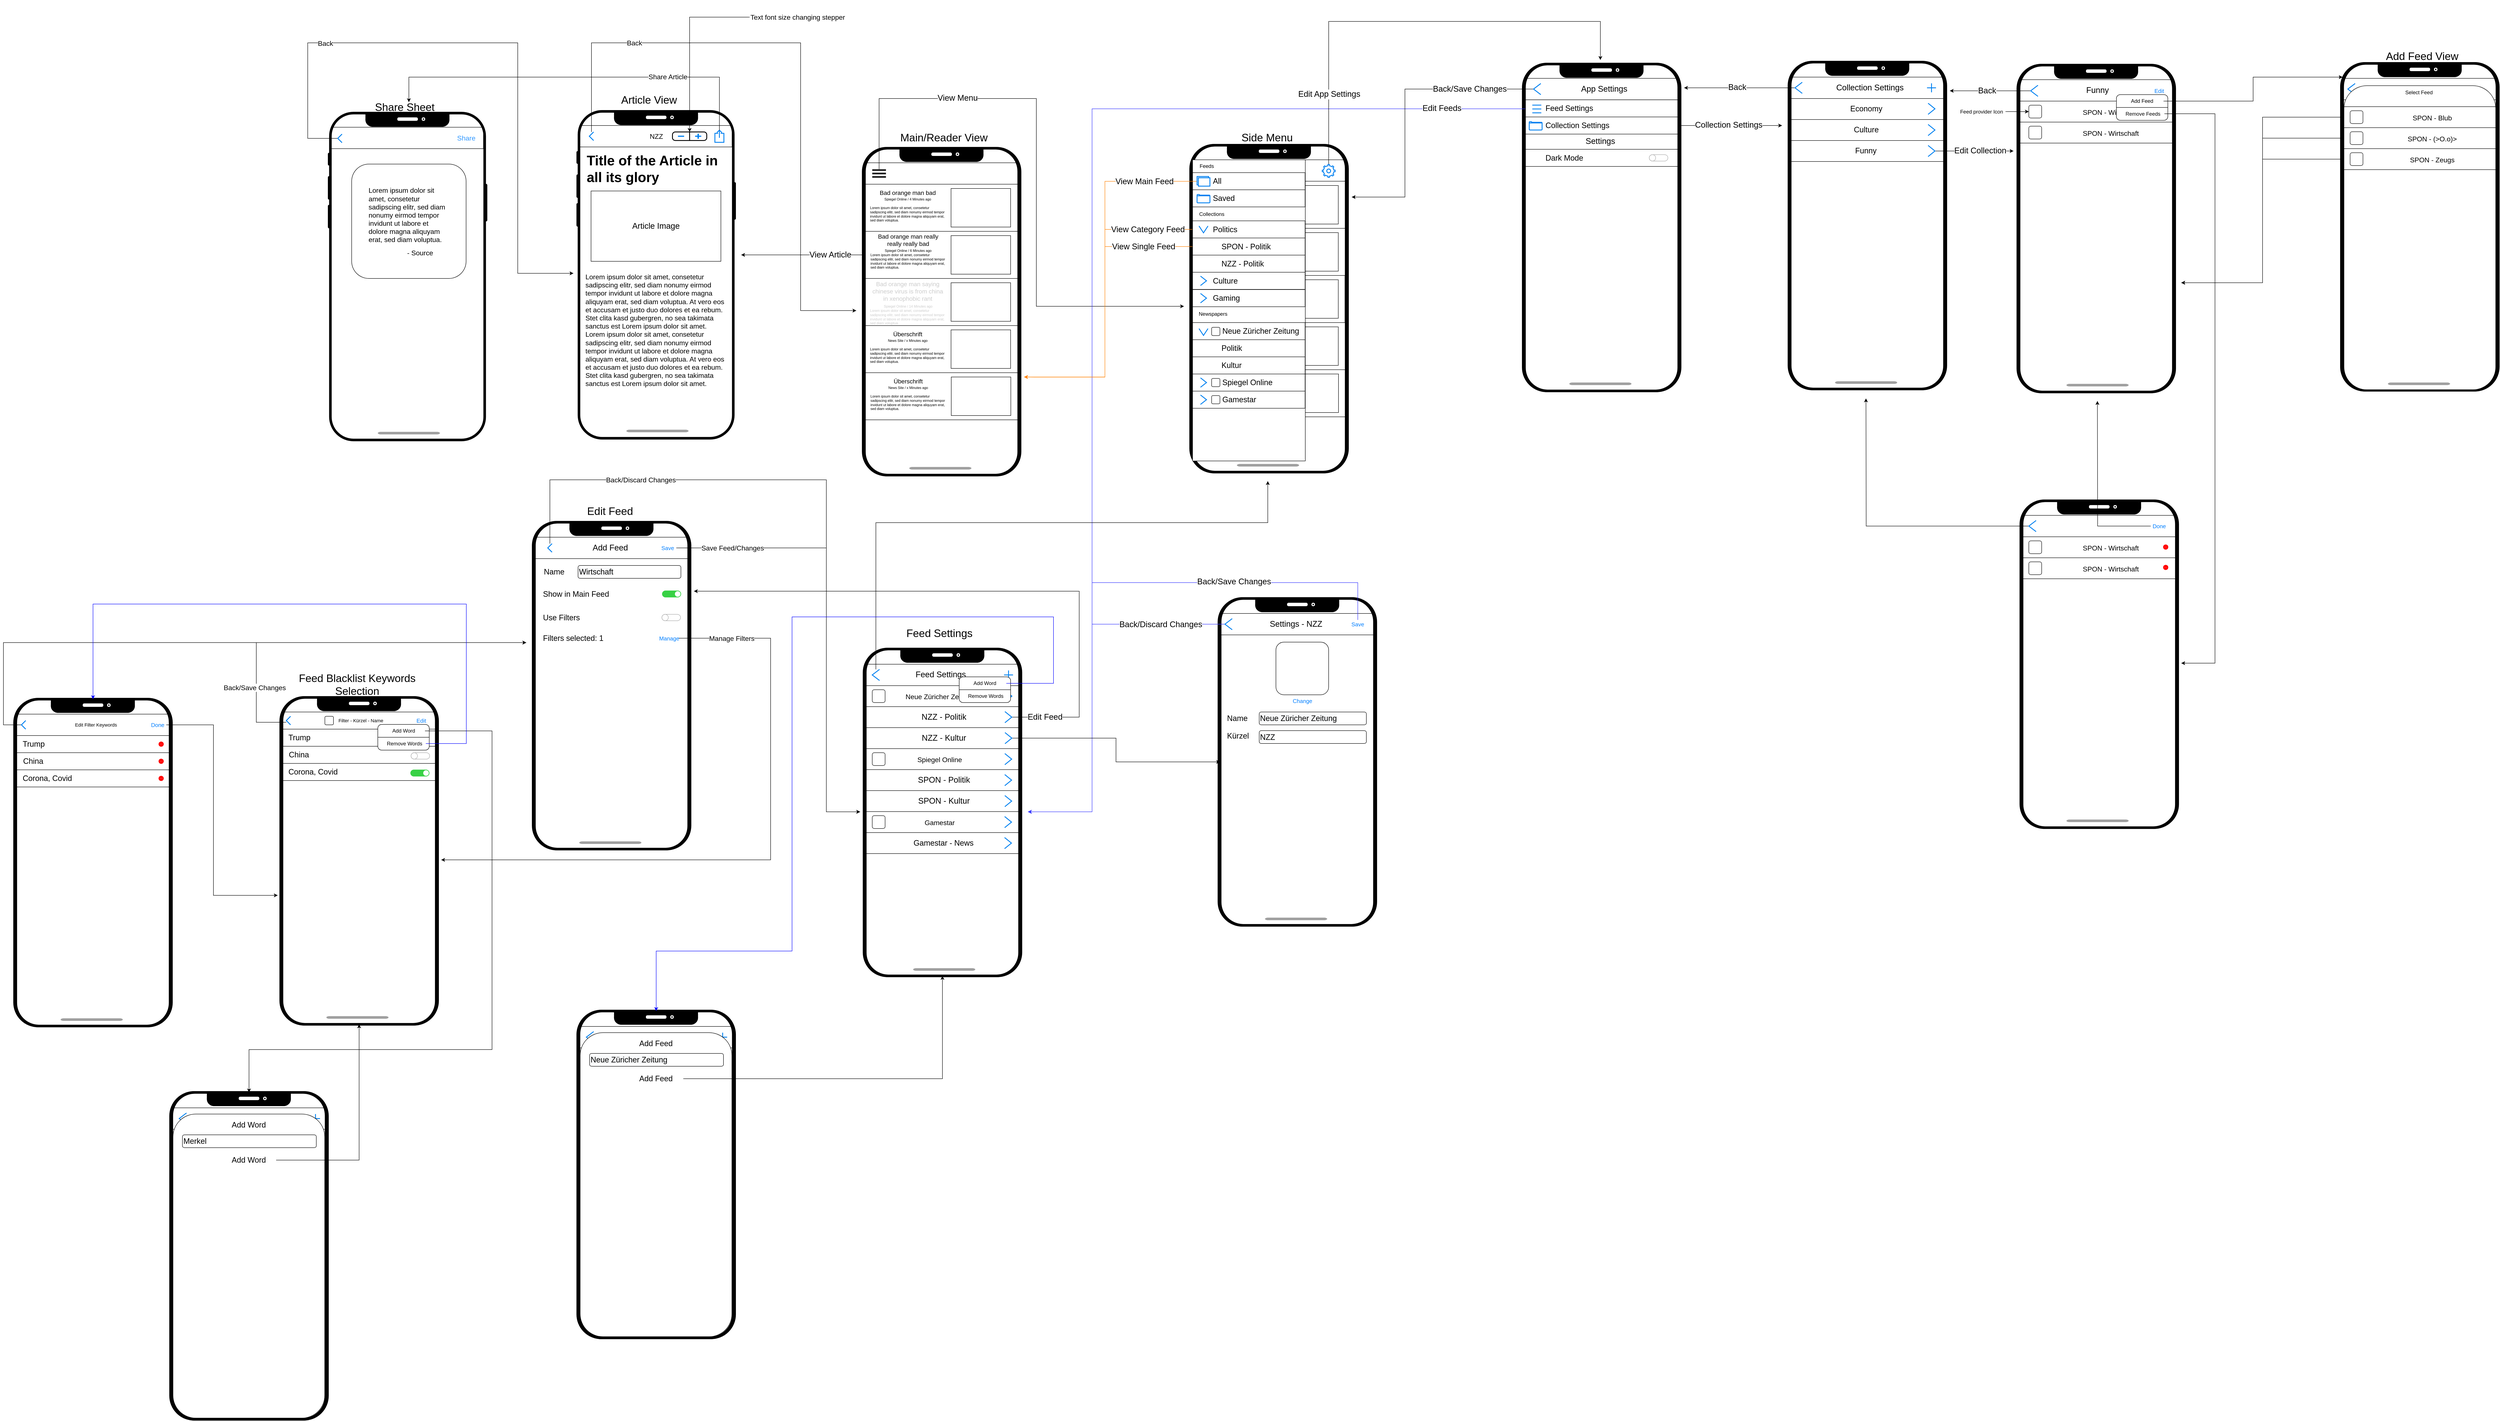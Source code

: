 <mxfile compressed="false" version="13.9.9" type="device">
  <diagram id="r_diUwGo9RGok3hw4kvb" name="Wireframes">
    <mxGraphModel dx="6265" dy="5026" grid="1" gridSize="10" guides="1" tooltips="1" connect="1" arrows="1" fold="1" page="1" pageScale="1" pageWidth="827" pageHeight="1169" math="0" shadow="0">
      <root>
        <mxCell id="N6LhWgBp62tD6HMa2VJL-0" />
        <mxCell id="N6LhWgBp62tD6HMa2VJL-1" parent="N6LhWgBp62tD6HMa2VJL-0" />
        <mxCell id="orDnvlcrRDZUVHWyzbNt-166" value="" style="group;rounded=1;strokeColor=#000000;strokeWidth=6;fontColor=#000000;fillColor=#ffffff;" vertex="1" connectable="0" parent="N6LhWgBp62tD6HMa2VJL-1">
          <mxGeometry x="-1764" y="292" width="366" height="763" as="geometry" />
        </mxCell>
        <mxCell id="orDnvlcrRDZUVHWyzbNt-167" value="" style="rounded=1;whiteSpace=wrap;html=1;strokeWidth=6;fillColor=none;" vertex="1" parent="orDnvlcrRDZUVHWyzbNt-166">
          <mxGeometry x="2.87" width="360" height="763" as="geometry" />
        </mxCell>
        <mxCell id="orDnvlcrRDZUVHWyzbNt-168" value="" style="rounded=1;whiteSpace=wrap;html=1;strokeWidth=6;fillColor=none;perimeterSpacing=0;" vertex="1" parent="orDnvlcrRDZUVHWyzbNt-166">
          <mxGeometry x="87.64" y="0.75" width="190" height="17.25" as="geometry" />
        </mxCell>
        <mxCell id="orDnvlcrRDZUVHWyzbNt-169" value="" style="ellipse;whiteSpace=wrap;html=1;rounded=1;strokeWidth=6;fillColor=#000000;" vertex="1" parent="orDnvlcrRDZUVHWyzbNt-166">
          <mxGeometry x="87.64" y="3" width="28" height="26" as="geometry" />
        </mxCell>
        <mxCell id="orDnvlcrRDZUVHWyzbNt-170" value="" style="ellipse;whiteSpace=wrap;html=1;rounded=1;strokeWidth=6;fillColor=#000000;" vertex="1" parent="orDnvlcrRDZUVHWyzbNt-166">
          <mxGeometry x="249.64" y="3" width="28" height="26" as="geometry" />
        </mxCell>
        <mxCell id="orDnvlcrRDZUVHWyzbNt-171" value="" style="rounded=0;whiteSpace=wrap;html=1;strokeWidth=6;fillColor=#000000;" vertex="1" parent="orDnvlcrRDZUVHWyzbNt-166">
          <mxGeometry x="102.87" y="5" width="160" height="24" as="geometry" />
        </mxCell>
        <mxCell id="orDnvlcrRDZUVHWyzbNt-172" value="" style="rounded=1;whiteSpace=wrap;html=1;strokeWidth=6;fillColor=none;strokeColor=#FFFFFF;" vertex="1" parent="orDnvlcrRDZUVHWyzbNt-166">
          <mxGeometry x="162" y="13" width="42" height="2" as="geometry" />
        </mxCell>
        <mxCell id="orDnvlcrRDZUVHWyzbNt-173" value="" style="rounded=1;whiteSpace=wrap;html=1;strokeWidth=6;fillColor=none;strokeColor=#FFFFFF;" vertex="1" parent="orDnvlcrRDZUVHWyzbNt-166">
          <mxGeometry x="219" y="13" width="2" height="2" as="geometry" />
        </mxCell>
        <mxCell id="orDnvlcrRDZUVHWyzbNt-174" value="" style="rounded=1;whiteSpace=wrap;html=1;strokeWidth=6;fillColor=none;" vertex="1" parent="orDnvlcrRDZUVHWyzbNt-166">
          <mxGeometry x="364" y="168" width="2" height="82" as="geometry" />
        </mxCell>
        <mxCell id="orDnvlcrRDZUVHWyzbNt-175" value="" style="rounded=1;whiteSpace=wrap;html=1;strokeWidth=6;fillColor=none;" vertex="1" parent="orDnvlcrRDZUVHWyzbNt-166">
          <mxGeometry y="217" width="1" height="49" as="geometry" />
        </mxCell>
        <mxCell id="orDnvlcrRDZUVHWyzbNt-176" value="" style="rounded=1;whiteSpace=wrap;html=1;strokeWidth=6;fillColor=none;" vertex="1" parent="orDnvlcrRDZUVHWyzbNt-166">
          <mxGeometry y="95.5" width="1" height="24" as="geometry" />
        </mxCell>
        <mxCell id="orDnvlcrRDZUVHWyzbNt-177" value="" style="rounded=1;whiteSpace=wrap;html=1;strokeWidth=6;fillColor=none;" vertex="1" parent="orDnvlcrRDZUVHWyzbNt-166">
          <mxGeometry y="150" width="1" height="49" as="geometry" />
        </mxCell>
        <mxCell id="orDnvlcrRDZUVHWyzbNt-154" value="" style="group;rounded=1;strokeColor=#000000;strokeWidth=6;fontColor=#000000;fillColor=#ffffff;" vertex="1" connectable="0" parent="N6LhWgBp62tD6HMa2VJL-1">
          <mxGeometry x="-1143" y="288" width="366" height="763" as="geometry" />
        </mxCell>
        <mxCell id="orDnvlcrRDZUVHWyzbNt-155" value="" style="rounded=1;whiteSpace=wrap;html=1;strokeWidth=6;fillColor=none;" vertex="1" parent="orDnvlcrRDZUVHWyzbNt-154">
          <mxGeometry x="2.87" width="360" height="763" as="geometry" />
        </mxCell>
        <mxCell id="orDnvlcrRDZUVHWyzbNt-156" value="" style="rounded=1;whiteSpace=wrap;html=1;strokeWidth=6;fillColor=none;perimeterSpacing=0;" vertex="1" parent="orDnvlcrRDZUVHWyzbNt-154">
          <mxGeometry x="87.64" y="0.75" width="190" height="17.25" as="geometry" />
        </mxCell>
        <mxCell id="orDnvlcrRDZUVHWyzbNt-157" value="" style="ellipse;whiteSpace=wrap;html=1;rounded=1;strokeWidth=6;fillColor=#000000;" vertex="1" parent="orDnvlcrRDZUVHWyzbNt-154">
          <mxGeometry x="87.64" y="3" width="28" height="26" as="geometry" />
        </mxCell>
        <mxCell id="orDnvlcrRDZUVHWyzbNt-158" value="" style="ellipse;whiteSpace=wrap;html=1;rounded=1;strokeWidth=6;fillColor=#000000;" vertex="1" parent="orDnvlcrRDZUVHWyzbNt-154">
          <mxGeometry x="249.64" y="3" width="28" height="26" as="geometry" />
        </mxCell>
        <mxCell id="orDnvlcrRDZUVHWyzbNt-159" value="" style="rounded=0;whiteSpace=wrap;html=1;strokeWidth=6;fillColor=#000000;" vertex="1" parent="orDnvlcrRDZUVHWyzbNt-154">
          <mxGeometry x="102.87" y="5" width="160" height="24" as="geometry" />
        </mxCell>
        <mxCell id="orDnvlcrRDZUVHWyzbNt-160" value="" style="rounded=1;whiteSpace=wrap;html=1;strokeWidth=6;fillColor=none;strokeColor=#FFFFFF;" vertex="1" parent="orDnvlcrRDZUVHWyzbNt-154">
          <mxGeometry x="162" y="13" width="42" height="2" as="geometry" />
        </mxCell>
        <mxCell id="orDnvlcrRDZUVHWyzbNt-161" value="" style="rounded=1;whiteSpace=wrap;html=1;strokeWidth=6;fillColor=none;strokeColor=#FFFFFF;" vertex="1" parent="orDnvlcrRDZUVHWyzbNt-154">
          <mxGeometry x="219" y="13" width="2" height="2" as="geometry" />
        </mxCell>
        <mxCell id="orDnvlcrRDZUVHWyzbNt-162" value="" style="rounded=1;whiteSpace=wrap;html=1;strokeWidth=6;fillColor=none;" vertex="1" parent="orDnvlcrRDZUVHWyzbNt-154">
          <mxGeometry x="364" y="168" width="2" height="82" as="geometry" />
        </mxCell>
        <mxCell id="orDnvlcrRDZUVHWyzbNt-163" value="" style="rounded=1;whiteSpace=wrap;html=1;strokeWidth=6;fillColor=none;" vertex="1" parent="orDnvlcrRDZUVHWyzbNt-154">
          <mxGeometry y="217" width="1" height="49" as="geometry" />
        </mxCell>
        <mxCell id="orDnvlcrRDZUVHWyzbNt-164" value="" style="rounded=1;whiteSpace=wrap;html=1;strokeWidth=6;fillColor=none;" vertex="1" parent="orDnvlcrRDZUVHWyzbNt-154">
          <mxGeometry y="95.5" width="1" height="24" as="geometry" />
        </mxCell>
        <mxCell id="orDnvlcrRDZUVHWyzbNt-165" value="" style="rounded=1;whiteSpace=wrap;html=1;strokeWidth=6;fillColor=none;" vertex="1" parent="orDnvlcrRDZUVHWyzbNt-154">
          <mxGeometry y="150" width="1" height="49" as="geometry" />
        </mxCell>
        <mxCell id="orDnvlcrRDZUVHWyzbNt-142" value="" style="group;rounded=1;strokeColor=#000000;strokeWidth=6;fontColor=#000000;fillColor=#ffffff;" vertex="1" connectable="0" parent="N6LhWgBp62tD6HMa2VJL-1">
          <mxGeometry x="-554" y="-121" width="366" height="763" as="geometry" />
        </mxCell>
        <mxCell id="orDnvlcrRDZUVHWyzbNt-143" value="" style="rounded=1;whiteSpace=wrap;html=1;strokeWidth=6;fillColor=none;" vertex="1" parent="orDnvlcrRDZUVHWyzbNt-142">
          <mxGeometry x="2.87" width="360" height="763" as="geometry" />
        </mxCell>
        <mxCell id="orDnvlcrRDZUVHWyzbNt-144" value="" style="rounded=1;whiteSpace=wrap;html=1;strokeWidth=6;fillColor=none;perimeterSpacing=0;" vertex="1" parent="orDnvlcrRDZUVHWyzbNt-142">
          <mxGeometry x="87.64" y="0.75" width="190" height="17.25" as="geometry" />
        </mxCell>
        <mxCell id="orDnvlcrRDZUVHWyzbNt-145" value="" style="ellipse;whiteSpace=wrap;html=1;rounded=1;strokeWidth=6;fillColor=#000000;" vertex="1" parent="orDnvlcrRDZUVHWyzbNt-142">
          <mxGeometry x="87.64" y="3" width="28" height="26" as="geometry" />
        </mxCell>
        <mxCell id="orDnvlcrRDZUVHWyzbNt-146" value="" style="ellipse;whiteSpace=wrap;html=1;rounded=1;strokeWidth=6;fillColor=#000000;" vertex="1" parent="orDnvlcrRDZUVHWyzbNt-142">
          <mxGeometry x="249.64" y="3" width="28" height="26" as="geometry" />
        </mxCell>
        <mxCell id="orDnvlcrRDZUVHWyzbNt-147" value="" style="rounded=0;whiteSpace=wrap;html=1;strokeWidth=6;fillColor=#000000;" vertex="1" parent="orDnvlcrRDZUVHWyzbNt-142">
          <mxGeometry x="102.87" y="5" width="160" height="24" as="geometry" />
        </mxCell>
        <mxCell id="orDnvlcrRDZUVHWyzbNt-148" value="" style="rounded=1;whiteSpace=wrap;html=1;strokeWidth=6;fillColor=none;strokeColor=#FFFFFF;" vertex="1" parent="orDnvlcrRDZUVHWyzbNt-142">
          <mxGeometry x="162" y="13" width="42" height="2" as="geometry" />
        </mxCell>
        <mxCell id="orDnvlcrRDZUVHWyzbNt-149" value="" style="rounded=1;whiteSpace=wrap;html=1;strokeWidth=6;fillColor=none;strokeColor=#FFFFFF;" vertex="1" parent="orDnvlcrRDZUVHWyzbNt-142">
          <mxGeometry x="219" y="13" width="2" height="2" as="geometry" />
        </mxCell>
        <mxCell id="orDnvlcrRDZUVHWyzbNt-150" value="" style="rounded=1;whiteSpace=wrap;html=1;strokeWidth=6;fillColor=none;" vertex="1" parent="orDnvlcrRDZUVHWyzbNt-142">
          <mxGeometry x="364" y="168" width="2" height="82" as="geometry" />
        </mxCell>
        <mxCell id="orDnvlcrRDZUVHWyzbNt-151" value="" style="rounded=1;whiteSpace=wrap;html=1;strokeWidth=6;fillColor=none;" vertex="1" parent="orDnvlcrRDZUVHWyzbNt-142">
          <mxGeometry y="217" width="1" height="49" as="geometry" />
        </mxCell>
        <mxCell id="orDnvlcrRDZUVHWyzbNt-152" value="" style="rounded=1;whiteSpace=wrap;html=1;strokeWidth=6;fillColor=none;" vertex="1" parent="orDnvlcrRDZUVHWyzbNt-142">
          <mxGeometry y="95.5" width="1" height="24" as="geometry" />
        </mxCell>
        <mxCell id="orDnvlcrRDZUVHWyzbNt-153" value="" style="rounded=1;whiteSpace=wrap;html=1;strokeWidth=6;fillColor=none;" vertex="1" parent="orDnvlcrRDZUVHWyzbNt-142">
          <mxGeometry y="150" width="1" height="49" as="geometry" />
        </mxCell>
        <mxCell id="t3Ic-TG8_IldfPgCIFjd-289" value="&lt;span style=&quot;color: rgb(0 , 0 , 0) ; font-family: &amp;#34;helvetica&amp;#34; ; font-size: 18px ; font-style: normal ; font-weight: 400 ; letter-spacing: normal ; text-align: left ; text-indent: 0px ; text-transform: none ; word-spacing: 0px ; background-color: rgb(248 , 249 , 250) ; display: inline ; float: none&quot;&gt;Wirtschaft&lt;/span&gt;" style="rounded=1;whiteSpace=wrap;html=1;shadow=0;fillColor=none;fontSize=18;fontColor=#000000;align=left;" parent="orDnvlcrRDZUVHWyzbNt-142" vertex="1">
          <mxGeometry x="104.71" y="101" width="240" height="30" as="geometry" />
        </mxCell>
        <mxCell id="t3Ic-TG8_IldfPgCIFjd-288" value="Name" style="text;html=1;strokeColor=none;fillColor=none;align=left;verticalAlign=middle;whiteSpace=wrap;rounded=0;shadow=0;fontSize=18;fontColor=#000000;" parent="orDnvlcrRDZUVHWyzbNt-142" vertex="1">
          <mxGeometry x="23.08" y="106" width="77" height="20" as="geometry" />
        </mxCell>
        <mxCell id="t3Ic-TG8_IldfPgCIFjd-305" value="" style="html=1;verticalLabelPosition=bottom;labelBackgroundColor=#ffffff;verticalAlign=top;shadow=0;dashed=0;strokeWidth=1;shape=mxgraph.ios7ui.onOffButton;buttonState=on;strokeColor=#38D145;strokeColor2=#aaaaaa;fillColor=#38D145;fillColor2=#ffffff;rounded=0;fontSize=18;fontColor=#000000;align=left;" parent="orDnvlcrRDZUVHWyzbNt-142" vertex="1">
          <mxGeometry x="301.21" y="160" width="43.5" height="15" as="geometry" />
        </mxCell>
        <mxCell id="t3Ic-TG8_IldfPgCIFjd-304" value="Show in Main Feed" style="text;html=1;strokeColor=none;fillColor=none;align=left;verticalAlign=middle;whiteSpace=wrap;rounded=0;shadow=0;fontSize=18;fontColor=#000000;" parent="orDnvlcrRDZUVHWyzbNt-142" vertex="1">
          <mxGeometry x="20.58" y="157.5" width="264.25" height="20" as="geometry" />
        </mxCell>
        <mxCell id="t3Ic-TG8_IldfPgCIFjd-324" value="" style="html=1;verticalLabelPosition=bottom;labelBackgroundColor=#ffffff;verticalAlign=top;shadow=0;dashed=0;strokeWidth=1;shape=mxgraph.ios7ui.onOffButton;buttonState=off;strokeColor=#38D145;strokeColor2=#aaaaaa;fillColor=#38D145;fillColor2=#ffffff;rounded=0;fontSize=18;fontColor=#000000;align=left;" parent="orDnvlcrRDZUVHWyzbNt-142" vertex="1">
          <mxGeometry x="300.33" y="215" width="43.5" height="15" as="geometry" />
        </mxCell>
        <mxCell id="t3Ic-TG8_IldfPgCIFjd-306" value="Use Filters" style="text;html=1;strokeColor=none;fillColor=none;align=left;verticalAlign=middle;whiteSpace=wrap;rounded=0;shadow=0;fontSize=18;fontColor=#000000;" parent="orDnvlcrRDZUVHWyzbNt-142" vertex="1">
          <mxGeometry x="20.58" y="212.5" width="264.25" height="20" as="geometry" />
        </mxCell>
        <mxCell id="orDnvlcrRDZUVHWyzbNt-130" value="" style="group;rounded=1;strokeColor=#000000;strokeWidth=6;fontColor=#000000;fillColor=#ffffff;" vertex="1" connectable="0" parent="N6LhWgBp62tD6HMa2VJL-1">
          <mxGeometry x="218" y="175" width="366" height="763" as="geometry" />
        </mxCell>
        <mxCell id="orDnvlcrRDZUVHWyzbNt-131" value="" style="rounded=1;whiteSpace=wrap;html=1;strokeWidth=6;fillColor=none;" vertex="1" parent="orDnvlcrRDZUVHWyzbNt-130">
          <mxGeometry x="2.87" width="360" height="763" as="geometry" />
        </mxCell>
        <mxCell id="orDnvlcrRDZUVHWyzbNt-132" value="" style="rounded=1;whiteSpace=wrap;html=1;strokeWidth=6;fillColor=none;perimeterSpacing=0;" vertex="1" parent="orDnvlcrRDZUVHWyzbNt-130">
          <mxGeometry x="87.64" y="0.75" width="190" height="17.25" as="geometry" />
        </mxCell>
        <mxCell id="orDnvlcrRDZUVHWyzbNt-133" value="" style="ellipse;whiteSpace=wrap;html=1;rounded=1;strokeWidth=6;fillColor=#000000;" vertex="1" parent="orDnvlcrRDZUVHWyzbNt-130">
          <mxGeometry x="87.64" y="3" width="28" height="26" as="geometry" />
        </mxCell>
        <mxCell id="orDnvlcrRDZUVHWyzbNt-134" value="" style="ellipse;whiteSpace=wrap;html=1;rounded=1;strokeWidth=6;fillColor=#000000;" vertex="1" parent="orDnvlcrRDZUVHWyzbNt-130">
          <mxGeometry x="249.64" y="3" width="28" height="26" as="geometry" />
        </mxCell>
        <mxCell id="orDnvlcrRDZUVHWyzbNt-135" value="" style="rounded=0;whiteSpace=wrap;html=1;strokeWidth=6;fillColor=#000000;" vertex="1" parent="orDnvlcrRDZUVHWyzbNt-130">
          <mxGeometry x="102.87" y="5" width="160" height="24" as="geometry" />
        </mxCell>
        <mxCell id="orDnvlcrRDZUVHWyzbNt-136" value="" style="rounded=1;whiteSpace=wrap;html=1;strokeWidth=6;fillColor=none;strokeColor=#FFFFFF;" vertex="1" parent="orDnvlcrRDZUVHWyzbNt-130">
          <mxGeometry x="162" y="13" width="42" height="2" as="geometry" />
        </mxCell>
        <mxCell id="orDnvlcrRDZUVHWyzbNt-137" value="" style="rounded=1;whiteSpace=wrap;html=1;strokeWidth=6;fillColor=none;strokeColor=#FFFFFF;" vertex="1" parent="orDnvlcrRDZUVHWyzbNt-130">
          <mxGeometry x="219" y="13" width="2" height="2" as="geometry" />
        </mxCell>
        <mxCell id="orDnvlcrRDZUVHWyzbNt-138" value="" style="rounded=1;whiteSpace=wrap;html=1;strokeWidth=6;fillColor=none;" vertex="1" parent="orDnvlcrRDZUVHWyzbNt-130">
          <mxGeometry x="364" y="168" width="2" height="82" as="geometry" />
        </mxCell>
        <mxCell id="orDnvlcrRDZUVHWyzbNt-139" value="" style="rounded=1;whiteSpace=wrap;html=1;strokeWidth=6;fillColor=none;" vertex="1" parent="orDnvlcrRDZUVHWyzbNt-130">
          <mxGeometry y="217" width="1" height="49" as="geometry" />
        </mxCell>
        <mxCell id="orDnvlcrRDZUVHWyzbNt-140" value="" style="rounded=1;whiteSpace=wrap;html=1;strokeWidth=6;fillColor=none;" vertex="1" parent="orDnvlcrRDZUVHWyzbNt-130">
          <mxGeometry y="95.5" width="1" height="24" as="geometry" />
        </mxCell>
        <mxCell id="orDnvlcrRDZUVHWyzbNt-141" value="" style="rounded=1;whiteSpace=wrap;html=1;strokeWidth=6;fillColor=none;" vertex="1" parent="orDnvlcrRDZUVHWyzbNt-130">
          <mxGeometry y="150" width="1" height="49" as="geometry" />
        </mxCell>
        <mxCell id="orDnvlcrRDZUVHWyzbNt-118" value="" style="group;rounded=1;strokeColor=#000000;strokeWidth=6;fontColor=#000000;fillColor=#ffffff;" vertex="1" connectable="0" parent="N6LhWgBp62tD6HMa2VJL-1">
          <mxGeometry x="1046" y="57" width="366" height="763" as="geometry" />
        </mxCell>
        <mxCell id="orDnvlcrRDZUVHWyzbNt-119" value="" style="rounded=1;whiteSpace=wrap;html=1;strokeWidth=6;fillColor=none;" vertex="1" parent="orDnvlcrRDZUVHWyzbNt-118">
          <mxGeometry x="2.87" width="360" height="763" as="geometry" />
        </mxCell>
        <mxCell id="orDnvlcrRDZUVHWyzbNt-120" value="" style="rounded=1;whiteSpace=wrap;html=1;strokeWidth=6;fillColor=none;perimeterSpacing=0;" vertex="1" parent="orDnvlcrRDZUVHWyzbNt-118">
          <mxGeometry x="87.64" y="0.75" width="190" height="17.25" as="geometry" />
        </mxCell>
        <mxCell id="orDnvlcrRDZUVHWyzbNt-121" value="" style="ellipse;whiteSpace=wrap;html=1;rounded=1;strokeWidth=6;fillColor=#000000;" vertex="1" parent="orDnvlcrRDZUVHWyzbNt-118">
          <mxGeometry x="87.64" y="3" width="28" height="26" as="geometry" />
        </mxCell>
        <mxCell id="orDnvlcrRDZUVHWyzbNt-122" value="" style="ellipse;whiteSpace=wrap;html=1;rounded=1;strokeWidth=6;fillColor=#000000;" vertex="1" parent="orDnvlcrRDZUVHWyzbNt-118">
          <mxGeometry x="249.64" y="3" width="28" height="26" as="geometry" />
        </mxCell>
        <mxCell id="orDnvlcrRDZUVHWyzbNt-123" value="" style="rounded=0;whiteSpace=wrap;html=1;strokeWidth=6;fillColor=#000000;" vertex="1" parent="orDnvlcrRDZUVHWyzbNt-118">
          <mxGeometry x="102.87" y="5" width="160" height="24" as="geometry" />
        </mxCell>
        <mxCell id="orDnvlcrRDZUVHWyzbNt-124" value="" style="rounded=1;whiteSpace=wrap;html=1;strokeWidth=6;fillColor=none;strokeColor=#FFFFFF;" vertex="1" parent="orDnvlcrRDZUVHWyzbNt-118">
          <mxGeometry x="162" y="13" width="42" height="2" as="geometry" />
        </mxCell>
        <mxCell id="orDnvlcrRDZUVHWyzbNt-125" value="" style="rounded=1;whiteSpace=wrap;html=1;strokeWidth=6;fillColor=none;strokeColor=#FFFFFF;" vertex="1" parent="orDnvlcrRDZUVHWyzbNt-118">
          <mxGeometry x="219" y="13" width="2" height="2" as="geometry" />
        </mxCell>
        <mxCell id="orDnvlcrRDZUVHWyzbNt-126" value="" style="rounded=1;whiteSpace=wrap;html=1;strokeWidth=6;fillColor=none;" vertex="1" parent="orDnvlcrRDZUVHWyzbNt-118">
          <mxGeometry x="364" y="168" width="2" height="82" as="geometry" />
        </mxCell>
        <mxCell id="orDnvlcrRDZUVHWyzbNt-127" value="" style="rounded=1;whiteSpace=wrap;html=1;strokeWidth=6;fillColor=none;" vertex="1" parent="orDnvlcrRDZUVHWyzbNt-118">
          <mxGeometry y="217" width="1" height="49" as="geometry" />
        </mxCell>
        <mxCell id="orDnvlcrRDZUVHWyzbNt-128" value="" style="rounded=1;whiteSpace=wrap;html=1;strokeWidth=6;fillColor=none;" vertex="1" parent="orDnvlcrRDZUVHWyzbNt-118">
          <mxGeometry y="95.5" width="1" height="24" as="geometry" />
        </mxCell>
        <mxCell id="orDnvlcrRDZUVHWyzbNt-129" value="" style="rounded=1;whiteSpace=wrap;html=1;strokeWidth=6;fillColor=none;" vertex="1" parent="orDnvlcrRDZUVHWyzbNt-118">
          <mxGeometry y="150" width="1" height="49" as="geometry" />
        </mxCell>
        <mxCell id="t3Ic-TG8_IldfPgCIFjd-253" value="" style="rounded=1;whiteSpace=wrap;html=1;labelBackgroundColor=none;fillColor=none;fontSize=16;fontColor=#000000;align=left;" parent="orDnvlcrRDZUVHWyzbNt-118" vertex="1">
          <mxGeometry x="133" y="101.82" width="123" height="123" as="geometry" />
        </mxCell>
        <mxCell id="t3Ic-TG8_IldfPgCIFjd-240" value="Change" style="text;html=1;strokeColor=none;fillColor=none;align=center;verticalAlign=middle;whiteSpace=wrap;rounded=0;shadow=0;fontSize=13;fontColor=#007FFF;" parent="orDnvlcrRDZUVHWyzbNt-118" vertex="1">
          <mxGeometry x="174.5" y="228.82" width="40" height="20" as="geometry" />
        </mxCell>
        <mxCell id="t3Ic-TG8_IldfPgCIFjd-241" style="edgeStyle=orthogonalEdgeStyle;rounded=0;orthogonalLoop=1;jettySize=auto;html=1;exitX=0.5;exitY=1;exitDx=0;exitDy=0;fontSize=13;fontColor=#007FFF;" parent="orDnvlcrRDZUVHWyzbNt-118" source="t3Ic-TG8_IldfPgCIFjd-240" target="t3Ic-TG8_IldfPgCIFjd-240" edge="1">
          <mxGeometry relative="1" as="geometry" />
        </mxCell>
        <mxCell id="orDnvlcrRDZUVHWyzbNt-106" value="" style="group;rounded=1;strokeColor=#000000;strokeWidth=6;fontColor=#000000;fillColor=#ffffff;" vertex="1" connectable="0" parent="N6LhWgBp62tD6HMa2VJL-1">
          <mxGeometry x="2917" y="-171" width="366" height="763" as="geometry" />
        </mxCell>
        <mxCell id="orDnvlcrRDZUVHWyzbNt-107" value="" style="rounded=1;whiteSpace=wrap;html=1;strokeWidth=6;fillColor=none;" vertex="1" parent="orDnvlcrRDZUVHWyzbNt-106">
          <mxGeometry x="2.87" width="360" height="763" as="geometry" />
        </mxCell>
        <mxCell id="orDnvlcrRDZUVHWyzbNt-108" value="" style="rounded=1;whiteSpace=wrap;html=1;strokeWidth=6;fillColor=none;perimeterSpacing=0;" vertex="1" parent="orDnvlcrRDZUVHWyzbNt-106">
          <mxGeometry x="87.64" y="0.75" width="190" height="17.25" as="geometry" />
        </mxCell>
        <mxCell id="orDnvlcrRDZUVHWyzbNt-109" value="" style="ellipse;whiteSpace=wrap;html=1;rounded=1;strokeWidth=6;fillColor=#000000;" vertex="1" parent="orDnvlcrRDZUVHWyzbNt-106">
          <mxGeometry x="87.64" y="3" width="28" height="26" as="geometry" />
        </mxCell>
        <mxCell id="orDnvlcrRDZUVHWyzbNt-110" value="" style="ellipse;whiteSpace=wrap;html=1;rounded=1;strokeWidth=6;fillColor=#000000;" vertex="1" parent="orDnvlcrRDZUVHWyzbNt-106">
          <mxGeometry x="249.64" y="3" width="28" height="26" as="geometry" />
        </mxCell>
        <mxCell id="orDnvlcrRDZUVHWyzbNt-111" value="" style="rounded=0;whiteSpace=wrap;html=1;strokeWidth=6;fillColor=#000000;" vertex="1" parent="orDnvlcrRDZUVHWyzbNt-106">
          <mxGeometry x="102.87" y="5" width="160" height="24" as="geometry" />
        </mxCell>
        <mxCell id="orDnvlcrRDZUVHWyzbNt-112" value="" style="rounded=1;whiteSpace=wrap;html=1;strokeWidth=6;fillColor=none;strokeColor=#FFFFFF;" vertex="1" parent="orDnvlcrRDZUVHWyzbNt-106">
          <mxGeometry x="162" y="13" width="42" height="2" as="geometry" />
        </mxCell>
        <mxCell id="orDnvlcrRDZUVHWyzbNt-113" value="" style="rounded=1;whiteSpace=wrap;html=1;strokeWidth=6;fillColor=none;strokeColor=#FFFFFF;" vertex="1" parent="orDnvlcrRDZUVHWyzbNt-106">
          <mxGeometry x="219" y="13" width="2" height="2" as="geometry" />
        </mxCell>
        <mxCell id="orDnvlcrRDZUVHWyzbNt-114" value="" style="rounded=1;whiteSpace=wrap;html=1;strokeWidth=6;fillColor=none;" vertex="1" parent="orDnvlcrRDZUVHWyzbNt-106">
          <mxGeometry x="364" y="168" width="2" height="82" as="geometry" />
        </mxCell>
        <mxCell id="orDnvlcrRDZUVHWyzbNt-115" value="" style="rounded=1;whiteSpace=wrap;html=1;strokeWidth=6;fillColor=none;" vertex="1" parent="orDnvlcrRDZUVHWyzbNt-106">
          <mxGeometry y="217" width="1" height="49" as="geometry" />
        </mxCell>
        <mxCell id="orDnvlcrRDZUVHWyzbNt-116" value="" style="rounded=1;whiteSpace=wrap;html=1;strokeWidth=6;fillColor=none;" vertex="1" parent="orDnvlcrRDZUVHWyzbNt-106">
          <mxGeometry y="95.5" width="1" height="24" as="geometry" />
        </mxCell>
        <mxCell id="orDnvlcrRDZUVHWyzbNt-117" value="" style="rounded=1;whiteSpace=wrap;html=1;strokeWidth=6;fillColor=none;" vertex="1" parent="orDnvlcrRDZUVHWyzbNt-106">
          <mxGeometry y="150" width="1" height="49" as="geometry" />
        </mxCell>
        <mxCell id="orDnvlcrRDZUVHWyzbNt-93" value="" style="group;rounded=1;strokeColor=#000000;strokeWidth=6;fontColor=#000000;fillColor=#ffffff;" vertex="1" connectable="0" parent="N6LhWgBp62tD6HMa2VJL-1">
          <mxGeometry x="3665" y="-1192" width="366" height="763" as="geometry" />
        </mxCell>
        <mxCell id="orDnvlcrRDZUVHWyzbNt-94" value="" style="rounded=1;whiteSpace=wrap;html=1;strokeWidth=6;fillColor=none;" vertex="1" parent="orDnvlcrRDZUVHWyzbNt-93">
          <mxGeometry x="2.87" width="360" height="763" as="geometry" />
        </mxCell>
        <mxCell id="orDnvlcrRDZUVHWyzbNt-95" value="" style="rounded=1;whiteSpace=wrap;html=1;strokeWidth=6;fillColor=none;perimeterSpacing=0;" vertex="1" parent="orDnvlcrRDZUVHWyzbNt-93">
          <mxGeometry x="87.64" y="0.75" width="190" height="17.25" as="geometry" />
        </mxCell>
        <mxCell id="orDnvlcrRDZUVHWyzbNt-96" value="" style="ellipse;whiteSpace=wrap;html=1;rounded=1;strokeWidth=6;fillColor=#000000;" vertex="1" parent="orDnvlcrRDZUVHWyzbNt-93">
          <mxGeometry x="87.64" y="3" width="28" height="26" as="geometry" />
        </mxCell>
        <mxCell id="orDnvlcrRDZUVHWyzbNt-97" value="" style="ellipse;whiteSpace=wrap;html=1;rounded=1;strokeWidth=6;fillColor=#000000;" vertex="1" parent="orDnvlcrRDZUVHWyzbNt-93">
          <mxGeometry x="249.64" y="3" width="28" height="26" as="geometry" />
        </mxCell>
        <mxCell id="orDnvlcrRDZUVHWyzbNt-98" value="" style="rounded=0;whiteSpace=wrap;html=1;strokeWidth=6;fillColor=#000000;" vertex="1" parent="orDnvlcrRDZUVHWyzbNt-93">
          <mxGeometry x="102.87" y="5" width="160" height="24" as="geometry" />
        </mxCell>
        <mxCell id="orDnvlcrRDZUVHWyzbNt-99" value="" style="rounded=1;whiteSpace=wrap;html=1;strokeWidth=6;fillColor=none;strokeColor=#FFFFFF;" vertex="1" parent="orDnvlcrRDZUVHWyzbNt-93">
          <mxGeometry x="162" y="13" width="42" height="2" as="geometry" />
        </mxCell>
        <mxCell id="orDnvlcrRDZUVHWyzbNt-100" value="" style="rounded=1;whiteSpace=wrap;html=1;strokeWidth=6;fillColor=none;strokeColor=#FFFFFF;" vertex="1" parent="orDnvlcrRDZUVHWyzbNt-93">
          <mxGeometry x="219" y="13" width="2" height="2" as="geometry" />
        </mxCell>
        <mxCell id="orDnvlcrRDZUVHWyzbNt-101" value="" style="rounded=1;whiteSpace=wrap;html=1;strokeWidth=6;fillColor=none;" vertex="1" parent="orDnvlcrRDZUVHWyzbNt-93">
          <mxGeometry x="364" y="168" width="2" height="82" as="geometry" />
        </mxCell>
        <mxCell id="orDnvlcrRDZUVHWyzbNt-102" value="" style="rounded=1;whiteSpace=wrap;html=1;strokeWidth=6;fillColor=none;" vertex="1" parent="orDnvlcrRDZUVHWyzbNt-93">
          <mxGeometry y="217" width="1" height="49" as="geometry" />
        </mxCell>
        <mxCell id="orDnvlcrRDZUVHWyzbNt-103" value="" style="rounded=1;whiteSpace=wrap;html=1;strokeWidth=6;fillColor=none;" vertex="1" parent="orDnvlcrRDZUVHWyzbNt-93">
          <mxGeometry y="95.5" width="1" height="24" as="geometry" />
        </mxCell>
        <mxCell id="orDnvlcrRDZUVHWyzbNt-104" value="" style="rounded=1;whiteSpace=wrap;html=1;strokeWidth=6;fillColor=none;" vertex="1" parent="orDnvlcrRDZUVHWyzbNt-93">
          <mxGeometry y="150" width="1" height="49" as="geometry" />
        </mxCell>
        <mxCell id="orDnvlcrRDZUVHWyzbNt-81" value="" style="group;rounded=1;strokeColor=#000000;strokeWidth=6;fontColor=#000000;fillColor=#ffffff;" vertex="1" connectable="0" parent="N6LhWgBp62tD6HMa2VJL-1">
          <mxGeometry x="2910" y="-1188" width="366" height="763" as="geometry" />
        </mxCell>
        <mxCell id="orDnvlcrRDZUVHWyzbNt-82" value="" style="rounded=1;whiteSpace=wrap;html=1;strokeWidth=6;fillColor=none;" vertex="1" parent="orDnvlcrRDZUVHWyzbNt-81">
          <mxGeometry x="2.87" width="360" height="763" as="geometry" />
        </mxCell>
        <mxCell id="orDnvlcrRDZUVHWyzbNt-83" value="" style="rounded=1;whiteSpace=wrap;html=1;strokeWidth=6;fillColor=none;perimeterSpacing=0;" vertex="1" parent="orDnvlcrRDZUVHWyzbNt-81">
          <mxGeometry x="87.64" y="0.75" width="190" height="17.25" as="geometry" />
        </mxCell>
        <mxCell id="orDnvlcrRDZUVHWyzbNt-84" value="" style="ellipse;whiteSpace=wrap;html=1;rounded=1;strokeWidth=6;fillColor=#000000;" vertex="1" parent="orDnvlcrRDZUVHWyzbNt-81">
          <mxGeometry x="87.64" y="3" width="28" height="26" as="geometry" />
        </mxCell>
        <mxCell id="orDnvlcrRDZUVHWyzbNt-85" value="" style="ellipse;whiteSpace=wrap;html=1;rounded=1;strokeWidth=6;fillColor=#000000;" vertex="1" parent="orDnvlcrRDZUVHWyzbNt-81">
          <mxGeometry x="249.64" y="3" width="28" height="26" as="geometry" />
        </mxCell>
        <mxCell id="orDnvlcrRDZUVHWyzbNt-86" value="" style="rounded=0;whiteSpace=wrap;html=1;strokeWidth=6;fillColor=#000000;" vertex="1" parent="orDnvlcrRDZUVHWyzbNt-81">
          <mxGeometry x="102.87" y="5" width="160" height="24" as="geometry" />
        </mxCell>
        <mxCell id="orDnvlcrRDZUVHWyzbNt-87" value="" style="rounded=1;whiteSpace=wrap;html=1;strokeWidth=6;fillColor=none;strokeColor=#FFFFFF;" vertex="1" parent="orDnvlcrRDZUVHWyzbNt-81">
          <mxGeometry x="162" y="13" width="42" height="2" as="geometry" />
        </mxCell>
        <mxCell id="orDnvlcrRDZUVHWyzbNt-88" value="" style="rounded=1;whiteSpace=wrap;html=1;strokeWidth=6;fillColor=none;strokeColor=#FFFFFF;" vertex="1" parent="orDnvlcrRDZUVHWyzbNt-81">
          <mxGeometry x="219" y="13" width="2" height="2" as="geometry" />
        </mxCell>
        <mxCell id="orDnvlcrRDZUVHWyzbNt-89" value="" style="rounded=1;whiteSpace=wrap;html=1;strokeWidth=6;fillColor=none;" vertex="1" parent="orDnvlcrRDZUVHWyzbNt-81">
          <mxGeometry x="364" y="168" width="2" height="82" as="geometry" />
        </mxCell>
        <mxCell id="orDnvlcrRDZUVHWyzbNt-90" value="" style="rounded=1;whiteSpace=wrap;html=1;strokeWidth=6;fillColor=none;" vertex="1" parent="orDnvlcrRDZUVHWyzbNt-81">
          <mxGeometry y="217" width="1" height="49" as="geometry" />
        </mxCell>
        <mxCell id="orDnvlcrRDZUVHWyzbNt-91" value="" style="rounded=1;whiteSpace=wrap;html=1;strokeWidth=6;fillColor=none;" vertex="1" parent="orDnvlcrRDZUVHWyzbNt-81">
          <mxGeometry y="95.5" width="1" height="24" as="geometry" />
        </mxCell>
        <mxCell id="orDnvlcrRDZUVHWyzbNt-92" value="" style="rounded=1;whiteSpace=wrap;html=1;strokeWidth=6;fillColor=none;" vertex="1" parent="orDnvlcrRDZUVHWyzbNt-81">
          <mxGeometry y="150" width="1" height="49" as="geometry" />
        </mxCell>
        <mxCell id="orDnvlcrRDZUVHWyzbNt-69" value="" style="group;rounded=1;strokeColor=#000000;strokeWidth=6;fontColor=#000000;fillColor=#ffffff;" vertex="1" connectable="0" parent="N6LhWgBp62tD6HMa2VJL-1">
          <mxGeometry x="2376" y="-1195" width="366" height="763" as="geometry" />
        </mxCell>
        <mxCell id="orDnvlcrRDZUVHWyzbNt-70" value="" style="rounded=1;whiteSpace=wrap;html=1;strokeWidth=6;fillColor=none;" vertex="1" parent="orDnvlcrRDZUVHWyzbNt-69">
          <mxGeometry x="2.87" width="360" height="763" as="geometry" />
        </mxCell>
        <mxCell id="orDnvlcrRDZUVHWyzbNt-71" value="" style="rounded=1;whiteSpace=wrap;html=1;strokeWidth=6;fillColor=none;perimeterSpacing=0;" vertex="1" parent="orDnvlcrRDZUVHWyzbNt-69">
          <mxGeometry x="87.64" y="0.75" width="190" height="17.25" as="geometry" />
        </mxCell>
        <mxCell id="orDnvlcrRDZUVHWyzbNt-72" value="" style="ellipse;whiteSpace=wrap;html=1;rounded=1;strokeWidth=6;fillColor=#000000;" vertex="1" parent="orDnvlcrRDZUVHWyzbNt-69">
          <mxGeometry x="87.64" y="3" width="28" height="26" as="geometry" />
        </mxCell>
        <mxCell id="orDnvlcrRDZUVHWyzbNt-73" value="" style="ellipse;whiteSpace=wrap;html=1;rounded=1;strokeWidth=6;fillColor=#000000;" vertex="1" parent="orDnvlcrRDZUVHWyzbNt-69">
          <mxGeometry x="249.64" y="3" width="28" height="26" as="geometry" />
        </mxCell>
        <mxCell id="orDnvlcrRDZUVHWyzbNt-74" value="" style="rounded=0;whiteSpace=wrap;html=1;strokeWidth=6;fillColor=#000000;" vertex="1" parent="orDnvlcrRDZUVHWyzbNt-69">
          <mxGeometry x="102.87" y="5" width="160" height="24" as="geometry" />
        </mxCell>
        <mxCell id="orDnvlcrRDZUVHWyzbNt-75" value="" style="rounded=1;whiteSpace=wrap;html=1;strokeWidth=6;fillColor=none;strokeColor=#FFFFFF;" vertex="1" parent="orDnvlcrRDZUVHWyzbNt-69">
          <mxGeometry x="162" y="13" width="42" height="2" as="geometry" />
        </mxCell>
        <mxCell id="orDnvlcrRDZUVHWyzbNt-76" value="" style="rounded=1;whiteSpace=wrap;html=1;strokeWidth=6;fillColor=none;strokeColor=#FFFFFF;" vertex="1" parent="orDnvlcrRDZUVHWyzbNt-69">
          <mxGeometry x="219" y="13" width="2" height="2" as="geometry" />
        </mxCell>
        <mxCell id="orDnvlcrRDZUVHWyzbNt-77" value="" style="rounded=1;whiteSpace=wrap;html=1;strokeWidth=6;fillColor=none;" vertex="1" parent="orDnvlcrRDZUVHWyzbNt-69">
          <mxGeometry x="364" y="168" width="2" height="82" as="geometry" />
        </mxCell>
        <mxCell id="orDnvlcrRDZUVHWyzbNt-78" value="" style="rounded=1;whiteSpace=wrap;html=1;strokeWidth=6;fillColor=none;" vertex="1" parent="orDnvlcrRDZUVHWyzbNt-69">
          <mxGeometry y="217" width="1" height="49" as="geometry" />
        </mxCell>
        <mxCell id="orDnvlcrRDZUVHWyzbNt-79" value="" style="rounded=1;whiteSpace=wrap;html=1;strokeWidth=6;fillColor=none;" vertex="1" parent="orDnvlcrRDZUVHWyzbNt-69">
          <mxGeometry y="95.5" width="1" height="24" as="geometry" />
        </mxCell>
        <mxCell id="orDnvlcrRDZUVHWyzbNt-80" value="" style="rounded=1;whiteSpace=wrap;html=1;strokeWidth=6;fillColor=none;" vertex="1" parent="orDnvlcrRDZUVHWyzbNt-69">
          <mxGeometry y="150" width="1" height="49" as="geometry" />
        </mxCell>
        <mxCell id="orDnvlcrRDZUVHWyzbNt-57" value="" style="group;rounded=1;strokeColor=#000000;strokeWidth=6;fontColor=#000000;fillColor=#ffffff;" vertex="1" connectable="0" parent="N6LhWgBp62tD6HMa2VJL-1">
          <mxGeometry x="1756" y="-1190.5" width="366" height="763" as="geometry" />
        </mxCell>
        <mxCell id="orDnvlcrRDZUVHWyzbNt-58" value="" style="rounded=1;whiteSpace=wrap;html=1;strokeWidth=6;fillColor=none;" vertex="1" parent="orDnvlcrRDZUVHWyzbNt-57">
          <mxGeometry x="2.87" width="360" height="763" as="geometry" />
        </mxCell>
        <mxCell id="orDnvlcrRDZUVHWyzbNt-59" value="" style="rounded=1;whiteSpace=wrap;html=1;strokeWidth=6;fillColor=none;perimeterSpacing=0;" vertex="1" parent="orDnvlcrRDZUVHWyzbNt-57">
          <mxGeometry x="87.64" y="0.75" width="190" height="17.25" as="geometry" />
        </mxCell>
        <mxCell id="orDnvlcrRDZUVHWyzbNt-60" value="" style="ellipse;whiteSpace=wrap;html=1;rounded=1;strokeWidth=6;fillColor=#000000;" vertex="1" parent="orDnvlcrRDZUVHWyzbNt-57">
          <mxGeometry x="87.64" y="3" width="28" height="26" as="geometry" />
        </mxCell>
        <mxCell id="orDnvlcrRDZUVHWyzbNt-61" value="" style="ellipse;whiteSpace=wrap;html=1;rounded=1;strokeWidth=6;fillColor=#000000;" vertex="1" parent="orDnvlcrRDZUVHWyzbNt-57">
          <mxGeometry x="249.64" y="3" width="28" height="26" as="geometry" />
        </mxCell>
        <mxCell id="orDnvlcrRDZUVHWyzbNt-62" value="" style="rounded=0;whiteSpace=wrap;html=1;strokeWidth=6;fillColor=#000000;" vertex="1" parent="orDnvlcrRDZUVHWyzbNt-57">
          <mxGeometry x="102.87" y="5" width="160" height="24" as="geometry" />
        </mxCell>
        <mxCell id="orDnvlcrRDZUVHWyzbNt-63" value="" style="rounded=1;whiteSpace=wrap;html=1;strokeWidth=6;fillColor=none;strokeColor=#FFFFFF;" vertex="1" parent="orDnvlcrRDZUVHWyzbNt-57">
          <mxGeometry x="162" y="13" width="42" height="2" as="geometry" />
        </mxCell>
        <mxCell id="orDnvlcrRDZUVHWyzbNt-64" value="" style="rounded=1;whiteSpace=wrap;html=1;strokeWidth=6;fillColor=none;strokeColor=#FFFFFF;" vertex="1" parent="orDnvlcrRDZUVHWyzbNt-57">
          <mxGeometry x="219" y="13" width="2" height="2" as="geometry" />
        </mxCell>
        <mxCell id="orDnvlcrRDZUVHWyzbNt-65" value="" style="rounded=1;whiteSpace=wrap;html=1;strokeWidth=6;fillColor=none;" vertex="1" parent="orDnvlcrRDZUVHWyzbNt-57">
          <mxGeometry x="364" y="168" width="2" height="82" as="geometry" />
        </mxCell>
        <mxCell id="orDnvlcrRDZUVHWyzbNt-66" value="" style="rounded=1;whiteSpace=wrap;html=1;strokeWidth=6;fillColor=none;" vertex="1" parent="orDnvlcrRDZUVHWyzbNt-57">
          <mxGeometry y="217" width="1" height="49" as="geometry" />
        </mxCell>
        <mxCell id="orDnvlcrRDZUVHWyzbNt-67" value="" style="rounded=1;whiteSpace=wrap;html=1;strokeWidth=6;fillColor=none;" vertex="1" parent="orDnvlcrRDZUVHWyzbNt-57">
          <mxGeometry y="95.5" width="1" height="24" as="geometry" />
        </mxCell>
        <mxCell id="orDnvlcrRDZUVHWyzbNt-68" value="" style="rounded=1;whiteSpace=wrap;html=1;strokeWidth=6;fillColor=none;" vertex="1" parent="orDnvlcrRDZUVHWyzbNt-57">
          <mxGeometry y="150" width="1" height="49" as="geometry" />
        </mxCell>
        <mxCell id="t3Ic-TG8_IldfPgCIFjd-67" value="&lt;font style=&quot;font-size: 18px&quot;&gt;Feed Settings&lt;/font&gt;" style="rounded=0;whiteSpace=wrap;html=1;align=left;spacingLeft=45;fillColor=none;" parent="orDnvlcrRDZUVHWyzbNt-57" vertex="1">
          <mxGeometry x="4.64" y="83.5" width="356" height="40" as="geometry" />
        </mxCell>
        <mxCell id="fXl1buOdOmaUu1pD_32y-11" value="&lt;font style=&quot;font-size: 18px&quot;&gt;Collection Settings&lt;/font&gt;" style="rounded=0;whiteSpace=wrap;html=1;align=left;spacingLeft=45;fillColor=none;" parent="orDnvlcrRDZUVHWyzbNt-57" vertex="1">
          <mxGeometry x="4.64" y="123.5" width="356" height="40" as="geometry" />
        </mxCell>
        <mxCell id="fXl1buOdOmaUu1pD_32y-56" value="&lt;span style=&quot;font-size: 18px&quot;&gt;Dark Mode&lt;/span&gt;" style="rounded=0;whiteSpace=wrap;html=1;align=left;spacingLeft=45;fillColor=none;" parent="orDnvlcrRDZUVHWyzbNt-57" vertex="1">
          <mxGeometry x="4.64" y="199" width="356" height="40" as="geometry" />
        </mxCell>
        <mxCell id="fXl1buOdOmaUu1pD_32y-60" value="" style="html=1;verticalLabelPosition=bottom;labelBackgroundColor=#ffffff;verticalAlign=top;shadow=0;dashed=0;strokeWidth=1;shape=mxgraph.ios7ui.onOffButton;buttonState=off;strokeColor=#38D145;strokeColor2=#aaaaaa;fillColor=#38D145;fillColor2=#ffffff;fontSize=19;" parent="orDnvlcrRDZUVHWyzbNt-57" vertex="1">
          <mxGeometry x="294" y="211.5" width="43.5" height="15" as="geometry" />
        </mxCell>
        <mxCell id="orDnvlcrRDZUVHWyzbNt-44" value="" style="group;rounded=1;strokeColor=#000000;strokeWidth=6;fontColor=#000000;fillColor=#ffffff;" vertex="1" connectable="0" parent="N6LhWgBp62tD6HMa2VJL-1">
          <mxGeometry x="980" y="-1001" width="366" height="763" as="geometry" />
        </mxCell>
        <mxCell id="orDnvlcrRDZUVHWyzbNt-45" value="" style="rounded=1;whiteSpace=wrap;html=1;strokeWidth=6;fillColor=none;" vertex="1" parent="orDnvlcrRDZUVHWyzbNt-44">
          <mxGeometry x="2.87" width="360" height="763" as="geometry" />
        </mxCell>
        <mxCell id="orDnvlcrRDZUVHWyzbNt-46" value="" style="rounded=1;whiteSpace=wrap;html=1;strokeWidth=6;fillColor=none;perimeterSpacing=0;" vertex="1" parent="orDnvlcrRDZUVHWyzbNt-44">
          <mxGeometry x="87.64" y="0.75" width="190" height="17.25" as="geometry" />
        </mxCell>
        <mxCell id="orDnvlcrRDZUVHWyzbNt-47" value="" style="ellipse;whiteSpace=wrap;html=1;rounded=1;strokeWidth=6;fillColor=#000000;" vertex="1" parent="orDnvlcrRDZUVHWyzbNt-44">
          <mxGeometry x="87.64" y="3" width="28" height="26" as="geometry" />
        </mxCell>
        <mxCell id="orDnvlcrRDZUVHWyzbNt-48" value="" style="ellipse;whiteSpace=wrap;html=1;rounded=1;strokeWidth=6;fillColor=#000000;" vertex="1" parent="orDnvlcrRDZUVHWyzbNt-44">
          <mxGeometry x="249.64" y="3" width="28" height="26" as="geometry" />
        </mxCell>
        <mxCell id="orDnvlcrRDZUVHWyzbNt-49" value="" style="rounded=0;whiteSpace=wrap;html=1;strokeWidth=6;fillColor=#000000;" vertex="1" parent="orDnvlcrRDZUVHWyzbNt-44">
          <mxGeometry x="102.87" y="5" width="160" height="24" as="geometry" />
        </mxCell>
        <mxCell id="orDnvlcrRDZUVHWyzbNt-50" value="" style="rounded=1;whiteSpace=wrap;html=1;strokeWidth=6;fillColor=none;strokeColor=#FFFFFF;" vertex="1" parent="orDnvlcrRDZUVHWyzbNt-44">
          <mxGeometry x="162" y="13" width="42" height="2" as="geometry" />
        </mxCell>
        <mxCell id="orDnvlcrRDZUVHWyzbNt-51" value="" style="rounded=1;whiteSpace=wrap;html=1;strokeWidth=6;fillColor=none;strokeColor=#FFFFFF;" vertex="1" parent="orDnvlcrRDZUVHWyzbNt-44">
          <mxGeometry x="219" y="13" width="2" height="2" as="geometry" />
        </mxCell>
        <mxCell id="orDnvlcrRDZUVHWyzbNt-52" value="" style="rounded=1;whiteSpace=wrap;html=1;strokeWidth=6;fillColor=none;" vertex="1" parent="orDnvlcrRDZUVHWyzbNt-44">
          <mxGeometry x="364" y="168" width="2" height="82" as="geometry" />
        </mxCell>
        <mxCell id="orDnvlcrRDZUVHWyzbNt-53" value="" style="rounded=1;whiteSpace=wrap;html=1;strokeWidth=6;fillColor=none;" vertex="1" parent="orDnvlcrRDZUVHWyzbNt-44">
          <mxGeometry y="217" width="1" height="49" as="geometry" />
        </mxCell>
        <mxCell id="orDnvlcrRDZUVHWyzbNt-54" value="" style="rounded=1;whiteSpace=wrap;html=1;strokeWidth=6;fillColor=none;" vertex="1" parent="orDnvlcrRDZUVHWyzbNt-44">
          <mxGeometry y="95.5" width="1" height="24" as="geometry" />
        </mxCell>
        <mxCell id="orDnvlcrRDZUVHWyzbNt-55" value="" style="rounded=1;whiteSpace=wrap;html=1;strokeWidth=6;fillColor=none;" vertex="1" parent="orDnvlcrRDZUVHWyzbNt-44">
          <mxGeometry y="150" width="1" height="49" as="geometry" />
        </mxCell>
        <mxCell id="orDnvlcrRDZUVHWyzbNt-56" value="" style="rounded=0;whiteSpace=wrap;html=1;fontSize=25;align=left;labelBackgroundColor=none;fillColor=none;" vertex="1" parent="N6LhWgBp62tD6HMa2VJL-1">
          <mxGeometry x="984" y="-967" width="357" height="50" as="geometry" />
        </mxCell>
        <mxCell id="orDnvlcrRDZUVHWyzbNt-31" value="" style="group;rounded=1;strokeColor=#000000;strokeWidth=6;fontColor=#000000;fillColor=#ffffff;" vertex="1" connectable="0" parent="N6LhWgBp62tD6HMa2VJL-1">
          <mxGeometry x="216" y="-994" width="366" height="763" as="geometry" />
        </mxCell>
        <mxCell id="orDnvlcrRDZUVHWyzbNt-32" value="" style="rounded=1;whiteSpace=wrap;html=1;strokeWidth=6;fillColor=none;" vertex="1" parent="orDnvlcrRDZUVHWyzbNt-31">
          <mxGeometry x="2.87" width="360" height="763" as="geometry" />
        </mxCell>
        <mxCell id="orDnvlcrRDZUVHWyzbNt-33" value="" style="rounded=1;whiteSpace=wrap;html=1;strokeWidth=6;fillColor=none;perimeterSpacing=0;" vertex="1" parent="orDnvlcrRDZUVHWyzbNt-31">
          <mxGeometry x="87.64" y="0.75" width="190" height="17.25" as="geometry" />
        </mxCell>
        <mxCell id="orDnvlcrRDZUVHWyzbNt-34" value="" style="ellipse;whiteSpace=wrap;html=1;rounded=1;strokeWidth=6;fillColor=#000000;" vertex="1" parent="orDnvlcrRDZUVHWyzbNt-31">
          <mxGeometry x="87.64" y="3" width="28" height="26" as="geometry" />
        </mxCell>
        <mxCell id="orDnvlcrRDZUVHWyzbNt-35" value="" style="ellipse;whiteSpace=wrap;html=1;rounded=1;strokeWidth=6;fillColor=#000000;" vertex="1" parent="orDnvlcrRDZUVHWyzbNt-31">
          <mxGeometry x="249.64" y="3" width="28" height="26" as="geometry" />
        </mxCell>
        <mxCell id="orDnvlcrRDZUVHWyzbNt-36" value="" style="rounded=0;whiteSpace=wrap;html=1;strokeWidth=6;fillColor=#000000;" vertex="1" parent="orDnvlcrRDZUVHWyzbNt-31">
          <mxGeometry x="102.87" y="5" width="160" height="24" as="geometry" />
        </mxCell>
        <mxCell id="orDnvlcrRDZUVHWyzbNt-37" value="" style="rounded=1;whiteSpace=wrap;html=1;strokeWidth=6;fillColor=none;strokeColor=#FFFFFF;" vertex="1" parent="orDnvlcrRDZUVHWyzbNt-31">
          <mxGeometry x="162" y="13" width="42" height="2" as="geometry" />
        </mxCell>
        <mxCell id="orDnvlcrRDZUVHWyzbNt-38" value="" style="rounded=1;whiteSpace=wrap;html=1;strokeWidth=6;fillColor=none;strokeColor=#FFFFFF;" vertex="1" parent="orDnvlcrRDZUVHWyzbNt-31">
          <mxGeometry x="219" y="13" width="2" height="2" as="geometry" />
        </mxCell>
        <mxCell id="orDnvlcrRDZUVHWyzbNt-39" value="" style="rounded=1;whiteSpace=wrap;html=1;strokeWidth=6;fillColor=none;" vertex="1" parent="orDnvlcrRDZUVHWyzbNt-31">
          <mxGeometry x="364" y="168" width="2" height="82" as="geometry" />
        </mxCell>
        <mxCell id="orDnvlcrRDZUVHWyzbNt-40" value="" style="rounded=1;whiteSpace=wrap;html=1;strokeWidth=6;fillColor=none;" vertex="1" parent="orDnvlcrRDZUVHWyzbNt-31">
          <mxGeometry y="217" width="1" height="49" as="geometry" />
        </mxCell>
        <mxCell id="orDnvlcrRDZUVHWyzbNt-41" value="" style="rounded=1;whiteSpace=wrap;html=1;strokeWidth=6;fillColor=none;" vertex="1" parent="orDnvlcrRDZUVHWyzbNt-31">
          <mxGeometry y="95.5" width="1" height="24" as="geometry" />
        </mxCell>
        <mxCell id="orDnvlcrRDZUVHWyzbNt-42" value="" style="rounded=1;whiteSpace=wrap;html=1;strokeWidth=6;fillColor=none;" vertex="1" parent="orDnvlcrRDZUVHWyzbNt-31">
          <mxGeometry y="150" width="1" height="49" as="geometry" />
        </mxCell>
        <mxCell id="t3Ic-TG8_IldfPgCIFjd-328" value="" style="rounded=0;whiteSpace=wrap;html=1;labelBackgroundColor=none;fillColor=none;fontSize=16;fontColor=#000000;align=left;" parent="N6LhWgBp62tD6HMa2VJL-1" vertex="1">
          <mxGeometry x="-445" y="-1047" width="355" height="50" as="geometry" />
        </mxCell>
        <mxCell id="orDnvlcrRDZUVHWyzbNt-15" value="" style="group;fillColor=#ffffff;" vertex="1" connectable="0" parent="N6LhWgBp62tD6HMa2VJL-1">
          <mxGeometry x="-450" y="-1080" width="366" height="763" as="geometry" />
        </mxCell>
        <mxCell id="orDnvlcrRDZUVHWyzbNt-16" value="" style="rounded=1;whiteSpace=wrap;html=1;strokeWidth=6;fillColor=none;" vertex="1" parent="orDnvlcrRDZUVHWyzbNt-15">
          <mxGeometry x="2.87" width="360" height="763" as="geometry" />
        </mxCell>
        <mxCell id="orDnvlcrRDZUVHWyzbNt-17" value="" style="rounded=1;whiteSpace=wrap;html=1;strokeWidth=6;fillColor=none;perimeterSpacing=0;" vertex="1" parent="orDnvlcrRDZUVHWyzbNt-15">
          <mxGeometry x="87.64" y="0.75" width="190" height="17.25" as="geometry" />
        </mxCell>
        <mxCell id="orDnvlcrRDZUVHWyzbNt-18" value="" style="ellipse;whiteSpace=wrap;html=1;rounded=1;strokeWidth=6;fillColor=#000000;" vertex="1" parent="orDnvlcrRDZUVHWyzbNt-15">
          <mxGeometry x="87.64" y="3" width="28" height="26" as="geometry" />
        </mxCell>
        <mxCell id="orDnvlcrRDZUVHWyzbNt-19" value="" style="ellipse;whiteSpace=wrap;html=1;rounded=1;strokeWidth=6;fillColor=#000000;" vertex="1" parent="orDnvlcrRDZUVHWyzbNt-15">
          <mxGeometry x="249.64" y="3" width="28" height="26" as="geometry" />
        </mxCell>
        <mxCell id="orDnvlcrRDZUVHWyzbNt-20" value="" style="rounded=0;whiteSpace=wrap;html=1;strokeWidth=6;fillColor=#000000;" vertex="1" parent="orDnvlcrRDZUVHWyzbNt-15">
          <mxGeometry x="102.87" y="5" width="160" height="24" as="geometry" />
        </mxCell>
        <mxCell id="orDnvlcrRDZUVHWyzbNt-21" value="" style="rounded=1;whiteSpace=wrap;html=1;strokeWidth=6;fillColor=none;strokeColor=#FFFFFF;" vertex="1" parent="orDnvlcrRDZUVHWyzbNt-15">
          <mxGeometry x="162" y="13" width="42" height="2" as="geometry" />
        </mxCell>
        <mxCell id="orDnvlcrRDZUVHWyzbNt-22" value="" style="rounded=1;whiteSpace=wrap;html=1;strokeWidth=6;fillColor=none;strokeColor=#FFFFFF;" vertex="1" parent="orDnvlcrRDZUVHWyzbNt-15">
          <mxGeometry x="219" y="13" width="2" height="2" as="geometry" />
        </mxCell>
        <mxCell id="orDnvlcrRDZUVHWyzbNt-23" value="" style="rounded=1;whiteSpace=wrap;html=1;strokeWidth=6;fillColor=none;" vertex="1" parent="orDnvlcrRDZUVHWyzbNt-15">
          <mxGeometry x="364" y="168" width="2" height="82" as="geometry" />
        </mxCell>
        <mxCell id="orDnvlcrRDZUVHWyzbNt-24" value="" style="rounded=1;whiteSpace=wrap;html=1;strokeWidth=6;fillColor=none;" vertex="1" parent="orDnvlcrRDZUVHWyzbNt-15">
          <mxGeometry y="217" width="1" height="49" as="geometry" />
        </mxCell>
        <mxCell id="orDnvlcrRDZUVHWyzbNt-25" value="" style="rounded=1;whiteSpace=wrap;html=1;strokeWidth=6;fillColor=none;" vertex="1" parent="orDnvlcrRDZUVHWyzbNt-15">
          <mxGeometry y="95.5" width="1" height="24" as="geometry" />
        </mxCell>
        <mxCell id="orDnvlcrRDZUVHWyzbNt-26" value="" style="rounded=1;whiteSpace=wrap;html=1;strokeWidth=6;fillColor=none;" vertex="1" parent="orDnvlcrRDZUVHWyzbNt-15">
          <mxGeometry y="150" width="1" height="49" as="geometry" />
        </mxCell>
        <mxCell id="orDnvlcrRDZUVHWyzbNt-27" value="" style="rounded=0;whiteSpace=wrap;html=1;fillColor=none;" vertex="1" parent="orDnvlcrRDZUVHWyzbNt-15">
          <mxGeometry x="5" y="33" width="355" height="50" as="geometry" />
        </mxCell>
        <mxCell id="t3Ic-TG8_IldfPgCIFjd-331" value="NZZ" style="text;html=1;strokeColor=none;fillColor=none;align=center;verticalAlign=middle;whiteSpace=wrap;rounded=0;labelBackgroundColor=none;fontSize=16;fontColor=#000000;" parent="orDnvlcrRDZUVHWyzbNt-15" vertex="1">
          <mxGeometry x="137.5" y="48" width="91" height="20" as="geometry" />
        </mxCell>
        <mxCell id="t3Ic-TG8_IldfPgCIFjd-332" value="" style="html=1;verticalLabelPosition=bottom;align=center;labelBackgroundColor=#ffffff;verticalAlign=top;strokeWidth=2;strokeColor=#0080F0;shadow=0;dashed=0;shape=mxgraph.ios7.icons.share;fillColor=none;fontSize=16;" parent="orDnvlcrRDZUVHWyzbNt-15" vertex="1">
          <mxGeometry x="320" y="43.75" width="21" height="28.5" as="geometry" />
        </mxCell>
        <mxCell id="rbUkQHInW9VN2qn4slog-5" value="" style="html=1;verticalLabelPosition=bottom;labelBackgroundColor=#ffffff;verticalAlign=top;shadow=0;dashed=0;strokeWidth=2;shape=mxgraph.ios7.misc.adjust;gradientColor=none;" parent="orDnvlcrRDZUVHWyzbNt-15" vertex="1">
          <mxGeometry x="221" y="48" width="80" height="20" as="geometry" />
        </mxCell>
        <mxCell id="t3Ic-TG8_IldfPgCIFjd-344" value="&lt;font style=&quot;font-size: 19px&quot;&gt;Article Image&lt;/font&gt;" style="rounded=0;whiteSpace=wrap;html=1;shadow=0;fillColor=none;fontSize=8;fontColor=#000000;align=center;" parent="orDnvlcrRDZUVHWyzbNt-15" vertex="1">
          <mxGeometry x="31" y="185.8" width="303" height="164.2" as="geometry" />
        </mxCell>
        <mxCell id="orDnvlcrRDZUVHWyzbNt-14" value="" style="group;fillColor=#ffffff;" vertex="1" connectable="0" parent="N6LhWgBp62tD6HMa2VJL-1">
          <mxGeometry x="-1030" y="-1076" width="366" height="763" as="geometry" />
        </mxCell>
        <mxCell id="orDnvlcrRDZUVHWyzbNt-0" value="" style="rounded=1;whiteSpace=wrap;html=1;strokeWidth=6;fillColor=none;" vertex="1" parent="orDnvlcrRDZUVHWyzbNt-14">
          <mxGeometry x="2.87" width="360" height="763" as="geometry" />
        </mxCell>
        <mxCell id="orDnvlcrRDZUVHWyzbNt-2" value="" style="rounded=1;whiteSpace=wrap;html=1;strokeWidth=6;fillColor=none;perimeterSpacing=0;" vertex="1" parent="orDnvlcrRDZUVHWyzbNt-14">
          <mxGeometry x="87.64" y="0.75" width="190" height="17.25" as="geometry" />
        </mxCell>
        <mxCell id="orDnvlcrRDZUVHWyzbNt-3" value="" style="ellipse;whiteSpace=wrap;html=1;rounded=1;strokeWidth=6;fillColor=#000000;" vertex="1" parent="orDnvlcrRDZUVHWyzbNt-14">
          <mxGeometry x="87.64" y="3" width="28" height="26" as="geometry" />
        </mxCell>
        <mxCell id="orDnvlcrRDZUVHWyzbNt-4" value="" style="ellipse;whiteSpace=wrap;html=1;rounded=1;strokeWidth=6;fillColor=#000000;" vertex="1" parent="orDnvlcrRDZUVHWyzbNt-14">
          <mxGeometry x="249.64" y="3" width="28" height="26" as="geometry" />
        </mxCell>
        <mxCell id="orDnvlcrRDZUVHWyzbNt-5" value="" style="rounded=0;whiteSpace=wrap;html=1;strokeWidth=6;fillColor=#000000;" vertex="1" parent="orDnvlcrRDZUVHWyzbNt-14">
          <mxGeometry x="102.87" y="5" width="160" height="24" as="geometry" />
        </mxCell>
        <mxCell id="orDnvlcrRDZUVHWyzbNt-6" value="" style="rounded=1;whiteSpace=wrap;html=1;strokeWidth=6;fillColor=none;strokeColor=#FFFFFF;" vertex="1" parent="orDnvlcrRDZUVHWyzbNt-14">
          <mxGeometry x="162" y="13" width="42" height="2" as="geometry" />
        </mxCell>
        <mxCell id="orDnvlcrRDZUVHWyzbNt-7" value="" style="rounded=1;whiteSpace=wrap;html=1;strokeWidth=6;fillColor=none;strokeColor=#FFFFFF;" vertex="1" parent="orDnvlcrRDZUVHWyzbNt-14">
          <mxGeometry x="219" y="13" width="2" height="2" as="geometry" />
        </mxCell>
        <mxCell id="orDnvlcrRDZUVHWyzbNt-8" value="" style="rounded=1;whiteSpace=wrap;html=1;strokeWidth=6;fillColor=none;" vertex="1" parent="orDnvlcrRDZUVHWyzbNt-14">
          <mxGeometry x="364" y="168" width="2" height="82" as="geometry" />
        </mxCell>
        <mxCell id="orDnvlcrRDZUVHWyzbNt-10" value="" style="rounded=1;whiteSpace=wrap;html=1;strokeWidth=6;fillColor=none;" vertex="1" parent="orDnvlcrRDZUVHWyzbNt-14">
          <mxGeometry y="217" width="1" height="49" as="geometry" />
        </mxCell>
        <mxCell id="orDnvlcrRDZUVHWyzbNt-11" value="" style="rounded=1;whiteSpace=wrap;html=1;strokeWidth=6;fillColor=none;" vertex="1" parent="orDnvlcrRDZUVHWyzbNt-14">
          <mxGeometry y="95.5" width="1" height="24" as="geometry" />
        </mxCell>
        <mxCell id="orDnvlcrRDZUVHWyzbNt-13" value="" style="rounded=1;whiteSpace=wrap;html=1;strokeWidth=6;fillColor=none;" vertex="1" parent="orDnvlcrRDZUVHWyzbNt-14">
          <mxGeometry y="150" width="1" height="49" as="geometry" />
        </mxCell>
        <mxCell id="rbUkQHInW9VN2qn4slog-3" value="" style="rounded=0;whiteSpace=wrap;html=1;fillColor=none;" parent="orDnvlcrRDZUVHWyzbNt-14" vertex="1">
          <mxGeometry x="5" y="33" width="355" height="50" as="geometry" />
        </mxCell>
        <mxCell id="rbUkQHInW9VN2qn4slog-16" value="Share" style="text;html=1;strokeColor=none;fillColor=none;align=center;verticalAlign=middle;whiteSpace=wrap;rounded=0;fontSize=16;fontColor=#3399FF;" parent="orDnvlcrRDZUVHWyzbNt-14" vertex="1">
          <mxGeometry x="300" y="48" width="40" height="20" as="geometry" />
        </mxCell>
        <mxCell id="fXl1buOdOmaUu1pD_32y-2" value="" style="html=1;verticalLabelPosition=bottom;labelBackgroundColor=#ffffff;verticalAlign=top;shadow=0;dashed=0;strokeWidth=2;shape=mxgraph.ios7.misc.options;fillColor=#222222;" parent="N6LhWgBp62tD6HMa2VJL-1" vertex="1">
          <mxGeometry x="998" y="-950" width="32" height="20" as="geometry" />
        </mxCell>
        <mxCell id="t3Ic-TG8_IldfPgCIFjd-364" value="" style="rounded=0;whiteSpace=wrap;html=1;fillColor=none;fontSize=19;align=left;" parent="N6LhWgBp62tD6HMa2VJL-1" vertex="1">
          <mxGeometry x="220" y="260.5" width="359.32" height="49" as="geometry" />
        </mxCell>
        <mxCell id="t3Ic-TG8_IldfPgCIFjd-103" value="" style="rounded=0;whiteSpace=wrap;html=1;fontSize=25;align=left;labelBackgroundColor=none;fillColor=none;" parent="N6LhWgBp62tD6HMa2VJL-1" vertex="1">
          <mxGeometry x="221" y="210.5" width="358.62" height="50" as="geometry" />
        </mxCell>
        <mxCell id="t3Ic-TG8_IldfPgCIFjd-102" value="" style="rounded=0;whiteSpace=wrap;html=1;fontSize=25;align=left;labelBackgroundColor=none;fillColor=none;" parent="N6LhWgBp62tD6HMa2VJL-1" vertex="1">
          <mxGeometry x="220" y="-960" width="357" height="50" as="geometry" />
        </mxCell>
        <mxCell id="N6LhWgBp62tD6HMa2VJL-8" value="" style="html=1;verticalLabelPosition=bottom;labelBackgroundColor=#ffffff;verticalAlign=top;shadow=0;dashed=0;strokeWidth=2;shape=mxgraph.ios7.misc.scroll_(horizontal);fillColor=#a0a0a0;fontSize=14;fontColor=#000000;align=left;" parent="N6LhWgBp62tD6HMa2VJL-1" vertex="1">
          <mxGeometry x="323.5" y="-250.0" width="145" height="6" as="geometry" />
        </mxCell>
        <mxCell id="N6LhWgBp62tD6HMa2VJL-10" value="" style="rounded=0;whiteSpace=wrap;html=1;fontSize=14;fontColor=#000000;align=left;fillColor=none;" parent="N6LhWgBp62tD6HMa2VJL-1" vertex="1">
          <mxGeometry x="220" y="-910" width="360" height="110" as="geometry" />
        </mxCell>
        <mxCell id="N6LhWgBp62tD6HMa2VJL-14" value="Bad orange man bad" style="text;html=1;strokeColor=none;fillColor=none;align=center;verticalAlign=middle;whiteSpace=wrap;rounded=0;fontSize=14;fontColor=#000000;" parent="N6LhWgBp62tD6HMa2VJL-1" vertex="1">
          <mxGeometry x="230" y="-900" width="180" height="20" as="geometry" />
        </mxCell>
        <mxCell id="N6LhWgBp62tD6HMa2VJL-16" value="Lorem ipsum dolor sit amet, consetetur sadipscing elitr, sed diam nonumy eirmod tempor invidunt ut labore et dolore magna aliquyam erat, sed diam voluptua." style="text;strokeColor=none;fillColor=none;align=left;verticalAlign=middle;whiteSpace=wrap;rounded=0;fontSize=8;fontColor=#000000;shadow=0;html=1;" parent="N6LhWgBp62tD6HMa2VJL-1" vertex="1">
          <mxGeometry x="230" y="-870" width="180" height="59.67" as="geometry" />
        </mxCell>
        <mxCell id="N6LhWgBp62tD6HMa2VJL-17" value="Spiegel Online / 4 Minutes ago" style="text;html=1;strokeColor=none;fillColor=none;align=center;verticalAlign=middle;whiteSpace=wrap;rounded=0;shadow=0;fontSize=8;fontColor=#000000;" parent="N6LhWgBp62tD6HMa2VJL-1" vertex="1">
          <mxGeometry x="230" y="-880" width="180" height="10" as="geometry" />
        </mxCell>
        <mxCell id="t3Ic-TG8_IldfPgCIFjd-338" style="edgeStyle=orthogonalEdgeStyle;rounded=0;orthogonalLoop=1;jettySize=auto;html=1;startArrow=none;startFill=0;fontSize=16;fontColor=#000000;" parent="N6LhWgBp62tD6HMa2VJL-1" source="N6LhWgBp62tD6HMa2VJL-18" edge="1">
          <mxGeometry relative="1" as="geometry">
            <Array as="points">
              <mxPoint x="-50" y="-745" />
              <mxPoint x="-50" y="-745" />
            </Array>
            <mxPoint x="-68.75" y="-745" as="targetPoint" />
          </mxGeometry>
        </mxCell>
        <mxCell id="t3Ic-TG8_IldfPgCIFjd-406" value="View Article" style="edgeLabel;html=1;align=center;verticalAlign=middle;resizable=0;points=[];fontSize=19;fontColor=#000000;" parent="t3Ic-TG8_IldfPgCIFjd-338" vertex="1" connectable="0">
          <mxGeometry x="-0.464" relative="1" as="geometry">
            <mxPoint x="-4" as="offset" />
          </mxGeometry>
        </mxCell>
        <mxCell id="N6LhWgBp62tD6HMa2VJL-18" value="" style="rounded=0;whiteSpace=wrap;html=1;fontSize=14;fontColor=#000000;align=left;fillColor=none;" parent="N6LhWgBp62tD6HMa2VJL-1" vertex="1">
          <mxGeometry x="220" y="-800" width="360" height="110" as="geometry" />
        </mxCell>
        <mxCell id="N6LhWgBp62tD6HMa2VJL-20" value="Bad orange man really really really bad" style="text;html=1;strokeColor=none;fillColor=none;align=center;verticalAlign=middle;whiteSpace=wrap;rounded=0;fontSize=14;fontColor=#000000;" parent="N6LhWgBp62tD6HMa2VJL-1" vertex="1">
          <mxGeometry x="231" y="-790" width="180" height="20" as="geometry" />
        </mxCell>
        <mxCell id="N6LhWgBp62tD6HMa2VJL-21" value="Lorem ipsum dolor sit amet, consetetur sadipscing elitr, sed diam nonumy eirmod tempor invidunt ut labore et dolore magna aliquyam erat, sed diam voluptua." style="text;strokeColor=none;fillColor=none;align=left;verticalAlign=middle;whiteSpace=wrap;rounded=0;fontSize=8;fontColor=#000000;shadow=0;html=1;" parent="N6LhWgBp62tD6HMa2VJL-1" vertex="1">
          <mxGeometry x="231" y="-760" width="180" height="59.67" as="geometry" />
        </mxCell>
        <mxCell id="N6LhWgBp62tD6HMa2VJL-22" value="Spiegel Online / 6 Minutes ago" style="text;html=1;strokeColor=none;fillColor=none;align=center;verticalAlign=middle;whiteSpace=wrap;rounded=0;shadow=0;fontSize=8;fontColor=#000000;" parent="N6LhWgBp62tD6HMa2VJL-1" vertex="1">
          <mxGeometry x="231" y="-760" width="180" height="10" as="geometry" />
        </mxCell>
        <mxCell id="N6LhWgBp62tD6HMa2VJL-24" value="" style="rounded=0;whiteSpace=wrap;html=1;fontSize=14;fontColor=#000000;align=left;fillColor=none;" parent="N6LhWgBp62tD6HMa2VJL-1" vertex="1">
          <mxGeometry x="220" y="-690" width="360" height="110" as="geometry" />
        </mxCell>
        <mxCell id="N6LhWgBp62tD6HMa2VJL-26" value="Bad orange man saying chinese virus is from china in xenophobic rant" style="text;html=1;strokeColor=none;fillColor=none;align=center;verticalAlign=middle;whiteSpace=wrap;rounded=0;fontSize=14;fontColor=#CCCCCC;" parent="N6LhWgBp62tD6HMa2VJL-1" vertex="1">
          <mxGeometry x="230" y="-690" width="180" height="60" as="geometry" />
        </mxCell>
        <mxCell id="N6LhWgBp62tD6HMa2VJL-27" value="Lorem ipsum dolor sit amet, consetetur sadipscing elitr, sed diam nonumy eirmod tempor invidunt ut labore et dolore magna aliquyam erat, sed diam voluptua." style="text;strokeColor=none;fillColor=none;align=left;verticalAlign=middle;whiteSpace=wrap;rounded=0;fontSize=8;shadow=0;html=1;fontColor=#CCCCCC;" parent="N6LhWgBp62tD6HMa2VJL-1" vertex="1">
          <mxGeometry x="230" y="-630" width="180" height="59.67" as="geometry" />
        </mxCell>
        <mxCell id="N6LhWgBp62tD6HMa2VJL-28" value="Spiegel Online / 14 Minutes ago" style="text;html=1;strokeColor=none;fillColor=none;align=center;verticalAlign=middle;whiteSpace=wrap;rounded=0;shadow=0;fontSize=8;fontColor=#CCCCCC;" parent="N6LhWgBp62tD6HMa2VJL-1" vertex="1">
          <mxGeometry x="231" y="-630" width="180" height="10" as="geometry" />
        </mxCell>
        <mxCell id="N6LhWgBp62tD6HMa2VJL-30" value="" style="rounded=0;whiteSpace=wrap;html=1;fontSize=14;fontColor=#000000;align=left;fillColor=none;" parent="N6LhWgBp62tD6HMa2VJL-1" vertex="1">
          <mxGeometry x="220" y="-580" width="360" height="110" as="geometry" />
        </mxCell>
        <mxCell id="N6LhWgBp62tD6HMa2VJL-32" value="Überschrift" style="text;html=1;strokeColor=none;fillColor=none;align=center;verticalAlign=middle;whiteSpace=wrap;rounded=0;fontSize=14;fontColor=#000000;" parent="N6LhWgBp62tD6HMa2VJL-1" vertex="1">
          <mxGeometry x="230" y="-570" width="180" height="20" as="geometry" />
        </mxCell>
        <mxCell id="N6LhWgBp62tD6HMa2VJL-33" value="Lorem ipsum dolor sit amet, consetetur sadipscing elitr, sed diam nonumy eirmod tempor invidunt ut labore et dolore magna aliquyam erat, sed diam voluptua." style="text;strokeColor=none;fillColor=none;align=left;verticalAlign=middle;whiteSpace=wrap;rounded=0;fontSize=8;fontColor=#000000;shadow=0;html=1;" parent="N6LhWgBp62tD6HMa2VJL-1" vertex="1">
          <mxGeometry x="230" y="-540" width="180" height="59.67" as="geometry" />
        </mxCell>
        <mxCell id="N6LhWgBp62tD6HMa2VJL-34" value="News Site / x Minutes ago" style="text;html=1;strokeColor=none;fillColor=none;align=center;verticalAlign=middle;whiteSpace=wrap;rounded=0;shadow=0;fontSize=8;fontColor=#000000;" parent="N6LhWgBp62tD6HMa2VJL-1" vertex="1">
          <mxGeometry x="230" y="-550" width="180" height="10" as="geometry" />
        </mxCell>
        <mxCell id="N6LhWgBp62tD6HMa2VJL-35" value="" style="rounded=0;whiteSpace=wrap;html=1;shadow=0;fillColor=none;fontSize=8;fontColor=#000000;align=left;" parent="N6LhWgBp62tD6HMa2VJL-1" vertex="1">
          <mxGeometry x="420.96" y="-570" width="139" height="90" as="geometry" />
        </mxCell>
        <mxCell id="N6LhWgBp62tD6HMa2VJL-36" value="" style="rounded=0;whiteSpace=wrap;html=1;fontSize=14;fontColor=#000000;align=left;fillColor=none;" parent="N6LhWgBp62tD6HMa2VJL-1" vertex="1">
          <mxGeometry x="220" y="-470" width="360" height="110" as="geometry" />
        </mxCell>
        <mxCell id="N6LhWgBp62tD6HMa2VJL-37" value="Überschrift" style="text;html=1;strokeColor=none;fillColor=none;align=center;verticalAlign=middle;whiteSpace=wrap;rounded=0;fontSize=14;fontColor=#000000;" parent="N6LhWgBp62tD6HMa2VJL-1" vertex="1">
          <mxGeometry x="230.5" y="-460" width="180" height="20" as="geometry" />
        </mxCell>
        <mxCell id="N6LhWgBp62tD6HMa2VJL-38" value="Lorem ipsum dolor sit amet, consetetur sadipscing elitr, sed diam nonumy eirmod tempor invidunt ut labore et dolore magna aliquyam erat, sed diam voluptua." style="text;strokeColor=none;fillColor=none;align=left;verticalAlign=middle;whiteSpace=wrap;rounded=0;fontSize=8;fontColor=#000000;shadow=0;html=1;" parent="N6LhWgBp62tD6HMa2VJL-1" vertex="1">
          <mxGeometry x="230.5" y="-430" width="180" height="59.67" as="geometry" />
        </mxCell>
        <mxCell id="N6LhWgBp62tD6HMa2VJL-39" value="News Site / x Minutes ago" style="text;html=1;strokeColor=none;fillColor=none;align=center;verticalAlign=middle;whiteSpace=wrap;rounded=0;shadow=0;fontSize=8;fontColor=#000000;" parent="N6LhWgBp62tD6HMa2VJL-1" vertex="1">
          <mxGeometry x="230.5" y="-440" width="180" height="10" as="geometry" />
        </mxCell>
        <mxCell id="N6LhWgBp62tD6HMa2VJL-40" value="" style="rounded=0;whiteSpace=wrap;html=1;shadow=0;fillColor=none;fontSize=8;fontColor=#000000;align=left;" parent="N6LhWgBp62tD6HMa2VJL-1" vertex="1">
          <mxGeometry x="421.46" y="-460" width="139" height="90" as="geometry" />
        </mxCell>
        <mxCell id="cWaQ5dqtFAyHzU469Amu-0" value="" style="rounded=0;whiteSpace=wrap;html=1;shadow=0;fillColor=none;fontSize=8;fontColor=#000000;align=left;" parent="N6LhWgBp62tD6HMa2VJL-1" vertex="1">
          <mxGeometry x="420.96" y="-680" width="139" height="90" as="geometry" />
        </mxCell>
        <mxCell id="cWaQ5dqtFAyHzU469Amu-1" value="" style="rounded=0;whiteSpace=wrap;html=1;shadow=0;fillColor=none;fontSize=8;fontColor=#000000;align=left;" parent="N6LhWgBp62tD6HMa2VJL-1" vertex="1">
          <mxGeometry x="420.96" y="-790" width="139" height="90" as="geometry" />
        </mxCell>
        <mxCell id="cWaQ5dqtFAyHzU469Amu-2" value="" style="rounded=0;whiteSpace=wrap;html=1;shadow=0;fillColor=none;fontSize=8;fontColor=#000000;align=left;" parent="N6LhWgBp62tD6HMa2VJL-1" vertex="1">
          <mxGeometry x="420.96" y="-900" width="139" height="90" as="geometry" />
        </mxCell>
        <mxCell id="9yo1BAda04gmjQnF2BIP-6" value="" style="html=1;verticalLabelPosition=bottom;labelBackgroundColor=#ffffff;verticalAlign=top;shadow=0;dashed=0;strokeWidth=2;shape=mxgraph.ios7.misc.scroll_(horizontal);fillColor=#a0a0a0;" parent="N6LhWgBp62tD6HMa2VJL-1" vertex="1">
          <mxGeometry x="332.5" y="920" width="145" height="6" as="geometry" />
        </mxCell>
        <mxCell id="9yo1BAda04gmjQnF2BIP-11" value="Feed Settings" style="text;html=1;strokeColor=none;fillColor=none;align=center;verticalAlign=middle;whiteSpace=wrap;rounded=0;fontSize=19;" parent="N6LhWgBp62tD6HMa2VJL-1" vertex="1">
          <mxGeometry x="291.5" y="225" width="210" height="20" as="geometry" />
        </mxCell>
        <mxCell id="9yo1BAda04gmjQnF2BIP-12" value="" style="rounded=0;whiteSpace=wrap;html=1;fillColor=none;fontSize=19;align=left;" parent="N6LhWgBp62tD6HMa2VJL-1" vertex="1">
          <mxGeometry x="220" y="309.5" width="359.53" height="49" as="geometry" />
        </mxCell>
        <mxCell id="9yo1BAda04gmjQnF2BIP-13" value="NZZ - Politik" style="text;html=1;strokeColor=none;fillColor=none;align=center;verticalAlign=middle;whiteSpace=wrap;rounded=0;fontSize=19;" parent="N6LhWgBp62tD6HMa2VJL-1" vertex="1">
          <mxGeometry x="292.21" y="323.5" width="225" height="20" as="geometry" />
        </mxCell>
        <mxCell id="t3Ic-TG8_IldfPgCIFjd-366" style="edgeStyle=orthogonalEdgeStyle;rounded=0;orthogonalLoop=1;jettySize=auto;html=1;startArrow=none;startFill=0;fontSize=16;fontColor=#000000;" parent="N6LhWgBp62tD6HMa2VJL-1" source="9yo1BAda04gmjQnF2BIP-14" edge="1">
          <mxGeometry relative="1" as="geometry">
            <Array as="points">
              <mxPoint x="720" y="334" />
              <mxPoint x="720" y="40" />
            </Array>
            <mxPoint x="-179" y="40" as="targetPoint" />
          </mxGeometry>
        </mxCell>
        <mxCell id="t3Ic-TG8_IldfPgCIFjd-387" value="Edit Feed" style="edgeLabel;html=1;align=center;verticalAlign=middle;resizable=0;points=[];fontSize=19;fontColor=#000000;" parent="t3Ic-TG8_IldfPgCIFjd-366" vertex="1" connectable="0">
          <mxGeometry x="-0.857" y="1" relative="1" as="geometry">
            <mxPoint x="-19.22" y="0.5" as="offset" />
          </mxGeometry>
        </mxCell>
        <mxCell id="9yo1BAda04gmjQnF2BIP-14" value="" style="html=1;verticalLabelPosition=bottom;labelBackgroundColor=#ffffff;verticalAlign=top;shadow=0;dashed=0;strokeWidth=2;shape=mxgraph.ios7.misc.right;strokeColor=#0080f0;fillColor=none;" parent="N6LhWgBp62tD6HMa2VJL-1" vertex="1">
          <mxGeometry x="546.65" y="321" width="16" height="26" as="geometry" />
        </mxCell>
        <mxCell id="VdVNATxboIgPf-oeL4fD-6" value="" style="html=1;verticalLabelPosition=bottom;labelBackgroundColor=#ffffff;verticalAlign=top;shadow=0;dashed=0;strokeWidth=2;shape=mxgraph.ios7.misc.scroll_(horizontal);fillColor=#a0a0a0;rounded=0;fontSize=18;fontColor=#000000;align=left;" parent="N6LhWgBp62tD6HMa2VJL-1" vertex="1">
          <mxGeometry x="-1036.5" y="1032.0" width="145" height="6" as="geometry" />
        </mxCell>
        <mxCell id="VdVNATxboIgPf-oeL4fD-8" value="" style="rounded=0;whiteSpace=wrap;html=1;shadow=0;fontSize=8;fontColor=#CCCCCC;align=left;fillColor=none;" parent="N6LhWgBp62tD6HMa2VJL-1" vertex="1">
          <mxGeometry x="-1139" y="322" width="359" height="40" as="geometry" />
        </mxCell>
        <mxCell id="t3Ic-TG8_IldfPgCIFjd-317" style="edgeStyle=orthogonalEdgeStyle;rounded=0;orthogonalLoop=1;jettySize=auto;html=1;fontSize=16;fontColor=#000000;" parent="N6LhWgBp62tD6HMa2VJL-1" source="VdVNATxboIgPf-oeL4fD-9" edge="1">
          <mxGeometry relative="1" as="geometry">
            <Array as="points">
              <mxPoint x="-1200" y="346" />
              <mxPoint x="-1200" y="160" />
            </Array>
            <mxPoint x="-570" y="160" as="targetPoint" />
          </mxGeometry>
        </mxCell>
        <mxCell id="t3Ic-TG8_IldfPgCIFjd-353" value="Back/Save Changes" style="edgeLabel;html=1;align=center;verticalAlign=middle;resizable=0;points=[];fontSize=16;fontColor=#000000;" parent="t3Ic-TG8_IldfPgCIFjd-317" vertex="1" connectable="0">
          <mxGeometry x="-0.66" y="4" relative="1" as="geometry">
            <mxPoint y="-1" as="offset" />
          </mxGeometry>
        </mxCell>
        <mxCell id="VdVNATxboIgPf-oeL4fD-9" value="" style="html=1;verticalLabelPosition=bottom;labelBackgroundColor=#ffffff;verticalAlign=top;shadow=0;dashed=0;strokeWidth=2;shape=mxgraph.ios7.misc.left;strokeColor=#0080f0;rounded=0;fillColor=none;fontSize=8;fontColor=#CCCCCC;align=left;" parent="N6LhWgBp62tD6HMa2VJL-1" vertex="1">
          <mxGeometry x="-1130" y="332" width="10" height="20" as="geometry" />
        </mxCell>
        <mxCell id="VdVNATxboIgPf-oeL4fD-10" value="Filter - Kürzel - Name" style="text;html=1;strokeColor=none;fillColor=none;align=center;verticalAlign=middle;whiteSpace=wrap;rounded=0;shadow=0;fontSize=11;" parent="N6LhWgBp62tD6HMa2VJL-1" vertex="1">
          <mxGeometry x="-1029" y="332" width="146" height="20" as="geometry" />
        </mxCell>
        <mxCell id="VdVNATxboIgPf-oeL4fD-12" value="" style="rounded=0;whiteSpace=wrap;html=1;shadow=0;fillColor=none;fontSize=13;fontColor=#000000;align=left;" parent="N6LhWgBp62tD6HMa2VJL-1" vertex="1">
          <mxGeometry x="-1140" y="362" width="360" height="40" as="geometry" />
        </mxCell>
        <mxCell id="VdVNATxboIgPf-oeL4fD-13" value="Trump" style="text;html=1;strokeColor=none;fillColor=none;align=left;verticalAlign=middle;whiteSpace=wrap;rounded=0;shadow=0;fontSize=18;fontColor=#000000;" parent="N6LhWgBp62tD6HMa2VJL-1" vertex="1">
          <mxGeometry x="-1127" y="372" width="107" height="20" as="geometry" />
        </mxCell>
        <mxCell id="VdVNATxboIgPf-oeL4fD-14" value="" style="html=1;verticalLabelPosition=bottom;labelBackgroundColor=#ffffff;verticalAlign=top;shadow=0;dashed=0;strokeWidth=1;shape=mxgraph.ios7ui.onOffButton;buttonState=off;strokeColor=#38D145;strokeColor2=#aaaaaa;fillColor=#38D145;fillColor2=#ffffff;rounded=0;fontSize=18;fontColor=#000000;align=left;" parent="N6LhWgBp62tD6HMa2VJL-1" vertex="1">
          <mxGeometry x="-840" y="377" width="43.5" height="15" as="geometry" />
        </mxCell>
        <mxCell id="VdVNATxboIgPf-oeL4fD-15" value="" style="rounded=0;whiteSpace=wrap;html=1;shadow=0;fillColor=none;fontSize=13;fontColor=#000000;align=left;" parent="N6LhWgBp62tD6HMa2VJL-1" vertex="1">
          <mxGeometry x="-1139" y="402" width="359" height="40" as="geometry" />
        </mxCell>
        <mxCell id="VdVNATxboIgPf-oeL4fD-16" value="China" style="text;html=1;strokeColor=none;fillColor=none;align=left;verticalAlign=middle;whiteSpace=wrap;rounded=0;shadow=0;fontSize=18;fontColor=#000000;" parent="N6LhWgBp62tD6HMa2VJL-1" vertex="1">
          <mxGeometry x="-1126" y="412" width="107" height="20" as="geometry" />
        </mxCell>
        <mxCell id="VdVNATxboIgPf-oeL4fD-17" value="" style="html=1;verticalLabelPosition=bottom;labelBackgroundColor=#ffffff;verticalAlign=top;shadow=0;dashed=0;strokeWidth=1;shape=mxgraph.ios7ui.onOffButton;buttonState=off;strokeColor=#38D145;strokeColor2=#aaaaaa;fillColor=#38D145;fillColor2=#ffffff;rounded=0;fontSize=18;fontColor=#000000;align=left;" parent="N6LhWgBp62tD6HMa2VJL-1" vertex="1">
          <mxGeometry x="-839" y="417" width="43.5" height="15" as="geometry" />
        </mxCell>
        <mxCell id="VdVNATxboIgPf-oeL4fD-18" value="" style="rounded=0;whiteSpace=wrap;html=1;shadow=0;fillColor=none;fontSize=13;fontColor=#000000;align=left;" parent="N6LhWgBp62tD6HMa2VJL-1" vertex="1">
          <mxGeometry x="-1140" y="442" width="360" height="40" as="geometry" />
        </mxCell>
        <mxCell id="VdVNATxboIgPf-oeL4fD-19" value="Corona, Covid" style="text;html=1;strokeColor=none;fillColor=none;align=left;verticalAlign=middle;whiteSpace=wrap;rounded=0;shadow=0;fontSize=18;fontColor=#000000;" parent="N6LhWgBp62tD6HMa2VJL-1" vertex="1">
          <mxGeometry x="-1127" y="452" width="267" height="20" as="geometry" />
        </mxCell>
        <mxCell id="VdVNATxboIgPf-oeL4fD-20" value="" style="html=1;verticalLabelPosition=bottom;labelBackgroundColor=#ffffff;verticalAlign=top;shadow=0;dashed=0;strokeWidth=1;shape=mxgraph.ios7ui.onOffButton;buttonState=on;strokeColor=#38D145;strokeColor2=#aaaaaa;fillColor=#38D145;fillColor2=#ffffff;rounded=0;fontSize=18;fontColor=#000000;align=left;" parent="N6LhWgBp62tD6HMa2VJL-1" vertex="1">
          <mxGeometry x="-840" y="457" width="43.5" height="15" as="geometry" />
        </mxCell>
        <mxCell id="VdVNATxboIgPf-oeL4fD-21" value="" style="rounded=1;whiteSpace=wrap;html=1;" parent="N6LhWgBp62tD6HMa2VJL-1" vertex="1">
          <mxGeometry x="-1040" y="332" width="20" height="20" as="geometry" />
        </mxCell>
        <mxCell id="t3Ic-TG8_IldfPgCIFjd-99" style="edgeStyle=orthogonalEdgeStyle;rounded=0;orthogonalLoop=1;jettySize=auto;html=1;fontSize=25;" parent="N6LhWgBp62tD6HMa2VJL-1" source="t3Ic-TG8_IldfPgCIFjd-0" edge="1">
          <mxGeometry relative="1" as="geometry">
            <mxPoint x="964.5" y="-625" as="targetPoint" />
            <Array as="points">
              <mxPoint x="253" y="-1110" />
              <mxPoint x="620" y="-1110" />
              <mxPoint x="620" y="-625" />
            </Array>
          </mxGeometry>
        </mxCell>
        <mxCell id="t3Ic-TG8_IldfPgCIFjd-417" value="View Menu" style="edgeLabel;html=1;align=center;verticalAlign=middle;resizable=0;points=[];fontSize=19;fontColor=#000000;" parent="t3Ic-TG8_IldfPgCIFjd-99" vertex="1" connectable="0">
          <mxGeometry x="-0.491" y="-3" relative="1" as="geometry">
            <mxPoint x="1" y="-4.03" as="offset" />
          </mxGeometry>
        </mxCell>
        <mxCell id="t3Ic-TG8_IldfPgCIFjd-0" value="" style="html=1;verticalLabelPosition=bottom;labelBackgroundColor=#ffffff;verticalAlign=top;shadow=0;dashed=0;strokeWidth=2;shape=mxgraph.ios7.misc.options;fillColor=#222222;" parent="N6LhWgBp62tD6HMa2VJL-1" vertex="1">
          <mxGeometry x="237.13" y="-945" width="32" height="20" as="geometry" />
        </mxCell>
        <mxCell id="t3Ic-TG8_IldfPgCIFjd-36" value="" style="html=1;verticalLabelPosition=bottom;labelBackgroundColor=#ffffff;verticalAlign=top;shadow=0;dashed=0;strokeWidth=2;shape=mxgraph.ios7.misc.scroll_(horizontal);fillColor=#a0a0a0;fontSize=14;fontColor=#000000;align=left;" parent="N6LhWgBp62tD6HMa2VJL-1" vertex="1">
          <mxGeometry x="1088" y="-257.0" width="145" height="6" as="geometry" />
        </mxCell>
        <mxCell id="t3Ic-TG8_IldfPgCIFjd-37" value="" style="rounded=0;whiteSpace=wrap;html=1;fontSize=14;fontColor=#000000;align=left;fillColor=none;" parent="N6LhWgBp62tD6HMa2VJL-1" vertex="1">
          <mxGeometry x="985.5" y="-917" width="355.5" height="110" as="geometry" />
        </mxCell>
        <mxCell id="t3Ic-TG8_IldfPgCIFjd-39" value="Lorem ipsum dolor sit amet, consetetur sadipscing elitr, sed diam nonumy eirmod tempor invidunt ut labore et dolore magna aliquyam erat, sed diam voluptua." style="text;strokeColor=none;fillColor=none;align=left;verticalAlign=middle;whiteSpace=wrap;rounded=0;fontSize=8;fontColor=#000000;shadow=0;html=1;" parent="N6LhWgBp62tD6HMa2VJL-1" vertex="1">
          <mxGeometry x="993.5" y="-967" width="180" height="59.67" as="geometry" />
        </mxCell>
        <mxCell id="t3Ic-TG8_IldfPgCIFjd-40" value="Spiegel Online / 4 Minutes ago" style="text;html=1;strokeColor=none;fillColor=none;align=center;verticalAlign=middle;whiteSpace=wrap;rounded=0;shadow=0;fontSize=8;fontColor=#000000;" parent="N6LhWgBp62tD6HMa2VJL-1" vertex="1">
          <mxGeometry x="993.25" y="-884" width="180" height="10" as="geometry" />
        </mxCell>
        <mxCell id="t3Ic-TG8_IldfPgCIFjd-41" value="" style="rounded=0;whiteSpace=wrap;html=1;fontSize=14;fontColor=#000000;align=left;fillColor=none;" parent="N6LhWgBp62tD6HMa2VJL-1" vertex="1">
          <mxGeometry x="986.5" y="-807" width="354.5" height="110" as="geometry" />
        </mxCell>
        <mxCell id="t3Ic-TG8_IldfPgCIFjd-42" value="Bad orange man really really really bad" style="text;html=1;strokeColor=none;fillColor=none;align=center;verticalAlign=middle;whiteSpace=wrap;rounded=0;fontSize=14;fontColor=#000000;" parent="N6LhWgBp62tD6HMa2VJL-1" vertex="1">
          <mxGeometry x="994.5" y="-847" width="180" height="20" as="geometry" />
        </mxCell>
        <mxCell id="t3Ic-TG8_IldfPgCIFjd-43" value="Lorem ipsum dolor sit amet, consetetur sadipscing elitr, sed diam nonumy eirmod tempor invidunt ut labore et dolore magna aliquyam erat, sed diam voluptua." style="text;strokeColor=none;fillColor=none;align=left;verticalAlign=middle;whiteSpace=wrap;rounded=0;fontSize=8;fontColor=#000000;shadow=0;html=1;" parent="N6LhWgBp62tD6HMa2VJL-1" vertex="1">
          <mxGeometry x="994.5" y="-817" width="180" height="59.67" as="geometry" />
        </mxCell>
        <mxCell id="t3Ic-TG8_IldfPgCIFjd-44" value="Spiegel Online / 6 Minutes ago" style="text;html=1;strokeColor=none;fillColor=none;align=center;verticalAlign=middle;whiteSpace=wrap;rounded=0;shadow=0;fontSize=8;fontColor=#000000;" parent="N6LhWgBp62tD6HMa2VJL-1" vertex="1">
          <mxGeometry x="994.5" y="-817" width="180" height="10" as="geometry" />
        </mxCell>
        <mxCell id="t3Ic-TG8_IldfPgCIFjd-45" value="" style="rounded=0;whiteSpace=wrap;html=1;fontSize=14;fontColor=#000000;align=left;fillColor=none;" parent="N6LhWgBp62tD6HMa2VJL-1" vertex="1">
          <mxGeometry x="986.5" y="-697" width="353.5" height="110" as="geometry" />
        </mxCell>
        <mxCell id="t3Ic-TG8_IldfPgCIFjd-46" value="Bad orange man saying chinese virus is from china in xenophobic rant" style="text;html=1;strokeColor=none;fillColor=none;align=center;verticalAlign=middle;whiteSpace=wrap;rounded=0;fontSize=14;fontColor=#CCCCCC;" parent="N6LhWgBp62tD6HMa2VJL-1" vertex="1">
          <mxGeometry x="993.5" y="-787" width="180" height="60" as="geometry" />
        </mxCell>
        <mxCell id="t3Ic-TG8_IldfPgCIFjd-47" value="Lorem ipsum dolor sit amet, consetetur sadipscing elitr, sed diam nonumy eirmod tempor invidunt ut labore et dolore magna aliquyam erat, sed diam voluptua." style="text;strokeColor=none;fillColor=none;align=left;verticalAlign=middle;whiteSpace=wrap;rounded=0;fontSize=8;shadow=0;html=1;fontColor=#CCCCCC;" parent="N6LhWgBp62tD6HMa2VJL-1" vertex="1">
          <mxGeometry x="993.5" y="-727" width="180" height="59.67" as="geometry" />
        </mxCell>
        <mxCell id="t3Ic-TG8_IldfPgCIFjd-48" value="Spiegel Online / 14 Minutes ago" style="text;html=1;strokeColor=none;fillColor=none;align=center;verticalAlign=middle;whiteSpace=wrap;rounded=0;shadow=0;fontSize=8;fontColor=#CCCCCC;" parent="N6LhWgBp62tD6HMa2VJL-1" vertex="1">
          <mxGeometry x="994.5" y="-727" width="180" height="10" as="geometry" />
        </mxCell>
        <mxCell id="t3Ic-TG8_IldfPgCIFjd-49" value="" style="rounded=0;whiteSpace=wrap;html=1;fontSize=14;fontColor=#000000;align=left;fillColor=none;" parent="N6LhWgBp62tD6HMa2VJL-1" vertex="1">
          <mxGeometry x="985.5" y="-587" width="355.5" height="110" as="geometry" />
        </mxCell>
        <mxCell id="t3Ic-TG8_IldfPgCIFjd-50" value="Überschrift" style="text;html=1;strokeColor=none;fillColor=none;align=center;verticalAlign=middle;whiteSpace=wrap;rounded=0;fontSize=14;fontColor=#000000;" parent="N6LhWgBp62tD6HMa2VJL-1" vertex="1">
          <mxGeometry x="993.5" y="-667" width="180" height="20" as="geometry" />
        </mxCell>
        <mxCell id="t3Ic-TG8_IldfPgCIFjd-51" value="Lorem ipsum dolor sit amet, consetetur sadipscing elitr, sed diam nonumy eirmod tempor invidunt ut labore et dolore magna aliquyam erat, sed diam voluptua." style="text;strokeColor=none;fillColor=none;align=left;verticalAlign=middle;whiteSpace=wrap;rounded=0;fontSize=8;fontColor=#000000;shadow=0;html=1;" parent="N6LhWgBp62tD6HMa2VJL-1" vertex="1">
          <mxGeometry x="993.5" y="-637" width="180" height="59.67" as="geometry" />
        </mxCell>
        <mxCell id="t3Ic-TG8_IldfPgCIFjd-52" value="News Site / x Minutes ago" style="text;html=1;strokeColor=none;fillColor=none;align=center;verticalAlign=middle;whiteSpace=wrap;rounded=0;shadow=0;fontSize=8;fontColor=#000000;" parent="N6LhWgBp62tD6HMa2VJL-1" vertex="1">
          <mxGeometry x="993.5" y="-647" width="180" height="10" as="geometry" />
        </mxCell>
        <mxCell id="t3Ic-TG8_IldfPgCIFjd-53" value="" style="rounded=0;whiteSpace=wrap;html=1;shadow=0;fillColor=none;fontSize=8;fontColor=#000000;align=left;" parent="N6LhWgBp62tD6HMa2VJL-1" vertex="1">
          <mxGeometry x="1185.46" y="-577" width="139" height="90" as="geometry" />
        </mxCell>
        <mxCell id="t3Ic-TG8_IldfPgCIFjd-54" value="" style="rounded=0;whiteSpace=wrap;html=1;fontSize=14;fontColor=#000000;align=left;fillColor=none;" parent="N6LhWgBp62tD6HMa2VJL-1" vertex="1">
          <mxGeometry x="986" y="-477" width="355" height="110" as="geometry" />
        </mxCell>
        <mxCell id="t3Ic-TG8_IldfPgCIFjd-55" value="Überschrift" style="text;html=1;strokeColor=none;fillColor=none;align=center;verticalAlign=middle;whiteSpace=wrap;rounded=0;fontSize=14;fontColor=#000000;" parent="N6LhWgBp62tD6HMa2VJL-1" vertex="1">
          <mxGeometry x="994" y="-557" width="180" height="20" as="geometry" />
        </mxCell>
        <mxCell id="t3Ic-TG8_IldfPgCIFjd-56" value="Lorem ipsum dolor sit amet, consetetur sadipscing elitr, sed diam nonumy eirmod tempor invidunt ut labore et dolore magna aliquyam erat, sed diam voluptua." style="text;strokeColor=none;fillColor=none;align=left;verticalAlign=middle;whiteSpace=wrap;rounded=0;fontSize=8;fontColor=#000000;shadow=0;html=1;" parent="N6LhWgBp62tD6HMa2VJL-1" vertex="1">
          <mxGeometry x="994" y="-527" width="180" height="59.67" as="geometry" />
        </mxCell>
        <mxCell id="t3Ic-TG8_IldfPgCIFjd-57" value="News Site / x Minutes ago" style="text;html=1;strokeColor=none;fillColor=none;align=center;verticalAlign=middle;whiteSpace=wrap;rounded=0;shadow=0;fontSize=8;fontColor=#000000;" parent="N6LhWgBp62tD6HMa2VJL-1" vertex="1">
          <mxGeometry x="994" y="-537" width="180" height="10" as="geometry" />
        </mxCell>
        <mxCell id="t3Ic-TG8_IldfPgCIFjd-58" value="" style="rounded=0;whiteSpace=wrap;html=1;shadow=0;fillColor=none;fontSize=8;fontColor=#000000;align=left;" parent="N6LhWgBp62tD6HMa2VJL-1" vertex="1">
          <mxGeometry x="1185.96" y="-467" width="139" height="90" as="geometry" />
        </mxCell>
        <mxCell id="t3Ic-TG8_IldfPgCIFjd-59" value="" style="rounded=0;whiteSpace=wrap;html=1;shadow=0;fillColor=none;fontSize=8;fontColor=#000000;align=left;" parent="N6LhWgBp62tD6HMa2VJL-1" vertex="1">
          <mxGeometry x="1185.46" y="-687" width="139" height="90" as="geometry" />
        </mxCell>
        <mxCell id="t3Ic-TG8_IldfPgCIFjd-60" value="" style="rounded=0;whiteSpace=wrap;html=1;shadow=0;fillColor=none;fontSize=8;fontColor=#000000;align=left;" parent="N6LhWgBp62tD6HMa2VJL-1" vertex="1">
          <mxGeometry x="1185.46" y="-797" width="139" height="90" as="geometry" />
        </mxCell>
        <mxCell id="t3Ic-TG8_IldfPgCIFjd-61" value="" style="rounded=0;whiteSpace=wrap;html=1;shadow=0;fillColor=none;fontSize=8;fontColor=#000000;align=left;" parent="N6LhWgBp62tD6HMa2VJL-1" vertex="1">
          <mxGeometry x="1185.46" y="-907" width="139" height="90" as="geometry" />
        </mxCell>
        <mxCell id="t3Ic-TG8_IldfPgCIFjd-62" value="" style="html=1;verticalLabelPosition=bottom;labelBackgroundColor=#ffffff;verticalAlign=top;shadow=0;dashed=0;strokeWidth=2;shape=mxgraph.ios7.misc.options;fillColor=#222222;" parent="N6LhWgBp62tD6HMa2VJL-1" vertex="1">
          <mxGeometry x="1001.13" y="-902" width="32" height="20" as="geometry" />
        </mxCell>
        <mxCell id="t3Ic-TG8_IldfPgCIFjd-63" value="" style="rounded=0;whiteSpace=wrap;html=1;" parent="N6LhWgBp62tD6HMa2VJL-1" vertex="1">
          <mxGeometry x="984.5" y="-967" width="263" height="703" as="geometry" />
        </mxCell>
        <mxCell id="t3Ic-TG8_IldfPgCIFjd-108" style="edgeStyle=orthogonalEdgeStyle;rounded=0;orthogonalLoop=1;jettySize=auto;html=1;fontSize=25;fontColor=#000000;strokeColor=#3333FF;" parent="N6LhWgBp62tD6HMa2VJL-1" source="t3Ic-TG8_IldfPgCIFjd-67" edge="1">
          <mxGeometry relative="1" as="geometry">
            <mxPoint x="600.25" y="555" as="targetPoint" />
            <Array as="points">
              <mxPoint x="750" y="-1086" />
              <mxPoint x="750" y="555" />
            </Array>
          </mxGeometry>
        </mxCell>
        <mxCell id="t3Ic-TG8_IldfPgCIFjd-392" value="Edit Feeds" style="edgeLabel;html=1;align=center;verticalAlign=middle;resizable=0;points=[];fontSize=19;fontColor=#000000;" parent="t3Ic-TG8_IldfPgCIFjd-108" vertex="1" connectable="0">
          <mxGeometry x="-0.861" y="-1" relative="1" as="geometry">
            <mxPoint as="offset" />
          </mxGeometry>
        </mxCell>
        <mxCell id="t3Ic-TG8_IldfPgCIFjd-68" value="" style="html=1;verticalLabelPosition=bottom;align=center;labelBackgroundColor=#ffffff;verticalAlign=top;strokeWidth=2;strokeColor=#0080F0;shadow=0;dashed=0;shape=mxgraph.ios7.icons.most_viewed;pointerEvents=1" parent="N6LhWgBp62tD6HMa2VJL-1" vertex="1">
          <mxGeometry x="1770" y="-1097" width="28.2" height="22.8" as="geometry" />
        </mxCell>
        <mxCell id="t3Ic-TG8_IldfPgCIFjd-70" value="Feeds" style="text;html=1;strokeColor=none;fillColor=none;align=left;verticalAlign=middle;whiteSpace=wrap;rounded=0;spacingLeft=10;" parent="N6LhWgBp62tD6HMa2VJL-1" vertex="1">
          <mxGeometry x="989" y="-962" width="260" height="20" as="geometry" />
        </mxCell>
        <mxCell id="t3Ic-TG8_IldfPgCIFjd-71" value="&lt;font style=&quot;font-size: 18px&quot;&gt;All&lt;/font&gt;" style="rounded=0;whiteSpace=wrap;html=1;align=left;spacingLeft=45;" parent="N6LhWgBp62tD6HMa2VJL-1" vertex="1">
          <mxGeometry x="984.5" y="-937" width="262.5" height="40" as="geometry" />
        </mxCell>
        <mxCell id="t3Ic-TG8_IldfPgCIFjd-340" style="edgeStyle=orthogonalEdgeStyle;rounded=0;orthogonalLoop=1;jettySize=auto;html=1;startArrow=none;startFill=0;fontSize=16;fontColor=#000000;strokeColor=#FF8000;" parent="N6LhWgBp62tD6HMa2VJL-1" source="t3Ic-TG8_IldfPgCIFjd-72" edge="1">
          <mxGeometry relative="1" as="geometry">
            <Array as="points">
              <mxPoint x="780" y="-917" />
              <mxPoint x="780" y="-460" />
            </Array>
            <mxPoint x="591.25" y="-459.941" as="targetPoint" />
          </mxGeometry>
        </mxCell>
        <mxCell id="t3Ic-TG8_IldfPgCIFjd-414" value="View Main Feed" style="edgeLabel;html=1;align=center;verticalAlign=middle;resizable=0;points=[];fontSize=19;fontColor=#000000;" parent="t3Ic-TG8_IldfPgCIFjd-340" vertex="1" connectable="0">
          <mxGeometry x="-0.844" y="-1" relative="1" as="geometry">
            <mxPoint x="-56" y="1.01" as="offset" />
          </mxGeometry>
        </mxCell>
        <mxCell id="t3Ic-TG8_IldfPgCIFjd-72" value="" style="html=1;verticalLabelPosition=bottom;align=center;labelBackgroundColor=#ffffff;verticalAlign=top;strokeWidth=2;strokeColor=#0080F0;shadow=0;dashed=0;shape=mxgraph.ios7.icons.folders_2;" parent="N6LhWgBp62tD6HMa2VJL-1" vertex="1">
          <mxGeometry x="995" y="-928" width="30" height="22.5" as="geometry" />
        </mxCell>
        <mxCell id="t3Ic-TG8_IldfPgCIFjd-341" style="edgeStyle=orthogonalEdgeStyle;rounded=0;orthogonalLoop=1;jettySize=auto;html=1;startArrow=none;startFill=0;fontSize=16;fontColor=#000000;strokeColor=#FF8000;" parent="N6LhWgBp62tD6HMa2VJL-1" source="t3Ic-TG8_IldfPgCIFjd-73" edge="1">
          <mxGeometry relative="1" as="geometry">
            <Array as="points">
              <mxPoint x="780" y="-804" />
              <mxPoint x="780" y="-460" />
            </Array>
            <mxPoint x="591.25" y="-459.941" as="targetPoint" />
          </mxGeometry>
        </mxCell>
        <mxCell id="t3Ic-TG8_IldfPgCIFjd-415" value="View Category Feed" style="edgeLabel;html=1;align=center;verticalAlign=middle;resizable=0;points=[];fontSize=19;fontColor=#000000;" parent="t3Ic-TG8_IldfPgCIFjd-341" vertex="1" connectable="0">
          <mxGeometry x="-0.662" relative="1" as="geometry">
            <mxPoint x="20.07" y="-0.01" as="offset" />
          </mxGeometry>
        </mxCell>
        <mxCell id="t3Ic-TG8_IldfPgCIFjd-73" value="&lt;font style=&quot;font-size: 18px&quot;&gt;Politics&lt;/font&gt;" style="rounded=0;whiteSpace=wrap;html=1;align=left;spacingLeft=45;" parent="N6LhWgBp62tD6HMa2VJL-1" vertex="1">
          <mxGeometry x="984.5" y="-824.5" width="262.5" height="40" as="geometry" />
        </mxCell>
        <mxCell id="t3Ic-TG8_IldfPgCIFjd-75" value="" style="html=1;verticalLabelPosition=bottom;labelBackgroundColor=#ffffff;verticalAlign=top;shadow=0;dashed=0;strokeWidth=2;shape=mxgraph.ios7.misc.down;strokeColor=#0080f0;align=left;" parent="N6LhWgBp62tD6HMa2VJL-1" vertex="1">
          <mxGeometry x="999.5" y="-812.5" width="21" height="16" as="geometry" />
        </mxCell>
        <mxCell id="t3Ic-TG8_IldfPgCIFjd-76" value="&lt;font style=&quot;font-size: 18px&quot;&gt;Culture&lt;/font&gt;" style="rounded=0;whiteSpace=wrap;html=1;align=left;spacingLeft=45;" parent="N6LhWgBp62tD6HMa2VJL-1" vertex="1">
          <mxGeometry x="984.5" y="-704.5" width="262.5" height="40" as="geometry" />
        </mxCell>
        <mxCell id="t3Ic-TG8_IldfPgCIFjd-77" value="" style="html=1;verticalLabelPosition=bottom;labelBackgroundColor=#ffffff;verticalAlign=top;shadow=0;dashed=0;strokeWidth=2;shape=mxgraph.ios7.misc.right;strokeColor=#0080f0;align=left;" parent="N6LhWgBp62tD6HMa2VJL-1" vertex="1">
          <mxGeometry x="1003" y="-695.5" width="14" height="22" as="geometry" />
        </mxCell>
        <mxCell id="t3Ic-TG8_IldfPgCIFjd-78" value="&lt;font style=&quot;font-size: 18px&quot;&gt;Gaming&lt;/font&gt;" style="rounded=0;whiteSpace=wrap;html=1;align=left;spacingLeft=45;" parent="N6LhWgBp62tD6HMa2VJL-1" vertex="1">
          <mxGeometry x="984.5" y="-664" width="262.5" height="40" as="geometry" />
        </mxCell>
        <mxCell id="t3Ic-TG8_IldfPgCIFjd-79" value="" style="html=1;verticalLabelPosition=bottom;labelBackgroundColor=#ffffff;verticalAlign=top;shadow=0;dashed=0;strokeWidth=2;shape=mxgraph.ios7.misc.right;strokeColor=#0080f0;align=left;" parent="N6LhWgBp62tD6HMa2VJL-1" vertex="1">
          <mxGeometry x="1003" y="-655" width="14" height="22" as="geometry" />
        </mxCell>
        <mxCell id="t3Ic-TG8_IldfPgCIFjd-80" value="Collections" style="text;html=1;strokeColor=none;fillColor=none;align=left;verticalAlign=middle;whiteSpace=wrap;rounded=0;spacingLeft=10;" parent="N6LhWgBp62tD6HMa2VJL-1" vertex="1">
          <mxGeometry x="987.75" y="-850.17" width="260" height="20" as="geometry" />
        </mxCell>
        <mxCell id="t3Ic-TG8_IldfPgCIFjd-342" style="edgeStyle=orthogonalEdgeStyle;rounded=0;orthogonalLoop=1;jettySize=auto;html=1;startArrow=none;startFill=0;fontSize=16;fontColor=#000000;strokeColor=#FF8000;" parent="N6LhWgBp62tD6HMa2VJL-1" source="t3Ic-TG8_IldfPgCIFjd-81" edge="1">
          <mxGeometry relative="1" as="geometry">
            <Array as="points">
              <mxPoint x="780" y="-764" />
              <mxPoint x="780" y="-460" />
            </Array>
            <mxPoint x="591.25" y="-459.941" as="targetPoint" />
          </mxGeometry>
        </mxCell>
        <mxCell id="t3Ic-TG8_IldfPgCIFjd-416" value="View Single Feed" style="edgeLabel;html=1;align=center;verticalAlign=middle;resizable=0;points=[];fontSize=19;fontColor=#000000;" parent="t3Ic-TG8_IldfPgCIFjd-342" vertex="1" connectable="0">
          <mxGeometry x="-0.561" y="1" relative="1" as="geometry">
            <mxPoint x="37.83" y="-1.02" as="offset" />
          </mxGeometry>
        </mxCell>
        <mxCell id="t3Ic-TG8_IldfPgCIFjd-81" value="&lt;font style=&quot;font-size: 18px&quot;&gt;SPON - Politik&lt;/font&gt;" style="rounded=0;whiteSpace=wrap;html=1;align=left;spacingLeft=65;" parent="N6LhWgBp62tD6HMa2VJL-1" vertex="1">
          <mxGeometry x="984.5" y="-784.5" width="262.5" height="40" as="geometry" />
        </mxCell>
        <mxCell id="t3Ic-TG8_IldfPgCIFjd-82" value="&lt;font style=&quot;font-size: 18px&quot;&gt;NZZ - Politik&lt;/font&gt;" style="rounded=0;whiteSpace=wrap;html=1;align=left;spacingLeft=65;" parent="N6LhWgBp62tD6HMa2VJL-1" vertex="1">
          <mxGeometry x="984.5" y="-744.5" width="262.5" height="40" as="geometry" />
        </mxCell>
        <mxCell id="t3Ic-TG8_IldfPgCIFjd-84" value="Newspapers" style="text;html=1;strokeColor=none;fillColor=none;align=left;verticalAlign=middle;whiteSpace=wrap;rounded=0;spacingLeft=10;" parent="N6LhWgBp62tD6HMa2VJL-1" vertex="1">
          <mxGeometry x="987.25" y="-617.17" width="260" height="20" as="geometry" />
        </mxCell>
        <mxCell id="t3Ic-TG8_IldfPgCIFjd-85" value="&lt;span style=&quot;font-size: 18px&quot;&gt;Neue Züricher Zeitung&lt;/span&gt;" style="rounded=0;whiteSpace=wrap;html=1;align=left;spacingLeft=67;" parent="N6LhWgBp62tD6HMa2VJL-1" vertex="1">
          <mxGeometry x="984.5" y="-587" width="262.5" height="40" as="geometry" />
        </mxCell>
        <mxCell id="t3Ic-TG8_IldfPgCIFjd-86" value="&lt;font style=&quot;font-size: 18px&quot;&gt;Politik&lt;/font&gt;" style="rounded=0;whiteSpace=wrap;html=1;align=left;spacingLeft=65;" parent="N6LhWgBp62tD6HMa2VJL-1" vertex="1">
          <mxGeometry x="984.5" y="-547" width="262.5" height="40" as="geometry" />
        </mxCell>
        <mxCell id="t3Ic-TG8_IldfPgCIFjd-87" value="&lt;font style=&quot;font-size: 18px&quot;&gt;Kultur&lt;/font&gt;" style="rounded=0;whiteSpace=wrap;html=1;align=left;spacingLeft=65;" parent="N6LhWgBp62tD6HMa2VJL-1" vertex="1">
          <mxGeometry x="984.5" y="-507" width="262.5" height="40" as="geometry" />
        </mxCell>
        <mxCell id="t3Ic-TG8_IldfPgCIFjd-88" value="" style="html=1;verticalLabelPosition=bottom;labelBackgroundColor=#ffffff;verticalAlign=top;shadow=0;dashed=0;strokeWidth=2;shape=mxgraph.ios7.misc.down;strokeColor=#0080f0;align=left;" parent="N6LhWgBp62tD6HMa2VJL-1" vertex="1">
          <mxGeometry x="999.5" y="-573" width="21" height="16" as="geometry" />
        </mxCell>
        <mxCell id="t3Ic-TG8_IldfPgCIFjd-89" value="" style="rounded=1;whiteSpace=wrap;html=1;align=left;" parent="N6LhWgBp62tD6HMa2VJL-1" vertex="1">
          <mxGeometry x="1029" y="-576" width="19.33" height="19.33" as="geometry" />
        </mxCell>
        <mxCell id="t3Ic-TG8_IldfPgCIFjd-90" value="&lt;span style=&quot;font-size: 18px&quot;&gt;Spiegel Online&lt;/span&gt;" style="rounded=0;whiteSpace=wrap;html=1;align=left;spacingLeft=67;" parent="N6LhWgBp62tD6HMa2VJL-1" vertex="1">
          <mxGeometry x="984.5" y="-467" width="262.5" height="40" as="geometry" />
        </mxCell>
        <mxCell id="t3Ic-TG8_IldfPgCIFjd-92" value="" style="rounded=1;whiteSpace=wrap;html=1;align=left;" parent="N6LhWgBp62tD6HMa2VJL-1" vertex="1">
          <mxGeometry x="1029" y="-456.66" width="19.33" height="19.33" as="geometry" />
        </mxCell>
        <mxCell id="t3Ic-TG8_IldfPgCIFjd-93" value="&lt;span style=&quot;font-size: 18px&quot;&gt;Gamestar&lt;/span&gt;" style="rounded=0;whiteSpace=wrap;html=1;align=left;spacingLeft=67;" parent="N6LhWgBp62tD6HMa2VJL-1" vertex="1">
          <mxGeometry x="984.5" y="-427" width="262.5" height="40" as="geometry" />
        </mxCell>
        <mxCell id="t3Ic-TG8_IldfPgCIFjd-95" value="" style="rounded=1;whiteSpace=wrap;html=1;align=left;" parent="N6LhWgBp62tD6HMa2VJL-1" vertex="1">
          <mxGeometry x="1029" y="-416.66" width="19.33" height="19.33" as="geometry" />
        </mxCell>
        <mxCell id="t3Ic-TG8_IldfPgCIFjd-96" value="" style="html=1;verticalLabelPosition=bottom;labelBackgroundColor=#ffffff;verticalAlign=top;shadow=0;dashed=0;strokeWidth=2;shape=mxgraph.ios7.misc.right;strokeColor=#0080f0;align=left;" parent="N6LhWgBp62tD6HMa2VJL-1" vertex="1">
          <mxGeometry x="1003" y="-458" width="14" height="22" as="geometry" />
        </mxCell>
        <mxCell id="t3Ic-TG8_IldfPgCIFjd-97" value="" style="html=1;verticalLabelPosition=bottom;labelBackgroundColor=#ffffff;verticalAlign=top;shadow=0;dashed=0;strokeWidth=2;shape=mxgraph.ios7.misc.right;strokeColor=#0080f0;align=left;" parent="N6LhWgBp62tD6HMa2VJL-1" vertex="1">
          <mxGeometry x="1003" y="-418" width="14" height="22" as="geometry" />
        </mxCell>
        <mxCell id="t3Ic-TG8_IldfPgCIFjd-98" value="Main/Reader View" style="text;html=1;strokeColor=none;fillColor=none;align=center;verticalAlign=middle;whiteSpace=wrap;rounded=0;fontSize=25;" parent="N6LhWgBp62tD6HMa2VJL-1" vertex="1">
          <mxGeometry x="248.38" y="-1030" width="312.5" height="20" as="geometry" />
        </mxCell>
        <mxCell id="t3Ic-TG8_IldfPgCIFjd-100" value="Side Menu" style="text;html=1;strokeColor=none;fillColor=none;align=center;verticalAlign=middle;whiteSpace=wrap;rounded=0;fontSize=25;" parent="N6LhWgBp62tD6HMa2VJL-1" vertex="1">
          <mxGeometry x="1001.63" y="-1030" width="312.5" height="20" as="geometry" />
        </mxCell>
        <mxCell id="t3Ic-TG8_IldfPgCIFjd-101" value="Feed Blacklist Keywords Selection" style="text;html=1;strokeColor=none;fillColor=none;align=center;verticalAlign=middle;whiteSpace=wrap;rounded=0;fontSize=25;" parent="N6LhWgBp62tD6HMa2VJL-1" vertex="1">
          <mxGeometry x="-1120.75" y="232" width="312.5" height="50" as="geometry" />
        </mxCell>
        <mxCell id="t3Ic-TG8_IldfPgCIFjd-127" style="edgeStyle=orthogonalEdgeStyle;rounded=0;orthogonalLoop=1;jettySize=auto;html=1;fontSize=16;fontColor=#000000;" parent="N6LhWgBp62tD6HMa2VJL-1" source="t3Ic-TG8_IldfPgCIFjd-105" edge="1">
          <mxGeometry relative="1" as="geometry">
            <Array as="points">
              <mxPoint x="246" y="-120" />
              <mxPoint x="1160" y="-120" />
            </Array>
            <mxPoint x="1160" y="-217" as="targetPoint" />
          </mxGeometry>
        </mxCell>
        <mxCell id="t3Ic-TG8_IldfPgCIFjd-105" value="" style="html=1;verticalLabelPosition=bottom;labelBackgroundColor=#ffffff;verticalAlign=top;shadow=0;dashed=0;strokeWidth=2;shape=mxgraph.ios7.misc.left;strokeColor=#0080f0;fillColor=none;fontSize=25;align=left;" parent="N6LhWgBp62tD6HMa2VJL-1" vertex="1">
          <mxGeometry x="237.13" y="222.5" width="17" height="26" as="geometry" />
        </mxCell>
        <mxCell id="t3Ic-TG8_IldfPgCIFjd-106" value="" style="html=1;verticalLabelPosition=bottom;labelBackgroundColor=#ffffff;verticalAlign=top;shadow=0;dashed=0;strokeWidth=2;shape=mxgraph.ios7.misc.flagged;strokeColor=#0080f0;fillColor=none;fontSize=25;fontColor=#000000;align=left;" parent="N6LhWgBp62tD6HMa2VJL-1" vertex="1">
          <mxGeometry x="544.62" y="225" width="21" height="21" as="geometry" />
        </mxCell>
        <mxCell id="t3Ic-TG8_IldfPgCIFjd-125" value="Neue Züricher Zeitung" style="text;html=1;strokeColor=none;fillColor=none;align=center;verticalAlign=middle;whiteSpace=wrap;rounded=0;labelBackgroundColor=none;fontSize=16;fontColor=#000000;" parent="N6LhWgBp62tD6HMa2VJL-1" vertex="1">
          <mxGeometry x="302.46" y="276" width="184.5" height="20" as="geometry" />
        </mxCell>
        <mxCell id="t3Ic-TG8_IldfPgCIFjd-185" value="" style="rounded=1;whiteSpace=wrap;html=1;labelBackgroundColor=none;fillColor=none;fontSize=16;fontColor=#000000;align=left;" parent="N6LhWgBp62tD6HMa2VJL-1" vertex="1">
          <mxGeometry x="237.13" y="270" width="30" height="30" as="geometry" />
        </mxCell>
        <mxCell id="t3Ic-TG8_IldfPgCIFjd-186" value="" style="html=1;verticalLabelPosition=bottom;labelBackgroundColor=#ffffff;verticalAlign=top;shadow=0;dashed=0;strokeWidth=2;shape=mxgraph.ios7.misc.right;strokeColor=#0080f0;fillColor=none;" parent="N6LhWgBp62tD6HMa2VJL-1" vertex="1">
          <mxGeometry x="546.83" y="272" width="16" height="26" as="geometry" />
        </mxCell>
        <mxCell id="t3Ic-TG8_IldfPgCIFjd-233" value="" style="html=1;verticalLabelPosition=bottom;labelBackgroundColor=#ffffff;verticalAlign=top;shadow=0;dashed=0;strokeWidth=2;shape=mxgraph.ios7.misc.scroll_(horizontal);fillColor=#a0a0a0;fontSize=14;fontColor=#000000;align=left;" parent="N6LhWgBp62tD6HMa2VJL-1" vertex="1">
          <mxGeometry x="1153.5" y="802" width="145" height="6" as="geometry" />
        </mxCell>
        <mxCell id="t3Ic-TG8_IldfPgCIFjd-234" value="" style="rounded=0;whiteSpace=wrap;html=1;labelBackgroundColor=none;fillColor=none;fontSize=16;fontColor=#000000;align=left;" parent="N6LhWgBp62tD6HMa2VJL-1" vertex="1">
          <mxGeometry x="1051" y="92" width="357" height="50" as="geometry" />
        </mxCell>
        <mxCell id="t3Ic-TG8_IldfPgCIFjd-322" style="edgeStyle=orthogonalEdgeStyle;rounded=0;orthogonalLoop=1;jettySize=auto;html=1;fontSize=16;fontColor=#000000;strokeColor=#3333FF;" parent="N6LhWgBp62tD6HMa2VJL-1" source="t3Ic-TG8_IldfPgCIFjd-236" edge="1">
          <mxGeometry relative="1" as="geometry">
            <Array as="points">
              <mxPoint x="750" y="117" />
              <mxPoint x="750" y="555" />
            </Array>
            <mxPoint x="600.25" y="555" as="targetPoint" />
          </mxGeometry>
        </mxCell>
        <mxCell id="t3Ic-TG8_IldfPgCIFjd-390" value="Back/Discard Changes" style="edgeLabel;html=1;align=center;verticalAlign=middle;resizable=0;points=[];fontSize=19;fontColor=#000000;" parent="t3Ic-TG8_IldfPgCIFjd-322" vertex="1" connectable="0">
          <mxGeometry x="-0.666" y="1" relative="1" as="geometry">
            <mxPoint as="offset" />
          </mxGeometry>
        </mxCell>
        <mxCell id="t3Ic-TG8_IldfPgCIFjd-236" value="" style="html=1;verticalLabelPosition=bottom;labelBackgroundColor=#ffffff;verticalAlign=top;shadow=0;dashed=0;strokeWidth=2;shape=mxgraph.ios7.misc.left;strokeColor=#0080f0;fillColor=none;fontSize=25;align=left;" parent="N6LhWgBp62tD6HMa2VJL-1" vertex="1">
          <mxGeometry x="1060" y="104" width="17" height="26" as="geometry" />
        </mxCell>
        <mxCell id="t3Ic-TG8_IldfPgCIFjd-237" value="Name" style="text;html=1;strokeColor=none;fillColor=none;align=left;verticalAlign=middle;whiteSpace=wrap;rounded=0;shadow=0;fontSize=18;fontColor=#000000;" parent="N6LhWgBp62tD6HMa2VJL-1" vertex="1">
          <mxGeometry x="1063" y="327" width="77" height="20" as="geometry" />
        </mxCell>
        <mxCell id="t3Ic-TG8_IldfPgCIFjd-238" value="&lt;span style=&quot;color: rgb(0 , 0 , 0) ; font-family: &amp;#34;helvetica&amp;#34; ; font-size: 18px ; font-style: normal ; font-weight: 400 ; letter-spacing: normal ; text-align: left ; text-indent: 0px ; text-transform: none ; word-spacing: 0px ; background-color: rgb(248 , 249 , 250) ; display: inline ; float: none&quot;&gt;Neue Züricher Zeitung&lt;/span&gt;" style="rounded=1;whiteSpace=wrap;html=1;shadow=0;fillColor=none;fontSize=18;fontColor=#000000;align=left;" parent="N6LhWgBp62tD6HMa2VJL-1" vertex="1">
          <mxGeometry x="1140" y="322" width="250" height="30" as="geometry" />
        </mxCell>
        <mxCell id="t3Ic-TG8_IldfPgCIFjd-243" value="Kürzel" style="text;html=1;strokeColor=none;fillColor=none;align=left;verticalAlign=middle;whiteSpace=wrap;rounded=0;shadow=0;fontSize=18;fontColor=#000000;" parent="N6LhWgBp62tD6HMa2VJL-1" vertex="1">
          <mxGeometry x="1063" y="368" width="77" height="20" as="geometry" />
        </mxCell>
        <mxCell id="t3Ic-TG8_IldfPgCIFjd-244" value="&lt;span style=&quot;color: rgb(0 , 0 , 0) ; font-family: &amp;#34;helvetica&amp;#34; ; font-size: 18px ; font-style: normal ; font-weight: 400 ; letter-spacing: normal ; text-align: left ; text-indent: 0px ; text-transform: none ; word-spacing: 0px ; background-color: rgb(248 , 249 , 250) ; display: inline ; float: none&quot;&gt;NZZ&lt;/span&gt;" style="rounded=1;whiteSpace=wrap;html=1;shadow=0;fillColor=none;fontSize=18;fontColor=#000000;align=left;" parent="N6LhWgBp62tD6HMa2VJL-1" vertex="1">
          <mxGeometry x="1140" y="365.5" width="250" height="30" as="geometry" />
        </mxCell>
        <mxCell id="t3Ic-TG8_IldfPgCIFjd-245" value="Settings - NZZ" style="text;html=1;strokeColor=none;fillColor=none;align=center;verticalAlign=middle;whiteSpace=wrap;rounded=0;fontSize=19;" parent="N6LhWgBp62tD6HMa2VJL-1" vertex="1">
          <mxGeometry x="1121" y="107" width="210" height="20" as="geometry" />
        </mxCell>
        <mxCell id="t3Ic-TG8_IldfPgCIFjd-250" value="Feed Settings" style="text;html=1;strokeColor=none;fillColor=none;align=center;verticalAlign=middle;whiteSpace=wrap;rounded=0;fontSize=25;" parent="N6LhWgBp62tD6HMa2VJL-1" vertex="1">
          <mxGeometry x="259.44" y="127" width="269.75" height="20" as="geometry" />
        </mxCell>
        <mxCell id="t3Ic-TG8_IldfPgCIFjd-323" style="edgeStyle=orthogonalEdgeStyle;rounded=0;orthogonalLoop=1;jettySize=auto;html=1;fontSize=16;fontColor=#000000;strokeColor=#3333FF;" parent="N6LhWgBp62tD6HMa2VJL-1" source="t3Ic-TG8_IldfPgCIFjd-255" edge="1">
          <mxGeometry relative="1" as="geometry">
            <Array as="points">
              <mxPoint x="1370" y="20" />
              <mxPoint x="750" y="20" />
              <mxPoint x="750" y="555" />
            </Array>
            <mxPoint x="600.25" y="555" as="targetPoint" />
          </mxGeometry>
        </mxCell>
        <mxCell id="t3Ic-TG8_IldfPgCIFjd-391" value="Back/Save Changes" style="edgeLabel;html=1;align=center;verticalAlign=middle;resizable=0;points=[];fontSize=19;fontColor=#000000;" parent="t3Ic-TG8_IldfPgCIFjd-323" vertex="1" connectable="0">
          <mxGeometry x="-0.458" y="-2" relative="1" as="geometry">
            <mxPoint x="1" as="offset" />
          </mxGeometry>
        </mxCell>
        <mxCell id="t3Ic-TG8_IldfPgCIFjd-255" value="Save" style="text;html=1;strokeColor=none;fillColor=none;align=center;verticalAlign=middle;whiteSpace=wrap;rounded=0;shadow=0;fontSize=13;fontColor=#007FFF;" parent="N6LhWgBp62tD6HMa2VJL-1" vertex="1">
          <mxGeometry x="1350" y="107" width="40" height="20" as="geometry" />
        </mxCell>
        <mxCell id="t3Ic-TG8_IldfPgCIFjd-273" value="" style="html=1;verticalLabelPosition=bottom;labelBackgroundColor=#ffffff;verticalAlign=top;shadow=0;dashed=0;strokeWidth=2;shape=mxgraph.ios7.misc.scroll_(horizontal);fillColor=#a0a0a0;fontSize=14;fontColor=#000000;align=left;" parent="N6LhWgBp62tD6HMa2VJL-1" vertex="1">
          <mxGeometry x="-446.5" y="624" width="145" height="6" as="geometry" />
        </mxCell>
        <mxCell id="t3Ic-TG8_IldfPgCIFjd-274" value="" style="rounded=0;whiteSpace=wrap;html=1;labelBackgroundColor=none;fillColor=none;fontSize=16;fontColor=#000000;align=left;" parent="N6LhWgBp62tD6HMa2VJL-1" vertex="1">
          <mxGeometry x="-549" y="-86" width="357" height="50" as="geometry" />
        </mxCell>
        <mxCell id="t3Ic-TG8_IldfPgCIFjd-282" value="Add Feed" style="text;html=1;strokeColor=none;fillColor=none;align=center;verticalAlign=middle;whiteSpace=wrap;rounded=0;fontSize=19;" parent="N6LhWgBp62tD6HMa2VJL-1" vertex="1">
          <mxGeometry x="-479" y="-71" width="210" height="20" as="geometry" />
        </mxCell>
        <mxCell id="t3Ic-TG8_IldfPgCIFjd-298" style="edgeStyle=orthogonalEdgeStyle;rounded=0;orthogonalLoop=1;jettySize=auto;html=1;fontSize=16;fontColor=#000000;" parent="N6LhWgBp62tD6HMa2VJL-1" source="t3Ic-TG8_IldfPgCIFjd-286" edge="1">
          <mxGeometry relative="1" as="geometry">
            <Array as="points">
              <mxPoint x="130" y="-61" />
              <mxPoint x="130" y="555" />
            </Array>
            <mxPoint x="209" y="555" as="targetPoint" />
          </mxGeometry>
        </mxCell>
        <mxCell id="t3Ic-TG8_IldfPgCIFjd-352" value="Save Feed/Changes" style="edgeLabel;html=1;align=center;verticalAlign=middle;resizable=0;points=[];fontSize=16;fontColor=#000000;" parent="t3Ic-TG8_IldfPgCIFjd-298" vertex="1" connectable="0">
          <mxGeometry x="-0.748" y="-3" relative="1" as="geometry">
            <mxPoint x="-0.6" y="-3" as="offset" />
          </mxGeometry>
        </mxCell>
        <mxCell id="t3Ic-TG8_IldfPgCIFjd-286" value="Save" style="text;html=1;strokeColor=none;fillColor=none;align=center;verticalAlign=middle;whiteSpace=wrap;rounded=0;shadow=0;fontSize=13;fontColor=#007FFF;" parent="N6LhWgBp62tD6HMa2VJL-1" vertex="1">
          <mxGeometry x="-260" y="-71" width="40" height="20" as="geometry" />
        </mxCell>
        <mxCell id="t3Ic-TG8_IldfPgCIFjd-313" value="Filters selected: 1" style="text;html=1;strokeColor=none;fillColor=none;align=left;verticalAlign=middle;whiteSpace=wrap;rounded=0;shadow=0;fontSize=18;fontColor=#000000;" parent="N6LhWgBp62tD6HMa2VJL-1" vertex="1">
          <mxGeometry x="-533.42" y="139.75" width="174.25" height="20" as="geometry" />
        </mxCell>
        <mxCell id="t3Ic-TG8_IldfPgCIFjd-315" style="edgeStyle=orthogonalEdgeStyle;rounded=0;orthogonalLoop=1;jettySize=auto;html=1;fontSize=16;fontColor=#000000;" parent="N6LhWgBp62tD6HMa2VJL-1" source="t3Ic-TG8_IldfPgCIFjd-314" edge="1">
          <mxGeometry relative="1" as="geometry">
            <Array as="points">
              <mxPoint y="150" />
              <mxPoint y="667" />
            </Array>
            <mxPoint x="-768.75" y="667.143" as="targetPoint" />
          </mxGeometry>
        </mxCell>
        <mxCell id="t3Ic-TG8_IldfPgCIFjd-354" value="Manage Filters" style="edgeLabel;html=1;align=center;verticalAlign=middle;resizable=0;points=[];fontSize=16;fontColor=#000000;" parent="t3Ic-TG8_IldfPgCIFjd-315" vertex="1" connectable="0">
          <mxGeometry x="-0.831" y="-1" relative="1" as="geometry">
            <mxPoint x="-3.18" y="-1.52" as="offset" />
          </mxGeometry>
        </mxCell>
        <mxCell id="t3Ic-TG8_IldfPgCIFjd-314" value="Manage" style="text;html=1;strokeColor=none;fillColor=none;align=center;verticalAlign=middle;whiteSpace=wrap;rounded=0;shadow=0;fontSize=13;fontColor=#007FFF;" parent="N6LhWgBp62tD6HMa2VJL-1" vertex="1">
          <mxGeometry x="-259.17" y="139.75" width="44.5" height="20" as="geometry" />
        </mxCell>
        <mxCell id="t3Ic-TG8_IldfPgCIFjd-319" value="Edit Feed" style="text;html=1;strokeColor=none;fillColor=none;align=center;verticalAlign=middle;whiteSpace=wrap;rounded=0;fontSize=25;" parent="N6LhWgBp62tD6HMa2VJL-1" vertex="1">
          <mxGeometry x="-530.63" y="-158" width="312.5" height="20" as="geometry" />
        </mxCell>
        <mxCell id="t3Ic-TG8_IldfPgCIFjd-321" style="edgeStyle=orthogonalEdgeStyle;rounded=0;orthogonalLoop=1;jettySize=auto;html=1;fontSize=16;fontColor=#000000;" parent="N6LhWgBp62tD6HMa2VJL-1" source="t3Ic-TG8_IldfPgCIFjd-320" edge="1">
          <mxGeometry relative="1" as="geometry">
            <mxPoint x="209" y="555" as="targetPoint" />
            <Array as="points">
              <mxPoint x="-515" y="-220" />
              <mxPoint x="130" y="-220" />
              <mxPoint x="130" y="555" />
            </Array>
          </mxGeometry>
        </mxCell>
        <mxCell id="t3Ic-TG8_IldfPgCIFjd-351" value="Back/Discard Changes" style="edgeLabel;html=1;align=center;verticalAlign=middle;resizable=0;points=[];fontSize=16;fontColor=#000000;" parent="t3Ic-TG8_IldfPgCIFjd-321" vertex="1" connectable="0">
          <mxGeometry x="-0.561" relative="1" as="geometry">
            <mxPoint x="-1" as="offset" />
          </mxGeometry>
        </mxCell>
        <mxCell id="t3Ic-TG8_IldfPgCIFjd-320" value="" style="html=1;verticalLabelPosition=bottom;labelBackgroundColor=#ffffff;verticalAlign=top;shadow=0;dashed=0;strokeWidth=2;shape=mxgraph.ios7.misc.left;strokeColor=#0080f0;rounded=0;fillColor=none;fontSize=8;fontColor=#CCCCCC;align=left;" parent="N6LhWgBp62tD6HMa2VJL-1" vertex="1">
          <mxGeometry x="-520" y="-71" width="10" height="20" as="geometry" />
        </mxCell>
        <mxCell id="t3Ic-TG8_IldfPgCIFjd-327" value="" style="html=1;verticalLabelPosition=bottom;labelBackgroundColor=#ffffff;verticalAlign=top;shadow=0;dashed=0;strokeWidth=2;shape=mxgraph.ios7.misc.scroll_(horizontal);fillColor=#a0a0a0;fontSize=14;fontColor=#000000;align=left;" parent="N6LhWgBp62tD6HMa2VJL-1" vertex="1">
          <mxGeometry x="-336.5" y="-337" width="145" height="6" as="geometry" />
        </mxCell>
        <mxCell id="t3Ic-TG8_IldfPgCIFjd-339" style="edgeStyle=orthogonalEdgeStyle;rounded=0;orthogonalLoop=1;jettySize=auto;html=1;startArrow=none;startFill=0;fontSize=16;fontColor=#000000;" parent="N6LhWgBp62tD6HMa2VJL-1" source="t3Ic-TG8_IldfPgCIFjd-330" edge="1">
          <mxGeometry relative="1" as="geometry">
            <Array as="points">
              <mxPoint x="-418" y="-1240" />
              <mxPoint x="70" y="-1240" />
              <mxPoint x="70" y="-615" />
            </Array>
            <mxPoint x="200" y="-615" as="targetPoint" />
          </mxGeometry>
        </mxCell>
        <mxCell id="t3Ic-TG8_IldfPgCIFjd-350" value="Back" style="edgeLabel;html=1;align=center;verticalAlign=middle;resizable=0;points=[];fontSize=16;fontColor=#000000;" parent="t3Ic-TG8_IldfPgCIFjd-339" vertex="1" connectable="0">
          <mxGeometry x="-0.12" y="-2" relative="1" as="geometry">
            <mxPoint x="-331.14" y="-2" as="offset" />
          </mxGeometry>
        </mxCell>
        <mxCell id="t3Ic-TG8_IldfPgCIFjd-330" value="" style="html=1;verticalLabelPosition=bottom;labelBackgroundColor=#ffffff;verticalAlign=top;shadow=0;dashed=0;strokeWidth=2;shape=mxgraph.ios7.misc.left;strokeColor=#0080f0;rounded=0;fillColor=none;fontSize=8;fontColor=#CCCCCC;align=left;" parent="N6LhWgBp62tD6HMa2VJL-1" vertex="1">
          <mxGeometry x="-423" y="-1032" width="10" height="20" as="geometry" />
        </mxCell>
        <mxCell id="rbUkQHInW9VN2qn4slog-6" style="edgeStyle=orthogonalEdgeStyle;rounded=0;orthogonalLoop=1;jettySize=auto;html=1;" parent="N6LhWgBp62tD6HMa2VJL-1" source="t3Ic-TG8_IldfPgCIFjd-332" target="rbUkQHInW9VN2qn4slog-14" edge="1">
          <mxGeometry relative="1" as="geometry">
            <Array as="points">
              <mxPoint x="-120" y="-1160" />
              <mxPoint x="-844" y="-1160" />
            </Array>
            <mxPoint x="-844" y="-1110" as="targetPoint" />
          </mxGeometry>
        </mxCell>
        <mxCell id="rbUkQHInW9VN2qn4slog-7" value="Share Article" style="edgeLabel;html=1;align=center;verticalAlign=middle;resizable=0;points=[];fontSize=16;" parent="rbUkQHInW9VN2qn4slog-6" vertex="1" connectable="0">
          <mxGeometry x="-0.48" y="-1" relative="1" as="geometry">
            <mxPoint x="-8.61" y="-0.5" as="offset" />
          </mxGeometry>
        </mxCell>
        <mxCell id="t3Ic-TG8_IldfPgCIFjd-333" value="&lt;font style=&quot;font-size: 18px&quot;&gt;Saved&lt;/font&gt;" style="rounded=0;whiteSpace=wrap;html=1;align=left;spacingLeft=45;" parent="N6LhWgBp62tD6HMa2VJL-1" vertex="1">
          <mxGeometry x="984.5" y="-897" width="262.5" height="40" as="geometry" />
        </mxCell>
        <mxCell id="t3Ic-TG8_IldfPgCIFjd-336" value="" style="html=1;verticalLabelPosition=bottom;align=center;labelBackgroundColor=#ffffff;verticalAlign=top;strokeWidth=2;strokeColor=#0080F0;shadow=0;dashed=0;shape=mxgraph.ios7.icons.folder;fillColor=none;fontSize=16;fontColor=#000000;" parent="N6LhWgBp62tD6HMa2VJL-1" vertex="1">
          <mxGeometry x="995" y="-886" width="30" height="19.5" as="geometry" />
        </mxCell>
        <mxCell id="t3Ic-TG8_IldfPgCIFjd-337" value="&lt;h1&gt;Title of the Article in all its glory&lt;/h1&gt;" style="text;html=1;strokeColor=none;fillColor=none;spacing=5;spacingTop=-20;whiteSpace=wrap;overflow=hidden;rounded=0;labelBackgroundColor=none;fontSize=16;fontColor=#000000;align=left;spacingLeft=10;spacingRight=10;" parent="N6LhWgBp62tD6HMa2VJL-1" vertex="1">
          <mxGeometry x="-444" y="-995" width="354" height="95" as="geometry" />
        </mxCell>
        <mxCell id="t3Ic-TG8_IldfPgCIFjd-343" value="&lt;span style=&quot;&quot;&gt;Lorem ipsum dolor sit amet, consetetur sadipscing elitr, sed diam nonumy eirmod tempor invidunt ut labore et dolore magna aliquyam erat, sed diam voluptua. At vero eos et accusam et justo duo dolores et ea rebum. Stet clita kasd gubergren, no sea takimata sanctus est Lorem ipsum dolor sit amet. Lorem ipsum dolor sit amet, consetetur sadipscing elitr, sed diam nonumy eirmod tempor invidunt ut labore et dolore magna aliquyam erat, sed diam voluptua. At vero eos et accusam et justo duo dolores et ea rebum. Stet clita kasd gubergren, no sea takimata sanctus est Lorem ipsum dolor sit amet.&lt;/span&gt;" style="text;html=1;strokeColor=none;fillColor=none;align=left;verticalAlign=top;whiteSpace=wrap;rounded=0;labelBackgroundColor=none;fontSize=16;fontColor=#000000;spacingLeft=10;spacingRight=10;" parent="N6LhWgBp62tD6HMa2VJL-1" vertex="1">
          <mxGeometry x="-444" y="-710" width="354" height="360" as="geometry" />
        </mxCell>
        <mxCell id="rbUkQHInW9VN2qn4slog-13" style="edgeStyle=orthogonalEdgeStyle;rounded=0;orthogonalLoop=1;jettySize=auto;html=1;fontSize=16;" parent="N6LhWgBp62tD6HMa2VJL-1" source="t3Ic-TG8_IldfPgCIFjd-348" target="rbUkQHInW9VN2qn4slog-5" edge="1">
          <mxGeometry relative="1" as="geometry" />
        </mxCell>
        <mxCell id="t3Ic-TG8_IldfPgCIFjd-348" value="Text font size changing stepper" style="text;html=1;strokeColor=none;fillColor=none;align=left;verticalAlign=middle;whiteSpace=wrap;rounded=0;labelBackgroundColor=none;fontSize=16;fontColor=#000000;" parent="N6LhWgBp62tD6HMa2VJL-1" vertex="1">
          <mxGeometry x="-49" y="-1340" width="249" height="80" as="geometry" />
        </mxCell>
        <mxCell id="t3Ic-TG8_IldfPgCIFjd-358" value="" style="rounded=0;whiteSpace=wrap;html=1;fillColor=none;fontSize=19;align=left;" parent="N6LhWgBp62tD6HMa2VJL-1" vertex="1">
          <mxGeometry x="220" y="358.5" width="359.71" height="49" as="geometry" />
        </mxCell>
        <mxCell id="t3Ic-TG8_IldfPgCIFjd-359" value="NZZ - Kultur" style="text;html=1;strokeColor=none;fillColor=none;align=center;verticalAlign=middle;whiteSpace=wrap;rounded=0;fontSize=19;" parent="N6LhWgBp62tD6HMa2VJL-1" vertex="1">
          <mxGeometry x="292.39" y="372.5" width="225" height="20" as="geometry" />
        </mxCell>
        <mxCell id="orDnvlcrRDZUVHWyzbNt-217" style="edgeStyle=orthogonalEdgeStyle;rounded=0;orthogonalLoop=1;jettySize=auto;html=1;fontSize=18;fontColor=#000000;" edge="1" parent="N6LhWgBp62tD6HMa2VJL-1" source="t3Ic-TG8_IldfPgCIFjd-360" target="orDnvlcrRDZUVHWyzbNt-119">
          <mxGeometry relative="1" as="geometry" />
        </mxCell>
        <mxCell id="t3Ic-TG8_IldfPgCIFjd-360" value="" style="html=1;verticalLabelPosition=bottom;labelBackgroundColor=#ffffff;verticalAlign=top;shadow=0;dashed=0;strokeWidth=2;shape=mxgraph.ios7.misc.right;strokeColor=#0080f0;fillColor=none;" parent="N6LhWgBp62tD6HMa2VJL-1" vertex="1">
          <mxGeometry x="546.83" y="370" width="16" height="26" as="geometry" />
        </mxCell>
        <mxCell id="t3Ic-TG8_IldfPgCIFjd-367" value="" style="rounded=0;whiteSpace=wrap;html=1;fillColor=none;fontSize=19;align=left;" parent="N6LhWgBp62tD6HMa2VJL-1" vertex="1">
          <mxGeometry x="220" y="407.5" width="358.93" height="49" as="geometry" />
        </mxCell>
        <mxCell id="t3Ic-TG8_IldfPgCIFjd-368" value="" style="rounded=0;whiteSpace=wrap;html=1;fillColor=none;fontSize=19;align=left;" parent="N6LhWgBp62tD6HMa2VJL-1" vertex="1">
          <mxGeometry x="220" y="456.5" width="359.14" height="49" as="geometry" />
        </mxCell>
        <mxCell id="t3Ic-TG8_IldfPgCIFjd-369" value="SPON - Politik" style="text;html=1;strokeColor=none;fillColor=none;align=center;verticalAlign=middle;whiteSpace=wrap;rounded=0;fontSize=19;" parent="N6LhWgBp62tD6HMa2VJL-1" vertex="1">
          <mxGeometry x="291.82" y="470.5" width="225" height="20" as="geometry" />
        </mxCell>
        <mxCell id="t3Ic-TG8_IldfPgCIFjd-370" value="" style="html=1;verticalLabelPosition=bottom;labelBackgroundColor=#ffffff;verticalAlign=top;shadow=0;dashed=0;strokeWidth=2;shape=mxgraph.ios7.misc.right;strokeColor=#0080f0;fillColor=none;" parent="N6LhWgBp62tD6HMa2VJL-1" vertex="1">
          <mxGeometry x="546.26" y="468" width="16" height="26" as="geometry" />
        </mxCell>
        <mxCell id="t3Ic-TG8_IldfPgCIFjd-371" value="Spiegel Online" style="text;html=1;strokeColor=none;fillColor=none;align=center;verticalAlign=middle;whiteSpace=wrap;rounded=0;labelBackgroundColor=none;fontSize=16;fontColor=#000000;" parent="N6LhWgBp62tD6HMa2VJL-1" vertex="1">
          <mxGeometry x="302.07" y="423" width="184.5" height="20" as="geometry" />
        </mxCell>
        <mxCell id="t3Ic-TG8_IldfPgCIFjd-372" value="" style="rounded=1;whiteSpace=wrap;html=1;labelBackgroundColor=none;fillColor=none;fontSize=16;fontColor=#000000;align=left;" parent="N6LhWgBp62tD6HMa2VJL-1" vertex="1">
          <mxGeometry x="237.13" y="417" width="30" height="30" as="geometry" />
        </mxCell>
        <mxCell id="t3Ic-TG8_IldfPgCIFjd-373" value="" style="html=1;verticalLabelPosition=bottom;labelBackgroundColor=#ffffff;verticalAlign=top;shadow=0;dashed=0;strokeWidth=2;shape=mxgraph.ios7.misc.right;strokeColor=#0080f0;fillColor=none;" parent="N6LhWgBp62tD6HMa2VJL-1" vertex="1">
          <mxGeometry x="546.44" y="419" width="16" height="26" as="geometry" />
        </mxCell>
        <mxCell id="t3Ic-TG8_IldfPgCIFjd-374" value="" style="rounded=0;whiteSpace=wrap;html=1;fillColor=none;fontSize=19;align=left;" parent="N6LhWgBp62tD6HMa2VJL-1" vertex="1">
          <mxGeometry x="220" y="505.5" width="359.32" height="49" as="geometry" />
        </mxCell>
        <mxCell id="t3Ic-TG8_IldfPgCIFjd-375" value="SPON - Kultur" style="text;html=1;strokeColor=none;fillColor=none;align=center;verticalAlign=middle;whiteSpace=wrap;rounded=0;fontSize=19;" parent="N6LhWgBp62tD6HMa2VJL-1" vertex="1">
          <mxGeometry x="292.0" y="519.5" width="225" height="20" as="geometry" />
        </mxCell>
        <mxCell id="t3Ic-TG8_IldfPgCIFjd-376" value="" style="html=1;verticalLabelPosition=bottom;labelBackgroundColor=#ffffff;verticalAlign=top;shadow=0;dashed=0;strokeWidth=2;shape=mxgraph.ios7.misc.right;strokeColor=#0080f0;fillColor=none;" parent="N6LhWgBp62tD6HMa2VJL-1" vertex="1">
          <mxGeometry x="546.44" y="517" width="16" height="26" as="geometry" />
        </mxCell>
        <mxCell id="t3Ic-TG8_IldfPgCIFjd-377" value="" style="rounded=0;whiteSpace=wrap;html=1;fillColor=none;fontSize=19;align=left;" parent="N6LhWgBp62tD6HMa2VJL-1" vertex="1">
          <mxGeometry x="220" y="554.5" width="358.54" height="49" as="geometry" />
        </mxCell>
        <mxCell id="t3Ic-TG8_IldfPgCIFjd-378" value="" style="rounded=0;whiteSpace=wrap;html=1;fillColor=none;fontSize=19;align=left;" parent="N6LhWgBp62tD6HMa2VJL-1" vertex="1">
          <mxGeometry x="220" y="603.5" width="358.75" height="49" as="geometry" />
        </mxCell>
        <mxCell id="t3Ic-TG8_IldfPgCIFjd-379" value="&lt;span style=&quot;font-size: 18px;&quot;&gt;Gamestar&lt;/span&gt;&amp;nbsp;- News" style="text;html=1;strokeColor=none;fillColor=none;align=center;verticalAlign=middle;whiteSpace=wrap;rounded=0;fontSize=18;" parent="N6LhWgBp62tD6HMa2VJL-1" vertex="1">
          <mxGeometry x="291.43" y="617.5" width="225" height="20" as="geometry" />
        </mxCell>
        <mxCell id="t3Ic-TG8_IldfPgCIFjd-380" value="" style="html=1;verticalLabelPosition=bottom;labelBackgroundColor=#ffffff;verticalAlign=top;shadow=0;dashed=0;strokeWidth=2;shape=mxgraph.ios7.misc.right;strokeColor=#0080f0;fillColor=none;" parent="N6LhWgBp62tD6HMa2VJL-1" vertex="1">
          <mxGeometry x="545.87" y="615" width="16" height="26" as="geometry" />
        </mxCell>
        <mxCell id="t3Ic-TG8_IldfPgCIFjd-381" value="Gamestar" style="text;html=1;strokeColor=none;fillColor=none;align=center;verticalAlign=middle;whiteSpace=wrap;rounded=0;labelBackgroundColor=none;fontSize=16;fontColor=#000000;" parent="N6LhWgBp62tD6HMa2VJL-1" vertex="1">
          <mxGeometry x="301.68" y="570" width="184.5" height="20" as="geometry" />
        </mxCell>
        <mxCell id="t3Ic-TG8_IldfPgCIFjd-382" value="" style="rounded=1;whiteSpace=wrap;html=1;labelBackgroundColor=none;fillColor=none;fontSize=16;fontColor=#000000;align=left;" parent="N6LhWgBp62tD6HMa2VJL-1" vertex="1">
          <mxGeometry x="237.13" y="564" width="30" height="30" as="geometry" />
        </mxCell>
        <mxCell id="t3Ic-TG8_IldfPgCIFjd-383" value="" style="html=1;verticalLabelPosition=bottom;labelBackgroundColor=#ffffff;verticalAlign=top;shadow=0;dashed=0;strokeWidth=2;shape=mxgraph.ios7.misc.right;strokeColor=#0080f0;fillColor=none;" parent="N6LhWgBp62tD6HMa2VJL-1" vertex="1">
          <mxGeometry x="546.05" y="566" width="16" height="26" as="geometry" />
        </mxCell>
        <mxCell id="t3Ic-TG8_IldfPgCIFjd-395" value="" style="html=1;verticalLabelPosition=bottom;labelBackgroundColor=#ffffff;verticalAlign=top;shadow=0;dashed=0;strokeWidth=2;shape=mxgraph.ios7.misc.scroll_(horizontal);fillColor=#a0a0a0;fontSize=14;fontColor=#000000;align=left;" parent="N6LhWgBp62tD6HMa2VJL-1" vertex="1">
          <mxGeometry x="1863.5" y="-447.1" width="145" height="6" as="geometry" />
        </mxCell>
        <mxCell id="t3Ic-TG8_IldfPgCIFjd-396" value="" style="rounded=0;whiteSpace=wrap;html=1;labelBackgroundColor=none;fontSize=19;fontColor=#000000;align=left;fillColor=none;" parent="N6LhWgBp62tD6HMa2VJL-1" vertex="1">
          <mxGeometry x="1761" y="-1157.1" width="357" height="50" as="geometry" />
        </mxCell>
        <mxCell id="t3Ic-TG8_IldfPgCIFjd-401" style="edgeStyle=orthogonalEdgeStyle;rounded=0;orthogonalLoop=1;jettySize=auto;html=1;startArrow=none;startFill=0;fontSize=19;fontColor=#000000;" parent="N6LhWgBp62tD6HMa2VJL-1" source="t3Ic-TG8_IldfPgCIFjd-398" edge="1">
          <mxGeometry relative="1" as="geometry">
            <Array as="points">
              <mxPoint x="1480" y="-1132" />
              <mxPoint x="1480" y="-880" />
            </Array>
            <mxPoint x="1355.75" y="-880" as="targetPoint" />
          </mxGeometry>
        </mxCell>
        <mxCell id="t3Ic-TG8_IldfPgCIFjd-402" value="Back/Save Changes" style="edgeLabel;html=1;align=center;verticalAlign=middle;resizable=0;points=[];fontSize=19;fontColor=#000000;" parent="t3Ic-TG8_IldfPgCIFjd-401" vertex="1" connectable="0">
          <mxGeometry x="-0.602" y="-2" relative="1" as="geometry">
            <mxPoint x="-15" y="2.07" as="offset" />
          </mxGeometry>
        </mxCell>
        <mxCell id="t3Ic-TG8_IldfPgCIFjd-398" value="" style="html=1;verticalLabelPosition=bottom;labelBackgroundColor=#ffffff;verticalAlign=top;shadow=0;dashed=0;strokeWidth=2;shape=mxgraph.ios7.misc.left;strokeColor=#0080f0;fillColor=none;fontSize=25;align=left;" parent="N6LhWgBp62tD6HMa2VJL-1" vertex="1">
          <mxGeometry x="1780" y="-1145.1" width="17" height="26" as="geometry" />
        </mxCell>
        <mxCell id="t3Ic-TG8_IldfPgCIFjd-399" value="App Settings" style="text;html=1;strokeColor=none;fillColor=none;align=center;verticalAlign=middle;whiteSpace=wrap;rounded=0;fontSize=19;" parent="N6LhWgBp62tD6HMa2VJL-1" vertex="1">
          <mxGeometry x="1840" y="-1142.1" width="210" height="20" as="geometry" />
        </mxCell>
        <mxCell id="t3Ic-TG8_IldfPgCIFjd-404" style="edgeStyle=orthogonalEdgeStyle;rounded=0;orthogonalLoop=1;jettySize=auto;html=1;startArrow=none;startFill=0;fontSize=19;fontColor=#000000;" parent="N6LhWgBp62tD6HMa2VJL-1" source="t3Ic-TG8_IldfPgCIFjd-66" edge="1">
          <mxGeometry relative="1" as="geometry">
            <mxPoint x="1936" y="-1200" as="targetPoint" />
            <Array as="points">
              <mxPoint x="1302" y="-1290" />
              <mxPoint x="1936" y="-1290" />
            </Array>
          </mxGeometry>
        </mxCell>
        <mxCell id="t3Ic-TG8_IldfPgCIFjd-405" value="Edit App Settings" style="edgeLabel;html=1;align=center;verticalAlign=middle;resizable=0;points=[];fontSize=19;fontColor=#000000;" parent="t3Ic-TG8_IldfPgCIFjd-404" vertex="1" connectable="0">
          <mxGeometry x="-0.691" y="-1" relative="1" as="geometry">
            <mxPoint y="-1" as="offset" />
          </mxGeometry>
        </mxCell>
        <mxCell id="t3Ic-TG8_IldfPgCIFjd-66" value="" style="html=1;verticalLabelPosition=bottom;align=center;labelBackgroundColor=#ffffff;verticalAlign=top;strokeWidth=2;strokeColor=#0080F0;shadow=0;dashed=0;shape=mxgraph.ios7.icons.settings;" parent="N6LhWgBp62tD6HMa2VJL-1" vertex="1">
          <mxGeometry x="1287.12" y="-956" width="30" height="30" as="geometry" />
        </mxCell>
        <mxCell id="fXl1buOdOmaUu1pD_32y-5" value="" style="html=1;verticalLabelPosition=bottom;labelBackgroundColor=#ffffff;verticalAlign=top;shadow=0;dashed=0;strokeWidth=2;shape=mxgraph.ios7.misc.scroll_(horizontal);fillColor=#a0a0a0;fontSize=14;fontColor=#000000;align=left;" parent="N6LhWgBp62tD6HMa2VJL-1" vertex="1">
          <mxGeometry x="2483.5" y="-450" width="145" height="6" as="geometry" />
        </mxCell>
        <mxCell id="fXl1buOdOmaUu1pD_32y-6" value="" style="rounded=0;whiteSpace=wrap;html=1;fillColor=none;" parent="N6LhWgBp62tD6HMa2VJL-1" vertex="1">
          <mxGeometry x="2381" y="-1160" width="356" height="50" as="geometry" />
        </mxCell>
        <mxCell id="fXl1buOdOmaUu1pD_32y-14" style="edgeStyle=orthogonalEdgeStyle;rounded=0;orthogonalLoop=1;jettySize=auto;html=1;" parent="N6LhWgBp62tD6HMa2VJL-1" source="fXl1buOdOmaUu1pD_32y-8" edge="1">
          <mxGeometry relative="1" as="geometry">
            <Array as="points">
              <mxPoint x="2280" y="-1135" />
              <mxPoint x="2280" y="-1135" />
            </Array>
            <mxPoint x="2131.25" y="-1135.0" as="targetPoint" />
          </mxGeometry>
        </mxCell>
        <mxCell id="fXl1buOdOmaUu1pD_32y-15" value="Back" style="edgeLabel;html=1;align=center;verticalAlign=middle;resizable=0;points=[];fontSize=19;" parent="fXl1buOdOmaUu1pD_32y-14" vertex="1" connectable="0">
          <mxGeometry x="0.623" y="-76" relative="1" as="geometry">
            <mxPoint x="75" y="75" as="offset" />
          </mxGeometry>
        </mxCell>
        <mxCell id="fXl1buOdOmaUu1pD_32y-8" value="" style="html=1;verticalLabelPosition=bottom;labelBackgroundColor=#ffffff;verticalAlign=top;shadow=0;dashed=0;strokeWidth=2;shape=mxgraph.ios7.misc.left;strokeColor=#0080f0;fillColor=none;fontSize=25;align=left;" parent="N6LhWgBp62tD6HMa2VJL-1" vertex="1">
          <mxGeometry x="2390" y="-1148" width="17" height="26" as="geometry" />
        </mxCell>
        <mxCell id="fXl1buOdOmaUu1pD_32y-9" value="Collection Settings" style="text;html=1;strokeColor=none;fillColor=none;align=center;verticalAlign=middle;whiteSpace=wrap;rounded=0;fontSize=19;" parent="N6LhWgBp62tD6HMa2VJL-1" vertex="1">
          <mxGeometry x="2460" y="-1145" width="210" height="20" as="geometry" />
        </mxCell>
        <mxCell id="fXl1buOdOmaUu1pD_32y-13" style="edgeStyle=orthogonalEdgeStyle;rounded=0;orthogonalLoop=1;jettySize=auto;html=1;" parent="N6LhWgBp62tD6HMa2VJL-1" source="fXl1buOdOmaUu1pD_32y-11" edge="1">
          <mxGeometry relative="1" as="geometry">
            <Array as="points">
              <mxPoint x="2300" y="-1047" />
              <mxPoint x="2300" y="-1047" />
            </Array>
            <mxPoint x="2360" y="-1047" as="targetPoint" />
          </mxGeometry>
        </mxCell>
        <mxCell id="fXl1buOdOmaUu1pD_32y-16" value="Collection Settings" style="edgeLabel;html=1;align=center;verticalAlign=middle;resizable=0;points=[];fontSize=19;" parent="fXl1buOdOmaUu1pD_32y-13" vertex="1" connectable="0">
          <mxGeometry x="0.52" y="-67" relative="1" as="geometry">
            <mxPoint x="-67" y="-68" as="offset" />
          </mxGeometry>
        </mxCell>
        <mxCell id="fXl1buOdOmaUu1pD_32y-17" value="" style="html=1;verticalLabelPosition=bottom;labelBackgroundColor=#ffffff;verticalAlign=top;shadow=0;dashed=0;strokeWidth=2;shape=mxgraph.ios7.misc.flagged;strokeColor=#0080f0;fillColor=none;fontSize=25;fontColor=#000000;align=left;" parent="N6LhWgBp62tD6HMa2VJL-1" vertex="1">
          <mxGeometry x="2698.12" y="-1145.5" width="21" height="21" as="geometry" />
        </mxCell>
        <mxCell id="fXl1buOdOmaUu1pD_32y-20" value="" style="rounded=0;whiteSpace=wrap;html=1;fontSize=19;align=left;fillColor=none;" parent="N6LhWgBp62tD6HMa2VJL-1" vertex="1">
          <mxGeometry x="2381" y="-1110" width="356" height="49" as="geometry" />
        </mxCell>
        <mxCell id="fXl1buOdOmaUu1pD_32y-21" value="Economy" style="text;html=1;strokeColor=none;fillColor=none;align=center;verticalAlign=middle;whiteSpace=wrap;rounded=0;fontSize=18;" parent="N6LhWgBp62tD6HMa2VJL-1" vertex="1">
          <mxGeometry x="2443.68" y="-1096" width="225" height="20" as="geometry" />
        </mxCell>
        <mxCell id="fXl1buOdOmaUu1pD_32y-22" value="" style="html=1;verticalLabelPosition=bottom;labelBackgroundColor=#ffffff;verticalAlign=top;shadow=0;dashed=0;strokeWidth=2;shape=mxgraph.ios7.misc.right;strokeColor=#0080f0;fillColor=none;" parent="N6LhWgBp62tD6HMa2VJL-1" vertex="1">
          <mxGeometry x="2700.62" y="-1099" width="16" height="26" as="geometry" />
        </mxCell>
        <mxCell id="fXl1buOdOmaUu1pD_32y-23" value="" style="rounded=0;whiteSpace=wrap;html=1;fontSize=19;align=left;fillColor=none;" parent="N6LhWgBp62tD6HMa2VJL-1" vertex="1">
          <mxGeometry x="2381" y="-1061" width="356" height="49" as="geometry" />
        </mxCell>
        <mxCell id="fXl1buOdOmaUu1pD_32y-24" value="Culture" style="text;html=1;strokeColor=none;fillColor=none;align=center;verticalAlign=middle;whiteSpace=wrap;rounded=0;fontSize=18;" parent="N6LhWgBp62tD6HMa2VJL-1" vertex="1">
          <mxGeometry x="2443.68" y="-1047" width="225" height="20" as="geometry" />
        </mxCell>
        <mxCell id="fXl1buOdOmaUu1pD_32y-25" value="" style="html=1;verticalLabelPosition=bottom;labelBackgroundColor=#ffffff;verticalAlign=top;shadow=0;dashed=0;strokeWidth=2;shape=mxgraph.ios7.misc.right;strokeColor=#0080f0;fillColor=none;" parent="N6LhWgBp62tD6HMa2VJL-1" vertex="1">
          <mxGeometry x="2700.62" y="-1049.5" width="16" height="26" as="geometry" />
        </mxCell>
        <mxCell id="fXl1buOdOmaUu1pD_32y-26" value="" style="rounded=0;whiteSpace=wrap;html=1;fontSize=19;align=left;fillColor=none;" parent="N6LhWgBp62tD6HMa2VJL-1" vertex="1">
          <mxGeometry x="2380.62" y="-1012" width="357.38" height="49" as="geometry" />
        </mxCell>
        <mxCell id="fXl1buOdOmaUu1pD_32y-27" value="Funny" style="text;html=1;strokeColor=none;fillColor=none;align=center;verticalAlign=middle;whiteSpace=wrap;rounded=0;fontSize=18;" parent="N6LhWgBp62tD6HMa2VJL-1" vertex="1">
          <mxGeometry x="2443.3" y="-998" width="225" height="20" as="geometry" />
        </mxCell>
        <mxCell id="fXl1buOdOmaUu1pD_32y-36" style="edgeStyle=orthogonalEdgeStyle;rounded=0;orthogonalLoop=1;jettySize=auto;html=1;fontSize=19;" parent="N6LhWgBp62tD6HMa2VJL-1" source="fXl1buOdOmaUu1pD_32y-28" edge="1">
          <mxGeometry relative="1" as="geometry">
            <Array as="points">
              <mxPoint x="2850" y="-987" />
              <mxPoint x="2850" y="-987" />
            </Array>
            <mxPoint x="2900" y="-987.486" as="targetPoint" />
          </mxGeometry>
        </mxCell>
        <mxCell id="fXl1buOdOmaUu1pD_32y-50" value="Edit Collection" style="edgeLabel;html=1;align=center;verticalAlign=middle;resizable=0;points=[];fontSize=19;" parent="fXl1buOdOmaUu1pD_32y-36" vertex="1" connectable="0">
          <mxGeometry x="-0.103" y="1" relative="1" as="geometry">
            <mxPoint x="22.81" y="0.52" as="offset" />
          </mxGeometry>
        </mxCell>
        <mxCell id="fXl1buOdOmaUu1pD_32y-28" value="" style="html=1;verticalLabelPosition=bottom;labelBackgroundColor=#ffffff;verticalAlign=top;shadow=0;dashed=0;strokeWidth=2;shape=mxgraph.ios7.misc.right;strokeColor=#0080f0;fillColor=none;" parent="N6LhWgBp62tD6HMa2VJL-1" vertex="1">
          <mxGeometry x="2700.62" y="-1000.5" width="16" height="26" as="geometry" />
        </mxCell>
        <mxCell id="fXl1buOdOmaUu1pD_32y-31" value="" style="html=1;verticalLabelPosition=bottom;labelBackgroundColor=#ffffff;verticalAlign=top;shadow=0;dashed=0;strokeWidth=2;shape=mxgraph.ios7.misc.scroll_(horizontal);fillColor=#a0a0a0;fontSize=14;fontColor=#000000;align=left;" parent="N6LhWgBp62tD6HMa2VJL-1" vertex="1">
          <mxGeometry x="3023.5" y="-444" width="145" height="6" as="geometry" />
        </mxCell>
        <mxCell id="fXl1buOdOmaUu1pD_32y-32" value="" style="rounded=0;whiteSpace=wrap;html=1;fontSize=19;fillColor=none;" parent="N6LhWgBp62tD6HMa2VJL-1" vertex="1">
          <mxGeometry x="2914" y="-1154" width="357" height="50" as="geometry" />
        </mxCell>
        <mxCell id="fXl1buOdOmaUu1pD_32y-37" style="edgeStyle=orthogonalEdgeStyle;rounded=0;orthogonalLoop=1;jettySize=auto;html=1;fontSize=19;" parent="N6LhWgBp62tD6HMa2VJL-1" source="fXl1buOdOmaUu1pD_32y-34" edge="1">
          <mxGeometry relative="1" as="geometry">
            <Array as="points">
              <mxPoint x="2760" y="-1128" />
              <mxPoint x="2760" y="-1128" />
            </Array>
            <mxPoint x="2751.25" y="-1128" as="targetPoint" />
          </mxGeometry>
        </mxCell>
        <mxCell id="fXl1buOdOmaUu1pD_32y-49" value="Back" style="edgeLabel;html=1;align=center;verticalAlign=middle;resizable=0;points=[];fontSize=19;" parent="fXl1buOdOmaUu1pD_32y-37" vertex="1" connectable="0">
          <mxGeometry x="0.088" relative="1" as="geometry">
            <mxPoint as="offset" />
          </mxGeometry>
        </mxCell>
        <mxCell id="fXl1buOdOmaUu1pD_32y-34" value="" style="html=1;verticalLabelPosition=bottom;labelBackgroundColor=#ffffff;verticalAlign=top;shadow=0;dashed=0;strokeWidth=2;shape=mxgraph.ios7.misc.left;strokeColor=#0080f0;fillColor=none;fontSize=25;align=left;" parent="N6LhWgBp62tD6HMa2VJL-1" vertex="1">
          <mxGeometry x="2940" y="-1141" width="17" height="26" as="geometry" />
        </mxCell>
        <mxCell id="fXl1buOdOmaUu1pD_32y-35" value="Funny" style="text;html=1;strokeColor=none;fillColor=none;align=center;verticalAlign=middle;whiteSpace=wrap;rounded=0;fontSize=19;" parent="N6LhWgBp62tD6HMa2VJL-1" vertex="1">
          <mxGeometry x="2990.63" y="-1139" width="210" height="20" as="geometry" />
        </mxCell>
        <mxCell id="fXl1buOdOmaUu1pD_32y-41" value="Edit" style="text;html=1;strokeColor=none;fillColor=none;align=center;verticalAlign=middle;whiteSpace=wrap;rounded=0;shadow=0;fontSize=13;fontColor=#007FFF;" parent="N6LhWgBp62tD6HMa2VJL-1" vertex="1">
          <mxGeometry x="3220" y="-1138" width="40" height="20" as="geometry" />
        </mxCell>
        <mxCell id="fXl1buOdOmaUu1pD_32y-42" value="" style="rounded=0;whiteSpace=wrap;html=1;fillColor=none;fontSize=19;align=left;" parent="N6LhWgBp62tD6HMa2VJL-1" vertex="1">
          <mxGeometry x="2914" y="-1104" width="357" height="49" as="geometry" />
        </mxCell>
        <mxCell id="fXl1buOdOmaUu1pD_32y-43" value="SPON - Wirtschaft" style="text;html=1;strokeColor=none;fillColor=none;align=center;verticalAlign=middle;whiteSpace=wrap;rounded=0;labelBackgroundColor=none;fontSize=16;fontColor=#000000;" parent="N6LhWgBp62tD6HMa2VJL-1" vertex="1">
          <mxGeometry x="2994.14" y="-1088.5" width="265.86" height="20" as="geometry" />
        </mxCell>
        <mxCell id="fXl1buOdOmaUu1pD_32y-44" value="" style="rounded=1;whiteSpace=wrap;html=1;labelBackgroundColor=none;fillColor=none;fontSize=16;fontColor=#000000;align=left;" parent="N6LhWgBp62tD6HMa2VJL-1" vertex="1">
          <mxGeometry x="2935.63" y="-1094.5" width="30" height="30" as="geometry" />
        </mxCell>
        <mxCell id="fXl1buOdOmaUu1pD_32y-46" value="" style="rounded=0;whiteSpace=wrap;html=1;fillColor=none;fontSize=19;align=left;" parent="N6LhWgBp62tD6HMa2VJL-1" vertex="1">
          <mxGeometry x="2914" y="-1055" width="357" height="49" as="geometry" />
        </mxCell>
        <mxCell id="fXl1buOdOmaUu1pD_32y-47" value="SPON - Wirtschaft" style="text;html=1;strokeColor=none;fillColor=none;align=center;verticalAlign=middle;whiteSpace=wrap;rounded=0;labelBackgroundColor=none;fontSize=16;fontColor=#000000;" parent="N6LhWgBp62tD6HMa2VJL-1" vertex="1">
          <mxGeometry x="2994.14" y="-1039.5" width="265.86" height="20" as="geometry" />
        </mxCell>
        <mxCell id="fXl1buOdOmaUu1pD_32y-48" value="" style="rounded=1;whiteSpace=wrap;html=1;labelBackgroundColor=none;fillColor=none;fontSize=16;fontColor=#000000;align=left;" parent="N6LhWgBp62tD6HMa2VJL-1" vertex="1">
          <mxGeometry x="2935.63" y="-1045.5" width="30" height="30" as="geometry" />
        </mxCell>
        <mxCell id="fXl1buOdOmaUu1pD_32y-51" value="" style="html=1;verticalLabelPosition=bottom;align=center;labelBackgroundColor=#ffffff;verticalAlign=top;strokeWidth=2;strokeColor=#0080F0;shadow=0;dashed=0;shape=mxgraph.ios7.icons.folder;fontSize=19;" parent="N6LhWgBp62tD6HMa2VJL-1" vertex="1">
          <mxGeometry x="1770" y="-1056" width="30" height="19.5" as="geometry" />
        </mxCell>
        <mxCell id="fXl1buOdOmaUu1pD_32y-58" value="Settings" style="text;html=1;strokeColor=none;fillColor=none;align=center;verticalAlign=middle;whiteSpace=wrap;rounded=0;fontSize=19;" parent="N6LhWgBp62tD6HMa2VJL-1" vertex="1">
          <mxGeometry x="1915.5" y="-1020.5" width="40" height="20" as="geometry" />
        </mxCell>
        <mxCell id="rbUkQHInW9VN2qn4slog-2" value="" style="html=1;verticalLabelPosition=bottom;labelBackgroundColor=#ffffff;verticalAlign=top;shadow=0;dashed=0;strokeWidth=2;shape=mxgraph.ios7.misc.scroll_(horizontal);fillColor=#a0a0a0;fontSize=14;fontColor=#000000;align=left;" parent="N6LhWgBp62tD6HMa2VJL-1" vertex="1">
          <mxGeometry x="-916.5" y="-332" width="145" height="6" as="geometry" />
        </mxCell>
        <mxCell id="rbUkQHInW9VN2qn4slog-9" style="edgeStyle=orthogonalEdgeStyle;rounded=0;orthogonalLoop=1;jettySize=auto;html=1;fontSize=16;" parent="N6LhWgBp62tD6HMa2VJL-1" source="rbUkQHInW9VN2qn4slog-8" edge="1">
          <mxGeometry relative="1" as="geometry">
            <Array as="points">
              <mxPoint x="-1080" y="-1017" />
              <mxPoint x="-1080" y="-1240" />
              <mxPoint x="-590" y="-1240" />
              <mxPoint x="-590" y="-702" />
            </Array>
            <mxPoint x="-460.0" y="-702" as="targetPoint" />
          </mxGeometry>
        </mxCell>
        <mxCell id="rbUkQHInW9VN2qn4slog-10" value="Back" style="edgeLabel;html=1;align=center;verticalAlign=middle;resizable=0;points=[];fontSize=16;" parent="rbUkQHInW9VN2qn4slog-9" vertex="1" connectable="0">
          <mxGeometry x="-0.541" y="-1" relative="1" as="geometry">
            <mxPoint x="1" as="offset" />
          </mxGeometry>
        </mxCell>
        <mxCell id="rbUkQHInW9VN2qn4slog-8" value="" style="html=1;verticalLabelPosition=bottom;labelBackgroundColor=#ffffff;verticalAlign=top;shadow=0;dashed=0;strokeWidth=2;shape=mxgraph.ios7.misc.left;strokeColor=#0080f0;rounded=0;fillColor=none;fontSize=8;fontColor=#CCCCCC;align=left;" parent="N6LhWgBp62tD6HMa2VJL-1" vertex="1">
          <mxGeometry x="-1010" y="-1027" width="10" height="20" as="geometry" />
        </mxCell>
        <mxCell id="rbUkQHInW9VN2qn4slog-11" value="Article View" style="text;html=1;strokeColor=none;fillColor=none;align=center;verticalAlign=middle;whiteSpace=wrap;rounded=0;fontSize=25;" parent="N6LhWgBp62tD6HMa2VJL-1" vertex="1">
          <mxGeometry x="-440" y="-1118" width="312.5" height="20" as="geometry" />
        </mxCell>
        <mxCell id="rbUkQHInW9VN2qn4slog-14" value="Share Sheet" style="text;html=1;strokeColor=none;fillColor=none;align=center;verticalAlign=middle;whiteSpace=wrap;rounded=0;fontSize=25;" parent="N6LhWgBp62tD6HMa2VJL-1" vertex="1">
          <mxGeometry x="-1010" y="-1101.5" width="312.5" height="20" as="geometry" />
        </mxCell>
        <mxCell id="rbUkQHInW9VN2qn4slog-15" value="" style="rounded=1;whiteSpace=wrap;html=1;fontSize=16;" parent="N6LhWgBp62tD6HMa2VJL-1" vertex="1">
          <mxGeometry x="-977.5" y="-957" width="267" height="267" as="geometry" />
        </mxCell>
        <mxCell id="rbUkQHInW9VN2qn4slog-17" value="Lorem ipsum dolor sit amet, consetetur sadipscing elitr, sed diam nonumy eirmod tempor invidunt ut labore et dolore magna aliquyam erat, sed diam voluptua.&amp;nbsp;" style="text;html=1;strokeColor=none;fillColor=none;align=left;verticalAlign=middle;whiteSpace=wrap;rounded=0;fontSize=16;" parent="N6LhWgBp62tD6HMa2VJL-1" vertex="1">
          <mxGeometry x="-940" y="-917" width="190" height="157" as="geometry" />
        </mxCell>
        <mxCell id="rbUkQHInW9VN2qn4slog-18" value="- Source" style="text;html=1;strokeColor=none;fillColor=none;align=left;verticalAlign=middle;whiteSpace=wrap;rounded=0;fontSize=16;fontColor=#000000;" parent="N6LhWgBp62tD6HMa2VJL-1" vertex="1">
          <mxGeometry x="-850" y="-760" width="120" height="20" as="geometry" />
        </mxCell>
        <mxCell id="rbUkQHInW9VN2qn4slog-21" value="" style="html=1;verticalLabelPosition=bottom;labelBackgroundColor=#ffffff;verticalAlign=top;shadow=0;dashed=0;strokeWidth=2;shape=mxgraph.ios7.misc.scroll_(horizontal);fillColor=#a0a0a0;fontSize=14;fontColor=#000000;align=left;" parent="N6LhWgBp62tD6HMa2VJL-1" vertex="1">
          <mxGeometry x="3023.5" y="573" width="145" height="6" as="geometry" />
        </mxCell>
        <mxCell id="rbUkQHInW9VN2qn4slog-22" value="" style="rounded=0;whiteSpace=wrap;html=1;fontSize=16;fontColor=#000000;align=left;fillColor=none;" parent="N6LhWgBp62tD6HMa2VJL-1" vertex="1">
          <mxGeometry x="2921" y="-137" width="358" height="50" as="geometry" />
        </mxCell>
        <mxCell id="rbUkQHInW9VN2qn4slog-26" style="edgeStyle=orthogonalEdgeStyle;rounded=0;orthogonalLoop=1;jettySize=auto;html=1;fontSize=16;fontColor=#000000;" parent="N6LhWgBp62tD6HMa2VJL-1" source="rbUkQHInW9VN2qn4slog-25" edge="1">
          <mxGeometry relative="1" as="geometry">
            <mxPoint x="2555.667" y="-410" as="targetPoint" />
          </mxGeometry>
        </mxCell>
        <mxCell id="rbUkQHInW9VN2qn4slog-25" value="" style="html=1;verticalLabelPosition=bottom;labelBackgroundColor=#ffffff;verticalAlign=top;shadow=0;dashed=0;strokeWidth=2;shape=mxgraph.ios7.misc.left;strokeColor=#0080f0;fillColor=none;fontSize=25;align=left;" parent="N6LhWgBp62tD6HMa2VJL-1" vertex="1">
          <mxGeometry x="2935.63" y="-125" width="17" height="26" as="geometry" />
        </mxCell>
        <mxCell id="rbUkQHInW9VN2qn4slog-41" style="edgeStyle=orthogonalEdgeStyle;rounded=0;orthogonalLoop=1;jettySize=auto;html=1;fontSize=16;fontColor=#000000;" parent="N6LhWgBp62tD6HMa2VJL-1" source="rbUkQHInW9VN2qn4slog-27" edge="1">
          <mxGeometry relative="1" as="geometry">
            <mxPoint x="3095.657" y="-404" as="targetPoint" />
          </mxGeometry>
        </mxCell>
        <mxCell id="rbUkQHInW9VN2qn4slog-27" value="Done" style="text;html=1;strokeColor=none;fillColor=none;align=center;verticalAlign=middle;whiteSpace=wrap;rounded=0;shadow=0;fontSize=13;fontColor=#007FFF;" parent="N6LhWgBp62tD6HMa2VJL-1" vertex="1">
          <mxGeometry x="3220" y="-122" width="40" height="20" as="geometry" />
        </mxCell>
        <mxCell id="rbUkQHInW9VN2qn4slog-28" value="" style="rounded=0;whiteSpace=wrap;html=1;fillColor=none;fontSize=19;align=left;" parent="N6LhWgBp62tD6HMa2VJL-1" vertex="1">
          <mxGeometry x="2921" y="-87" width="357" height="49" as="geometry" />
        </mxCell>
        <mxCell id="rbUkQHInW9VN2qn4slog-29" value="SPON - Wirtschaft" style="text;html=1;strokeColor=none;fillColor=none;align=center;verticalAlign=middle;whiteSpace=wrap;rounded=0;labelBackgroundColor=none;fontSize=16;fontColor=#000000;" parent="N6LhWgBp62tD6HMa2VJL-1" vertex="1">
          <mxGeometry x="2994.14" y="-71.5" width="265.86" height="20" as="geometry" />
        </mxCell>
        <mxCell id="rbUkQHInW9VN2qn4slog-30" value="" style="rounded=1;whiteSpace=wrap;html=1;labelBackgroundColor=none;fillColor=none;fontSize=16;fontColor=#000000;align=left;" parent="N6LhWgBp62tD6HMa2VJL-1" vertex="1">
          <mxGeometry x="2935.63" y="-77.5" width="30" height="30" as="geometry" />
        </mxCell>
        <mxCell id="rbUkQHInW9VN2qn4slog-31" value="" style="rounded=0;whiteSpace=wrap;html=1;fillColor=none;fontSize=19;align=left;" parent="N6LhWgBp62tD6HMa2VJL-1" vertex="1">
          <mxGeometry x="2921" y="-38" width="359" height="49" as="geometry" />
        </mxCell>
        <mxCell id="rbUkQHInW9VN2qn4slog-32" value="SPON - Wirtschaft" style="text;html=1;strokeColor=none;fillColor=none;align=center;verticalAlign=middle;whiteSpace=wrap;rounded=0;labelBackgroundColor=none;fontSize=16;fontColor=#000000;" parent="N6LhWgBp62tD6HMa2VJL-1" vertex="1">
          <mxGeometry x="2994.14" y="-22.5" width="265.86" height="20" as="geometry" />
        </mxCell>
        <mxCell id="rbUkQHInW9VN2qn4slog-33" value="" style="rounded=1;whiteSpace=wrap;html=1;labelBackgroundColor=none;fillColor=none;fontSize=16;fontColor=#000000;align=left;" parent="N6LhWgBp62tD6HMa2VJL-1" vertex="1">
          <mxGeometry x="2935.63" y="-28.5" width="30" height="30" as="geometry" />
        </mxCell>
        <mxCell id="rbUkQHInW9VN2qn4slog-34" value="" style="html=1;verticalLabelPosition=bottom;labelBackgroundColor=#ffffff;verticalAlign=top;shadow=0;dashed=0;strokeWidth=2;shape=mxgraph.ios7.misc.delete;fillColor=#ff0000;strokeColor=#ffffff;fontSize=16;fontColor=#000000;align=left;" parent="N6LhWgBp62tD6HMa2VJL-1" vertex="1">
          <mxGeometry x="3249" y="-69" width="12" height="12" as="geometry" />
        </mxCell>
        <mxCell id="rbUkQHInW9VN2qn4slog-35" value="" style="html=1;verticalLabelPosition=bottom;labelBackgroundColor=#ffffff;verticalAlign=top;shadow=0;dashed=0;strokeWidth=2;shape=mxgraph.ios7.misc.delete;fillColor=#ff0000;strokeColor=#ffffff;fontSize=16;fontColor=#000000;align=left;" parent="N6LhWgBp62tD6HMa2VJL-1" vertex="1">
          <mxGeometry x="3249" y="-21.5" width="12" height="12" as="geometry" />
        </mxCell>
        <mxCell id="rbUkQHInW9VN2qn4slog-43" value="Edit" style="text;html=1;strokeColor=none;fillColor=none;align=center;verticalAlign=middle;whiteSpace=wrap;rounded=0;shadow=0;fontSize=13;fontColor=#007FFF;" parent="N6LhWgBp62tD6HMa2VJL-1" vertex="1">
          <mxGeometry x="-835.5" y="332" width="40" height="20" as="geometry" />
        </mxCell>
        <mxCell id="rbUkQHInW9VN2qn4slog-48" value="" style="html=1;verticalLabelPosition=bottom;labelBackgroundColor=#ffffff;verticalAlign=top;shadow=0;dashed=0;strokeWidth=2;shape=mxgraph.ios7.misc.scroll_(horizontal);fillColor=#a0a0a0;fontSize=14;fontColor=#000000;align=left;" parent="N6LhWgBp62tD6HMa2VJL-1" vertex="1">
          <mxGeometry x="-1656.5" y="1037" width="145" height="6" as="geometry" />
        </mxCell>
        <mxCell id="rbUkQHInW9VN2qn4slog-49" value="" style="rounded=0;whiteSpace=wrap;html=1;fontSize=16;fontColor=#000000;align=left;fillColor=none;" parent="N6LhWgBp62tD6HMa2VJL-1" vertex="1">
          <mxGeometry x="-1759" y="327" width="359" height="50" as="geometry" />
        </mxCell>
        <mxCell id="rbUkQHInW9VN2qn4slog-71" style="edgeStyle=orthogonalEdgeStyle;rounded=0;orthogonalLoop=1;jettySize=auto;html=1;fontSize=16;fontColor=#000000;" parent="N6LhWgBp62tD6HMa2VJL-1" source="rbUkQHInW9VN2qn4slog-51" edge="1">
          <mxGeometry relative="1" as="geometry">
            <Array as="points">
              <mxPoint x="-1790" y="352" />
              <mxPoint x="-1790" y="160" />
            </Array>
            <mxPoint x="-570" y="160" as="targetPoint" />
          </mxGeometry>
        </mxCell>
        <mxCell id="rbUkQHInW9VN2qn4slog-51" value="" style="html=1;verticalLabelPosition=bottom;labelBackgroundColor=#ffffff;verticalAlign=top;shadow=0;dashed=0;strokeWidth=2;shape=mxgraph.ios7.misc.left;strokeColor=#0080f0;rounded=0;fillColor=none;fontSize=8;fontColor=#CCCCCC;align=left;" parent="N6LhWgBp62tD6HMa2VJL-1" vertex="1">
          <mxGeometry x="-1748" y="342" width="10" height="20" as="geometry" />
        </mxCell>
        <mxCell id="rbUkQHInW9VN2qn4slog-52" value="Edit Filter Keywords" style="text;html=1;strokeColor=none;fillColor=none;align=center;verticalAlign=middle;whiteSpace=wrap;rounded=0;shadow=0;fontSize=11;" parent="N6LhWgBp62tD6HMa2VJL-1" vertex="1">
          <mxGeometry x="-1647" y="342" width="146" height="20" as="geometry" />
        </mxCell>
        <mxCell id="rbUkQHInW9VN2qn4slog-72" style="edgeStyle=orthogonalEdgeStyle;rounded=0;orthogonalLoop=1;jettySize=auto;html=1;fontSize=16;fontColor=#000000;" parent="N6LhWgBp62tD6HMa2VJL-1" source="rbUkQHInW9VN2qn4slog-53" edge="1">
          <mxGeometry relative="1" as="geometry">
            <mxPoint x="-1150" y="750" as="targetPoint" />
            <Array as="points">
              <mxPoint x="-1300" y="352" />
              <mxPoint x="-1300" y="750" />
            </Array>
          </mxGeometry>
        </mxCell>
        <mxCell id="rbUkQHInW9VN2qn4slog-53" value="Done" style="text;html=1;strokeColor=none;fillColor=none;align=center;verticalAlign=middle;whiteSpace=wrap;rounded=0;shadow=0;fontSize=13;fontColor=#007FFF;" parent="N6LhWgBp62tD6HMa2VJL-1" vertex="1">
          <mxGeometry x="-1450" y="342" width="40" height="20" as="geometry" />
        </mxCell>
        <mxCell id="rbUkQHInW9VN2qn4slog-54" value="" style="rounded=0;whiteSpace=wrap;html=1;shadow=0;fillColor=none;fontSize=13;fontColor=#000000;align=left;" parent="N6LhWgBp62tD6HMa2VJL-1" vertex="1">
          <mxGeometry x="-1760" y="377" width="360" height="40" as="geometry" />
        </mxCell>
        <mxCell id="rbUkQHInW9VN2qn4slog-55" value="Trump" style="text;html=1;strokeColor=none;fillColor=none;align=left;verticalAlign=middle;whiteSpace=wrap;rounded=0;shadow=0;fontSize=18;fontColor=#000000;" parent="N6LhWgBp62tD6HMa2VJL-1" vertex="1">
          <mxGeometry x="-1747" y="387" width="107" height="20" as="geometry" />
        </mxCell>
        <mxCell id="rbUkQHInW9VN2qn4slog-57" value="" style="rounded=0;whiteSpace=wrap;html=1;shadow=0;fillColor=none;fontSize=13;fontColor=#000000;align=left;" parent="N6LhWgBp62tD6HMa2VJL-1" vertex="1">
          <mxGeometry x="-1759" y="417" width="359" height="40" as="geometry" />
        </mxCell>
        <mxCell id="rbUkQHInW9VN2qn4slog-58" value="China" style="text;html=1;strokeColor=none;fillColor=none;align=left;verticalAlign=middle;whiteSpace=wrap;rounded=0;shadow=0;fontSize=18;fontColor=#000000;" parent="N6LhWgBp62tD6HMa2VJL-1" vertex="1">
          <mxGeometry x="-1746" y="427" width="107" height="20" as="geometry" />
        </mxCell>
        <mxCell id="rbUkQHInW9VN2qn4slog-60" value="" style="rounded=0;whiteSpace=wrap;html=1;shadow=0;fillColor=none;fontSize=13;fontColor=#000000;align=left;" parent="N6LhWgBp62tD6HMa2VJL-1" vertex="1">
          <mxGeometry x="-1760" y="457" width="360" height="40" as="geometry" />
        </mxCell>
        <mxCell id="rbUkQHInW9VN2qn4slog-61" value="Corona, Covid" style="text;html=1;strokeColor=none;fillColor=none;align=left;verticalAlign=middle;whiteSpace=wrap;rounded=0;shadow=0;fontSize=18;fontColor=#000000;" parent="N6LhWgBp62tD6HMa2VJL-1" vertex="1">
          <mxGeometry x="-1747" y="467" width="267" height="20" as="geometry" />
        </mxCell>
        <mxCell id="rbUkQHInW9VN2qn4slog-64" value="" style="html=1;verticalLabelPosition=bottom;labelBackgroundColor=#ffffff;verticalAlign=top;shadow=0;dashed=0;strokeWidth=2;shape=mxgraph.ios7.misc.delete;fillColor=#ff0000;strokeColor=#ffffff;fontSize=16;fontColor=#000000;align=left;" parent="N6LhWgBp62tD6HMa2VJL-1" vertex="1">
          <mxGeometry x="-1428" y="391" width="12" height="12" as="geometry" />
        </mxCell>
        <mxCell id="rbUkQHInW9VN2qn4slog-65" value="" style="html=1;verticalLabelPosition=bottom;labelBackgroundColor=#ffffff;verticalAlign=top;shadow=0;dashed=0;strokeWidth=2;shape=mxgraph.ios7.misc.delete;fillColor=#ff0000;strokeColor=#ffffff;fontSize=16;fontColor=#000000;align=left;" parent="N6LhWgBp62tD6HMa2VJL-1" vertex="1">
          <mxGeometry x="-1428" y="431" width="12" height="12" as="geometry" />
        </mxCell>
        <mxCell id="rbUkQHInW9VN2qn4slog-66" value="" style="html=1;verticalLabelPosition=bottom;labelBackgroundColor=#ffffff;verticalAlign=top;shadow=0;dashed=0;strokeWidth=2;shape=mxgraph.ios7.misc.delete;fillColor=#ff0000;strokeColor=#ffffff;fontSize=16;fontColor=#000000;align=left;" parent="N6LhWgBp62tD6HMa2VJL-1" vertex="1">
          <mxGeometry x="-1428" y="471" width="12" height="12" as="geometry" />
        </mxCell>
        <mxCell id="_nqDkGNq7Y63URd8M28O-0" value="" style="rounded=1;whiteSpace=wrap;html=1;" parent="N6LhWgBp62tD6HMa2VJL-1" vertex="1">
          <mxGeometry x="3140" y="-1119.1" width="120" height="60" as="geometry" />
        </mxCell>
        <mxCell id="orDnvlcrRDZUVHWyzbNt-105" style="edgeStyle=orthogonalEdgeStyle;rounded=0;orthogonalLoop=1;jettySize=auto;html=1;exitX=1;exitY=0.5;exitDx=0;exitDy=0;fontColor=#000000;" edge="1" parent="N6LhWgBp62tD6HMa2VJL-1" source="_nqDkGNq7Y63URd8M28O-1" target="orDnvlcrRDZUVHWyzbNt-94">
          <mxGeometry relative="1" as="geometry">
            <Array as="points">
              <mxPoint x="3459" y="-1104" />
              <mxPoint x="3459" y="-1160" />
            </Array>
          </mxGeometry>
        </mxCell>
        <mxCell id="_nqDkGNq7Y63URd8M28O-1" value="Add Feed" style="text;html=1;strokeColor=none;fillColor=none;align=center;verticalAlign=middle;whiteSpace=wrap;rounded=0;" parent="N6LhWgBp62tD6HMa2VJL-1" vertex="1">
          <mxGeometry x="3150" y="-1114" width="100" height="20" as="geometry" />
        </mxCell>
        <mxCell id="_nqDkGNq7Y63URd8M28O-2" value="Remove Feeds" style="text;html=1;strokeColor=none;fillColor=none;align=center;verticalAlign=middle;whiteSpace=wrap;rounded=0;" parent="N6LhWgBp62tD6HMa2VJL-1" vertex="1">
          <mxGeometry x="3152" y="-1084.5" width="100" height="20" as="geometry" />
        </mxCell>
        <mxCell id="_nqDkGNq7Y63URd8M28O-3" value="" style="endArrow=none;html=1;entryX=1;entryY=0.5;entryDx=0;entryDy=0;exitX=0;exitY=0.5;exitDx=0;exitDy=0;" parent="N6LhWgBp62tD6HMa2VJL-1" source="_nqDkGNq7Y63URd8M28O-0" target="_nqDkGNq7Y63URd8M28O-0" edge="1">
          <mxGeometry width="50" height="50" relative="1" as="geometry">
            <mxPoint x="3170" y="-1060" as="sourcePoint" />
            <mxPoint x="3220" y="-1110" as="targetPoint" />
          </mxGeometry>
        </mxCell>
        <mxCell id="_nqDkGNq7Y63URd8M28O-22" value="" style="rounded=0;whiteSpace=wrap;html=1;labelBackgroundColor=none;fillColor=none;fontSize=16;fontColor=#000000;align=left;" parent="N6LhWgBp62tD6HMa2VJL-1" vertex="1">
          <mxGeometry x="3670" y="-1157.1" width="358" height="50" as="geometry" />
        </mxCell>
        <mxCell id="_nqDkGNq7Y63URd8M28O-23" value="" style="html=1;verticalLabelPosition=bottom;labelBackgroundColor=#ffffff;verticalAlign=top;shadow=0;dashed=0;strokeWidth=2;shape=mxgraph.ios7.misc.left;strokeColor=#0080f0;fillColor=none;fontSize=25;align=left;" parent="N6LhWgBp62tD6HMa2VJL-1" vertex="1">
          <mxGeometry x="3680" y="-1145.1" width="17" height="26" as="geometry" />
        </mxCell>
        <mxCell id="_nqDkGNq7Y63URd8M28O-30" value="Funny" style="text;html=1;strokeColor=none;fillColor=none;align=center;verticalAlign=middle;whiteSpace=wrap;rounded=0;fontSize=19;" parent="N6LhWgBp62tD6HMa2VJL-1" vertex="1">
          <mxGeometry x="3741" y="-1142.1" width="210" height="20" as="geometry" />
        </mxCell>
        <mxCell id="_nqDkGNq7Y63URd8M28O-35" value="Edit" style="text;html=1;strokeColor=none;fillColor=none;align=center;verticalAlign=middle;whiteSpace=wrap;rounded=0;shadow=0;fontSize=13;fontColor=#007FFF;" parent="N6LhWgBp62tD6HMa2VJL-1" vertex="1">
          <mxGeometry x="3960" y="-1142.1" width="40" height="20" as="geometry" />
        </mxCell>
        <mxCell id="rbUkQHInW9VN2qn4slog-42" style="edgeStyle=orthogonalEdgeStyle;rounded=0;orthogonalLoop=1;jettySize=auto;html=1;fontSize=16;fontColor=#000000;exitX=1;exitY=0.5;exitDx=0;exitDy=0;" parent="N6LhWgBp62tD6HMa2VJL-1" source="_nqDkGNq7Y63URd8M28O-2" edge="1">
          <mxGeometry relative="1" as="geometry">
            <mxPoint x="3291.25" y="208" as="targetPoint" />
            <Array as="points">
              <mxPoint x="3370" y="-1075" />
              <mxPoint x="3370" y="208" />
            </Array>
          </mxGeometry>
        </mxCell>
        <mxCell id="_nqDkGNq7Y63URd8M28O-37" value="" style="rounded=1;whiteSpace=wrap;html=1;" parent="N6LhWgBp62tD6HMa2VJL-1" vertex="1">
          <mxGeometry x="3671" y="-1140" width="354" height="709.67" as="geometry" />
        </mxCell>
        <mxCell id="_nqDkGNq7Y63URd8M28O-21" value="" style="html=1;verticalLabelPosition=bottom;labelBackgroundColor=#ffffff;verticalAlign=top;shadow=0;dashed=0;strokeWidth=2;shape=mxgraph.ios7.misc.scroll_(horizontal);fillColor=#a0a0a0;fontSize=14;fontColor=#000000;align=left;" parent="N6LhWgBp62tD6HMa2VJL-1" vertex="1">
          <mxGeometry x="3773.5" y="-447.1" width="145" height="6" as="geometry" />
        </mxCell>
        <mxCell id="_nqDkGNq7Y63URd8M28O-39" value="Select Feed" style="text;html=1;strokeColor=none;fillColor=none;align=center;verticalAlign=middle;whiteSpace=wrap;rounded=0;" parent="N6LhWgBp62tD6HMa2VJL-1" vertex="1">
          <mxGeometry x="3774" y="-1134" width="144" height="20" as="geometry" />
        </mxCell>
        <mxCell id="_nqDkGNq7Y63URd8M28O-54" style="edgeStyle=orthogonalEdgeStyle;rounded=0;orthogonalLoop=1;jettySize=auto;html=1;" parent="N6LhWgBp62tD6HMa2VJL-1" source="_nqDkGNq7Y63URd8M28O-43" edge="1">
          <mxGeometry relative="1" as="geometry">
            <Array as="points">
              <mxPoint x="3481" y="-1067" />
              <mxPoint x="3481" y="-680" />
            </Array>
            <mxPoint x="3291.25" y="-680" as="targetPoint" />
          </mxGeometry>
        </mxCell>
        <mxCell id="_nqDkGNq7Y63URd8M28O-43" value="" style="rounded=0;whiteSpace=wrap;html=1;fillColor=none;fontSize=19;align=left;" parent="N6LhWgBp62tD6HMa2VJL-1" vertex="1">
          <mxGeometry x="3670.63" y="-1091" width="354.37" height="49" as="geometry" />
        </mxCell>
        <mxCell id="_nqDkGNq7Y63URd8M28O-44" value="SPON - Blub" style="text;html=1;strokeColor=none;fillColor=none;align=center;verticalAlign=middle;whiteSpace=wrap;rounded=0;labelBackgroundColor=none;fontSize=16;fontColor=#000000;" parent="N6LhWgBp62tD6HMa2VJL-1" vertex="1">
          <mxGeometry x="3743.77" y="-1075.5" width="265.86" height="20" as="geometry" />
        </mxCell>
        <mxCell id="_nqDkGNq7Y63URd8M28O-45" value="" style="rounded=1;whiteSpace=wrap;html=1;labelBackgroundColor=none;fillColor=none;fontSize=16;fontColor=#000000;align=left;" parent="N6LhWgBp62tD6HMa2VJL-1" vertex="1">
          <mxGeometry x="3685.26" y="-1081.5" width="30" height="30" as="geometry" />
        </mxCell>
        <mxCell id="_nqDkGNq7Y63URd8M28O-55" style="edgeStyle=orthogonalEdgeStyle;rounded=0;orthogonalLoop=1;jettySize=auto;html=1;" parent="N6LhWgBp62tD6HMa2VJL-1" source="_nqDkGNq7Y63URd8M28O-46" edge="1">
          <mxGeometry relative="1" as="geometry">
            <Array as="points">
              <mxPoint x="3481" y="-1017" />
              <mxPoint x="3481" y="-680" />
            </Array>
            <mxPoint x="3291.25" y="-680" as="targetPoint" />
          </mxGeometry>
        </mxCell>
        <mxCell id="_nqDkGNq7Y63URd8M28O-46" value="" style="rounded=0;whiteSpace=wrap;html=1;fillColor=none;fontSize=19;align=left;" parent="N6LhWgBp62tD6HMa2VJL-1" vertex="1">
          <mxGeometry x="3670.63" y="-1042" width="354.37" height="49" as="geometry" />
        </mxCell>
        <mxCell id="_nqDkGNq7Y63URd8M28O-47" value="SPON - (&amp;gt;O.o)&amp;gt;" style="text;html=1;strokeColor=none;fillColor=none;align=center;verticalAlign=middle;whiteSpace=wrap;rounded=0;labelBackgroundColor=none;fontSize=16;fontColor=#000000;" parent="N6LhWgBp62tD6HMa2VJL-1" vertex="1">
          <mxGeometry x="3743.77" y="-1026.5" width="265.86" height="20" as="geometry" />
        </mxCell>
        <mxCell id="_nqDkGNq7Y63URd8M28O-48" value="" style="rounded=1;whiteSpace=wrap;html=1;labelBackgroundColor=none;fillColor=none;fontSize=16;fontColor=#000000;align=left;" parent="N6LhWgBp62tD6HMa2VJL-1" vertex="1">
          <mxGeometry x="3685.26" y="-1032.5" width="30" height="30" as="geometry" />
        </mxCell>
        <mxCell id="_nqDkGNq7Y63URd8M28O-56" style="edgeStyle=orthogonalEdgeStyle;rounded=0;orthogonalLoop=1;jettySize=auto;html=1;" parent="N6LhWgBp62tD6HMa2VJL-1" source="_nqDkGNq7Y63URd8M28O-49" edge="1">
          <mxGeometry relative="1" as="geometry">
            <Array as="points">
              <mxPoint x="3481" y="-969" />
              <mxPoint x="3481" y="-680" />
            </Array>
            <mxPoint x="3291.25" y="-680" as="targetPoint" />
          </mxGeometry>
        </mxCell>
        <mxCell id="_nqDkGNq7Y63URd8M28O-49" value="" style="rounded=0;whiteSpace=wrap;html=1;fillColor=none;fontSize=19;align=left;" parent="N6LhWgBp62tD6HMa2VJL-1" vertex="1">
          <mxGeometry x="3670.63" y="-993" width="354.37" height="49" as="geometry" />
        </mxCell>
        <mxCell id="_nqDkGNq7Y63URd8M28O-50" value="SPON - Zeugs" style="text;html=1;strokeColor=none;fillColor=none;align=center;verticalAlign=middle;whiteSpace=wrap;rounded=0;labelBackgroundColor=none;fontSize=16;fontColor=#000000;" parent="N6LhWgBp62tD6HMa2VJL-1" vertex="1">
          <mxGeometry x="3743.77" y="-977.5" width="265.86" height="20" as="geometry" />
        </mxCell>
        <mxCell id="_nqDkGNq7Y63URd8M28O-51" value="" style="rounded=1;whiteSpace=wrap;html=1;labelBackgroundColor=none;fillColor=none;fontSize=16;fontColor=#000000;align=left;" parent="N6LhWgBp62tD6HMa2VJL-1" vertex="1">
          <mxGeometry x="3685.26" y="-983.5" width="30" height="30" as="geometry" />
        </mxCell>
        <mxCell id="_nqDkGNq7Y63URd8M28O-53" value="Add Feed View" style="text;html=1;strokeColor=none;fillColor=none;align=center;verticalAlign=middle;whiteSpace=wrap;rounded=0;fontSize=25;" parent="N6LhWgBp62tD6HMa2VJL-1" vertex="1">
          <mxGeometry x="3697.13" y="-1220" width="312.5" height="20" as="geometry" />
        </mxCell>
        <mxCell id="WeEZjBKaHQsx8kPnUEl9-1" style="edgeStyle=orthogonalEdgeStyle;rounded=0;orthogonalLoop=1;jettySize=auto;html=1;" parent="N6LhWgBp62tD6HMa2VJL-1" source="WeEZjBKaHQsx8kPnUEl9-0" target="fXl1buOdOmaUu1pD_32y-44" edge="1">
          <mxGeometry relative="1" as="geometry" />
        </mxCell>
        <mxCell id="WeEZjBKaHQsx8kPnUEl9-0" value="Feed provider Icon" style="text;html=1;strokeColor=none;fillColor=none;align=center;verticalAlign=middle;whiteSpace=wrap;rounded=0;" parent="N6LhWgBp62tD6HMa2VJL-1" vertex="1">
          <mxGeometry x="2770" y="-1089.5" width="111.25" height="20" as="geometry" />
        </mxCell>
        <mxCell id="orDnvlcrRDZUVHWyzbNt-184" value="" style="rounded=1;whiteSpace=wrap;html=1;" vertex="1" parent="N6LhWgBp62tD6HMa2VJL-1">
          <mxGeometry x="-916.5" y="351" width="120" height="60" as="geometry" />
        </mxCell>
        <mxCell id="orDnvlcrRDZUVHWyzbNt-239" style="edgeStyle=orthogonalEdgeStyle;rounded=0;orthogonalLoop=1;jettySize=auto;html=1;strokeColor=#000000;fontSize=18;fontColor=#000000;" edge="1" parent="N6LhWgBp62tD6HMa2VJL-1" source="orDnvlcrRDZUVHWyzbNt-185" target="orDnvlcrRDZUVHWyzbNt-220">
          <mxGeometry relative="1" as="geometry">
            <Array as="points">
              <mxPoint x="-650" y="366" />
              <mxPoint x="-650" y="1110" />
              <mxPoint x="-1217" y="1110" />
            </Array>
          </mxGeometry>
        </mxCell>
        <mxCell id="orDnvlcrRDZUVHWyzbNt-185" value="Add Word" style="text;html=1;strokeColor=none;fillColor=none;align=center;verticalAlign=middle;whiteSpace=wrap;rounded=0;" vertex="1" parent="N6LhWgBp62tD6HMa2VJL-1">
          <mxGeometry x="-906.5" y="356.1" width="100" height="20" as="geometry" />
        </mxCell>
        <mxCell id="orDnvlcrRDZUVHWyzbNt-209" style="edgeStyle=orthogonalEdgeStyle;rounded=0;orthogonalLoop=1;jettySize=auto;html=1;fontSize=18;fontColor=#000000;strokeColor=#0000FF;" edge="1" parent="N6LhWgBp62tD6HMa2VJL-1" source="orDnvlcrRDZUVHWyzbNt-186" target="orDnvlcrRDZUVHWyzbNt-167">
          <mxGeometry relative="1" as="geometry">
            <Array as="points">
              <mxPoint x="-710" y="396" />
              <mxPoint x="-710" y="70" />
              <mxPoint x="-1581" y="70" />
            </Array>
          </mxGeometry>
        </mxCell>
        <mxCell id="orDnvlcrRDZUVHWyzbNt-186" value="Remove Words" style="text;html=1;strokeColor=none;fillColor=none;align=center;verticalAlign=middle;whiteSpace=wrap;rounded=0;" vertex="1" parent="N6LhWgBp62tD6HMa2VJL-1">
          <mxGeometry x="-904.5" y="385.6" width="100" height="20" as="geometry" />
        </mxCell>
        <mxCell id="orDnvlcrRDZUVHWyzbNt-187" value="" style="endArrow=none;html=1;entryX=1;entryY=0.5;entryDx=0;entryDy=0;exitX=0;exitY=0.5;exitDx=0;exitDy=0;" edge="1" parent="N6LhWgBp62tD6HMa2VJL-1" source="orDnvlcrRDZUVHWyzbNt-184" target="orDnvlcrRDZUVHWyzbNt-184">
          <mxGeometry width="50" height="50" relative="1" as="geometry">
            <mxPoint x="-886.5" y="410.1" as="sourcePoint" />
            <mxPoint x="-836.5" y="360.1" as="targetPoint" />
          </mxGeometry>
        </mxCell>
        <mxCell id="orDnvlcrRDZUVHWyzbNt-189" value="" style="group;rounded=1;strokeColor=#000000;strokeWidth=6;fillColor=#ffffff;" vertex="1" connectable="0" parent="N6LhWgBp62tD6HMa2VJL-1">
          <mxGeometry x="-450" y="1020" width="366" height="763" as="geometry" />
        </mxCell>
        <mxCell id="orDnvlcrRDZUVHWyzbNt-190" value="" style="rounded=1;whiteSpace=wrap;html=1;strokeWidth=6;fillColor=none;" vertex="1" parent="orDnvlcrRDZUVHWyzbNt-189">
          <mxGeometry x="2.87" width="360" height="763" as="geometry" />
        </mxCell>
        <mxCell id="orDnvlcrRDZUVHWyzbNt-191" value="" style="rounded=1;whiteSpace=wrap;html=1;strokeWidth=6;fillColor=none;perimeterSpacing=0;" vertex="1" parent="orDnvlcrRDZUVHWyzbNt-189">
          <mxGeometry x="87.64" y="0.75" width="190" height="17.25" as="geometry" />
        </mxCell>
        <mxCell id="orDnvlcrRDZUVHWyzbNt-192" value="" style="ellipse;whiteSpace=wrap;html=1;rounded=1;strokeWidth=6;fillColor=#000000;" vertex="1" parent="orDnvlcrRDZUVHWyzbNt-189">
          <mxGeometry x="87.64" y="3" width="28" height="26" as="geometry" />
        </mxCell>
        <mxCell id="orDnvlcrRDZUVHWyzbNt-193" value="" style="ellipse;whiteSpace=wrap;html=1;rounded=1;strokeWidth=6;fillColor=#000000;" vertex="1" parent="orDnvlcrRDZUVHWyzbNt-189">
          <mxGeometry x="249.64" y="3" width="28" height="26" as="geometry" />
        </mxCell>
        <mxCell id="orDnvlcrRDZUVHWyzbNt-194" value="" style="rounded=0;whiteSpace=wrap;html=1;strokeWidth=6;fillColor=#000000;" vertex="1" parent="orDnvlcrRDZUVHWyzbNt-189">
          <mxGeometry x="102.87" y="5" width="160" height="24" as="geometry" />
        </mxCell>
        <mxCell id="orDnvlcrRDZUVHWyzbNt-195" value="" style="rounded=1;whiteSpace=wrap;html=1;strokeWidth=6;fillColor=none;strokeColor=#FFFFFF;" vertex="1" parent="orDnvlcrRDZUVHWyzbNt-189">
          <mxGeometry x="162" y="13" width="42" height="2" as="geometry" />
        </mxCell>
        <mxCell id="orDnvlcrRDZUVHWyzbNt-196" value="" style="rounded=1;whiteSpace=wrap;html=1;strokeWidth=6;fillColor=none;strokeColor=#FFFFFF;" vertex="1" parent="orDnvlcrRDZUVHWyzbNt-189">
          <mxGeometry x="219" y="13" width="2" height="2" as="geometry" />
        </mxCell>
        <mxCell id="orDnvlcrRDZUVHWyzbNt-197" value="" style="rounded=1;whiteSpace=wrap;html=1;strokeWidth=6;fillColor=none;" vertex="1" parent="orDnvlcrRDZUVHWyzbNt-189">
          <mxGeometry x="364" y="168" width="2" height="82" as="geometry" />
        </mxCell>
        <mxCell id="orDnvlcrRDZUVHWyzbNt-198" value="" style="rounded=1;whiteSpace=wrap;html=1;strokeWidth=6;fillColor=none;" vertex="1" parent="orDnvlcrRDZUVHWyzbNt-189">
          <mxGeometry y="217" width="1" height="49" as="geometry" />
        </mxCell>
        <mxCell id="orDnvlcrRDZUVHWyzbNt-199" value="" style="rounded=1;whiteSpace=wrap;html=1;strokeWidth=6;fillColor=none;" vertex="1" parent="orDnvlcrRDZUVHWyzbNt-189">
          <mxGeometry y="95.5" width="1" height="24" as="geometry" />
        </mxCell>
        <mxCell id="orDnvlcrRDZUVHWyzbNt-200" value="" style="rounded=1;whiteSpace=wrap;html=1;strokeWidth=6;fillColor=none;" vertex="1" parent="orDnvlcrRDZUVHWyzbNt-189">
          <mxGeometry y="150" width="1" height="49" as="geometry" />
        </mxCell>
        <mxCell id="orDnvlcrRDZUVHWyzbNt-201" value="" style="rounded=0;whiteSpace=wrap;html=1;fontSize=25;align=left;labelBackgroundColor=none;fillColor=none;" vertex="1" parent="orDnvlcrRDZUVHWyzbNt-189">
          <mxGeometry x="4.0" y="36" width="358.62" height="50" as="geometry" />
        </mxCell>
        <mxCell id="orDnvlcrRDZUVHWyzbNt-202" value="" style="html=1;verticalLabelPosition=bottom;labelBackgroundColor=#ffffff;verticalAlign=top;shadow=0;dashed=0;strokeWidth=2;shape=mxgraph.ios7.misc.left;strokeColor=#0080f0;fillColor=none;fontSize=25;align=left;" vertex="1" parent="orDnvlcrRDZUVHWyzbNt-189">
          <mxGeometry x="20.13" y="48" width="17" height="26" as="geometry" />
        </mxCell>
        <mxCell id="orDnvlcrRDZUVHWyzbNt-203" value="" style="html=1;verticalLabelPosition=bottom;labelBackgroundColor=#ffffff;verticalAlign=top;shadow=0;dashed=0;strokeWidth=2;shape=mxgraph.ios7.misc.flagged;strokeColor=#0080f0;fillColor=none;fontSize=25;fontColor=#000000;align=left;" vertex="1" parent="orDnvlcrRDZUVHWyzbNt-189">
          <mxGeometry x="327.62" y="50.5" width="21" height="21" as="geometry" />
        </mxCell>
        <mxCell id="orDnvlcrRDZUVHWyzbNt-204" value="Feed Settings" style="text;html=1;strokeColor=none;fillColor=none;align=center;verticalAlign=middle;whiteSpace=wrap;rounded=0;fontSize=19;" vertex="1" parent="orDnvlcrRDZUVHWyzbNt-189">
          <mxGeometry x="77.64" y="50.5" width="210" height="20" as="geometry" />
        </mxCell>
        <mxCell id="orDnvlcrRDZUVHWyzbNt-205" value="" style="rounded=1;whiteSpace=wrap;html=1;" vertex="1" parent="orDnvlcrRDZUVHWyzbNt-189">
          <mxGeometry x="5.64" y="50.5" width="354" height="709.67" as="geometry" />
        </mxCell>
        <mxCell id="orDnvlcrRDZUVHWyzbNt-206" value="Add Feed" style="text;html=1;strokeColor=none;fillColor=none;align=center;verticalAlign=middle;whiteSpace=wrap;rounded=0;fontSize=18;" vertex="1" parent="orDnvlcrRDZUVHWyzbNt-189">
          <mxGeometry x="118.96" y="66" width="127.36" height="20" as="geometry" />
        </mxCell>
        <mxCell id="orDnvlcrRDZUVHWyzbNt-207" value="&lt;span style=&quot;color: rgb(0 , 0 , 0) ; font-family: &amp;#34;helvetica&amp;#34; ; font-size: 18px ; font-style: normal ; font-weight: 400 ; letter-spacing: normal ; text-align: left ; text-indent: 0px ; text-transform: none ; word-spacing: 0px ; background-color: rgb(248 , 249 , 250) ; display: inline ; float: none&quot;&gt;Neue Züricher Zeitung&lt;/span&gt;" style="rounded=1;whiteSpace=wrap;html=1;shadow=0;fillColor=none;fontSize=18;fontColor=#000000;align=left;" vertex="1" parent="orDnvlcrRDZUVHWyzbNt-189">
          <mxGeometry x="27.64" y="99" width="312.36" height="30" as="geometry" />
        </mxCell>
        <mxCell id="orDnvlcrRDZUVHWyzbNt-210" value="Add Feed" style="text;html=1;strokeColor=none;fillColor=none;align=center;verticalAlign=middle;whiteSpace=wrap;rounded=0;fontSize=18;" vertex="1" parent="orDnvlcrRDZUVHWyzbNt-189">
          <mxGeometry x="118.96" y="148" width="127.36" height="20" as="geometry" />
        </mxCell>
        <mxCell id="orDnvlcrRDZUVHWyzbNt-211" style="edgeStyle=orthogonalEdgeStyle;rounded=0;orthogonalLoop=1;jettySize=auto;html=1;fontSize=18;fontColor=#000000;" edge="1" parent="N6LhWgBp62tD6HMa2VJL-1" source="orDnvlcrRDZUVHWyzbNt-210" target="orDnvlcrRDZUVHWyzbNt-131">
          <mxGeometry relative="1" as="geometry" />
        </mxCell>
        <mxCell id="orDnvlcrRDZUVHWyzbNt-213" value="" style="rounded=1;whiteSpace=wrap;html=1;" vertex="1" parent="N6LhWgBp62tD6HMa2VJL-1">
          <mxGeometry x="439.96" y="240" width="120" height="60" as="geometry" />
        </mxCell>
        <mxCell id="orDnvlcrRDZUVHWyzbNt-218" style="edgeStyle=orthogonalEdgeStyle;rounded=0;orthogonalLoop=1;jettySize=auto;html=1;strokeColor=#0000FF;fontSize=18;fontColor=#000000;" edge="1" parent="N6LhWgBp62tD6HMa2VJL-1" source="orDnvlcrRDZUVHWyzbNt-214" target="orDnvlcrRDZUVHWyzbNt-190">
          <mxGeometry relative="1" as="geometry">
            <mxPoint x="650" y="490" as="targetPoint" />
            <Array as="points">
              <mxPoint x="660" y="255" />
              <mxPoint x="660" y="100" />
              <mxPoint x="50" y="100" />
              <mxPoint x="50" y="880" />
              <mxPoint x="-267" y="880" />
            </Array>
          </mxGeometry>
        </mxCell>
        <mxCell id="orDnvlcrRDZUVHWyzbNt-214" value="Add Word" style="text;html=1;strokeColor=none;fillColor=none;align=center;verticalAlign=middle;whiteSpace=wrap;rounded=0;" vertex="1" parent="N6LhWgBp62tD6HMa2VJL-1">
          <mxGeometry x="449.96" y="245.1" width="100" height="20" as="geometry" />
        </mxCell>
        <mxCell id="orDnvlcrRDZUVHWyzbNt-215" value="Remove Words" style="text;html=1;strokeColor=none;fillColor=none;align=center;verticalAlign=middle;whiteSpace=wrap;rounded=0;" vertex="1" parent="N6LhWgBp62tD6HMa2VJL-1">
          <mxGeometry x="451.96" y="274.6" width="100" height="20" as="geometry" />
        </mxCell>
        <mxCell id="orDnvlcrRDZUVHWyzbNt-216" value="" style="endArrow=none;html=1;entryX=1;entryY=0.5;entryDx=0;entryDy=0;exitX=0;exitY=0.5;exitDx=0;exitDy=0;" edge="1" parent="N6LhWgBp62tD6HMa2VJL-1" source="orDnvlcrRDZUVHWyzbNt-213" target="orDnvlcrRDZUVHWyzbNt-213">
          <mxGeometry width="50" height="50" relative="1" as="geometry">
            <mxPoint x="469.96" y="299.1" as="sourcePoint" />
            <mxPoint x="519.96" y="249.1" as="targetPoint" />
          </mxGeometry>
        </mxCell>
        <mxCell id="orDnvlcrRDZUVHWyzbNt-219" value="" style="group;rounded=1;strokeColor=#000000;strokeWidth=6;fillColor=#ffffff;" vertex="1" connectable="0" parent="N6LhWgBp62tD6HMa2VJL-1">
          <mxGeometry x="-1400" y="1210" width="366" height="763" as="geometry" />
        </mxCell>
        <mxCell id="orDnvlcrRDZUVHWyzbNt-220" value="" style="rounded=1;whiteSpace=wrap;html=1;strokeWidth=6;fillColor=none;" vertex="1" parent="orDnvlcrRDZUVHWyzbNt-219">
          <mxGeometry x="2.87" width="360" height="763" as="geometry" />
        </mxCell>
        <mxCell id="orDnvlcrRDZUVHWyzbNt-221" value="" style="rounded=1;whiteSpace=wrap;html=1;strokeWidth=6;fillColor=none;perimeterSpacing=0;" vertex="1" parent="orDnvlcrRDZUVHWyzbNt-219">
          <mxGeometry x="87.64" y="0.75" width="190" height="17.25" as="geometry" />
        </mxCell>
        <mxCell id="orDnvlcrRDZUVHWyzbNt-222" value="" style="ellipse;whiteSpace=wrap;html=1;rounded=1;strokeWidth=6;fillColor=#000000;" vertex="1" parent="orDnvlcrRDZUVHWyzbNt-219">
          <mxGeometry x="87.64" y="3" width="28" height="26" as="geometry" />
        </mxCell>
        <mxCell id="orDnvlcrRDZUVHWyzbNt-223" value="" style="ellipse;whiteSpace=wrap;html=1;rounded=1;strokeWidth=6;fillColor=#000000;" vertex="1" parent="orDnvlcrRDZUVHWyzbNt-219">
          <mxGeometry x="249.64" y="3" width="28" height="26" as="geometry" />
        </mxCell>
        <mxCell id="orDnvlcrRDZUVHWyzbNt-224" value="" style="rounded=0;whiteSpace=wrap;html=1;strokeWidth=6;fillColor=#000000;" vertex="1" parent="orDnvlcrRDZUVHWyzbNt-219">
          <mxGeometry x="102.87" y="5" width="160" height="24" as="geometry" />
        </mxCell>
        <mxCell id="orDnvlcrRDZUVHWyzbNt-225" value="" style="rounded=1;whiteSpace=wrap;html=1;strokeWidth=6;fillColor=none;strokeColor=#FFFFFF;" vertex="1" parent="orDnvlcrRDZUVHWyzbNt-219">
          <mxGeometry x="162" y="13" width="42" height="2" as="geometry" />
        </mxCell>
        <mxCell id="orDnvlcrRDZUVHWyzbNt-226" value="" style="rounded=1;whiteSpace=wrap;html=1;strokeWidth=6;fillColor=none;strokeColor=#FFFFFF;" vertex="1" parent="orDnvlcrRDZUVHWyzbNt-219">
          <mxGeometry x="219" y="13" width="2" height="2" as="geometry" />
        </mxCell>
        <mxCell id="orDnvlcrRDZUVHWyzbNt-227" value="" style="rounded=1;whiteSpace=wrap;html=1;strokeWidth=6;fillColor=none;" vertex="1" parent="orDnvlcrRDZUVHWyzbNt-219">
          <mxGeometry x="364" y="168" width="2" height="82" as="geometry" />
        </mxCell>
        <mxCell id="orDnvlcrRDZUVHWyzbNt-228" value="" style="rounded=1;whiteSpace=wrap;html=1;strokeWidth=6;fillColor=none;" vertex="1" parent="orDnvlcrRDZUVHWyzbNt-219">
          <mxGeometry y="217" width="1" height="49" as="geometry" />
        </mxCell>
        <mxCell id="orDnvlcrRDZUVHWyzbNt-229" value="" style="rounded=1;whiteSpace=wrap;html=1;strokeWidth=6;fillColor=none;" vertex="1" parent="orDnvlcrRDZUVHWyzbNt-219">
          <mxGeometry y="95.5" width="1" height="24" as="geometry" />
        </mxCell>
        <mxCell id="orDnvlcrRDZUVHWyzbNt-230" value="" style="rounded=1;whiteSpace=wrap;html=1;strokeWidth=6;fillColor=none;" vertex="1" parent="orDnvlcrRDZUVHWyzbNt-219">
          <mxGeometry y="150" width="1" height="49" as="geometry" />
        </mxCell>
        <mxCell id="orDnvlcrRDZUVHWyzbNt-231" value="" style="rounded=0;whiteSpace=wrap;html=1;fontSize=25;align=left;labelBackgroundColor=none;fillColor=none;" vertex="1" parent="orDnvlcrRDZUVHWyzbNt-219">
          <mxGeometry x="4.0" y="36" width="358.62" height="50" as="geometry" />
        </mxCell>
        <mxCell id="orDnvlcrRDZUVHWyzbNt-232" value="" style="html=1;verticalLabelPosition=bottom;labelBackgroundColor=#ffffff;verticalAlign=top;shadow=0;dashed=0;strokeWidth=2;shape=mxgraph.ios7.misc.left;strokeColor=#0080f0;fillColor=none;fontSize=25;align=left;" vertex="1" parent="orDnvlcrRDZUVHWyzbNt-219">
          <mxGeometry x="20.13" y="48" width="17" height="26" as="geometry" />
        </mxCell>
        <mxCell id="orDnvlcrRDZUVHWyzbNt-233" value="" style="html=1;verticalLabelPosition=bottom;labelBackgroundColor=#ffffff;verticalAlign=top;shadow=0;dashed=0;strokeWidth=2;shape=mxgraph.ios7.misc.flagged;strokeColor=#0080f0;fillColor=none;fontSize=25;fontColor=#000000;align=left;" vertex="1" parent="orDnvlcrRDZUVHWyzbNt-219">
          <mxGeometry x="327.62" y="50.5" width="21" height="21" as="geometry" />
        </mxCell>
        <mxCell id="orDnvlcrRDZUVHWyzbNt-234" value="Feed Settings" style="text;html=1;strokeColor=none;fillColor=none;align=center;verticalAlign=middle;whiteSpace=wrap;rounded=0;fontSize=19;" vertex="1" parent="orDnvlcrRDZUVHWyzbNt-219">
          <mxGeometry x="77.64" y="50.5" width="210" height="20" as="geometry" />
        </mxCell>
        <mxCell id="orDnvlcrRDZUVHWyzbNt-235" value="" style="rounded=1;whiteSpace=wrap;html=1;" vertex="1" parent="orDnvlcrRDZUVHWyzbNt-219">
          <mxGeometry x="5.64" y="50.5" width="354" height="709.67" as="geometry" />
        </mxCell>
        <mxCell id="orDnvlcrRDZUVHWyzbNt-236" value="Add Word" style="text;html=1;strokeColor=none;fillColor=none;align=center;verticalAlign=middle;whiteSpace=wrap;rounded=0;fontSize=18;" vertex="1" parent="orDnvlcrRDZUVHWyzbNt-219">
          <mxGeometry x="118.96" y="66" width="127.36" height="20" as="geometry" />
        </mxCell>
        <mxCell id="orDnvlcrRDZUVHWyzbNt-237" value="&lt;font face=&quot;helvetica&quot;&gt;Merkel&lt;/font&gt;" style="rounded=1;whiteSpace=wrap;html=1;shadow=0;fillColor=none;fontSize=18;fontColor=#000000;align=left;" vertex="1" parent="orDnvlcrRDZUVHWyzbNt-219">
          <mxGeometry x="27.64" y="99" width="312.36" height="30" as="geometry" />
        </mxCell>
        <mxCell id="orDnvlcrRDZUVHWyzbNt-238" value="Add Word" style="text;html=1;strokeColor=none;fillColor=none;align=center;verticalAlign=middle;whiteSpace=wrap;rounded=0;fontSize=18;" vertex="1" parent="orDnvlcrRDZUVHWyzbNt-219">
          <mxGeometry x="118.96" y="148" width="127.36" height="20" as="geometry" />
        </mxCell>
        <mxCell id="orDnvlcrRDZUVHWyzbNt-240" style="edgeStyle=orthogonalEdgeStyle;rounded=0;orthogonalLoop=1;jettySize=auto;html=1;strokeColor=#000000;fontSize=18;fontColor=#000000;" edge="1" parent="N6LhWgBp62tD6HMa2VJL-1" source="orDnvlcrRDZUVHWyzbNt-238" target="orDnvlcrRDZUVHWyzbNt-155">
          <mxGeometry relative="1" as="geometry" />
        </mxCell>
      </root>
    </mxGraphModel>
  </diagram>
</mxfile>
